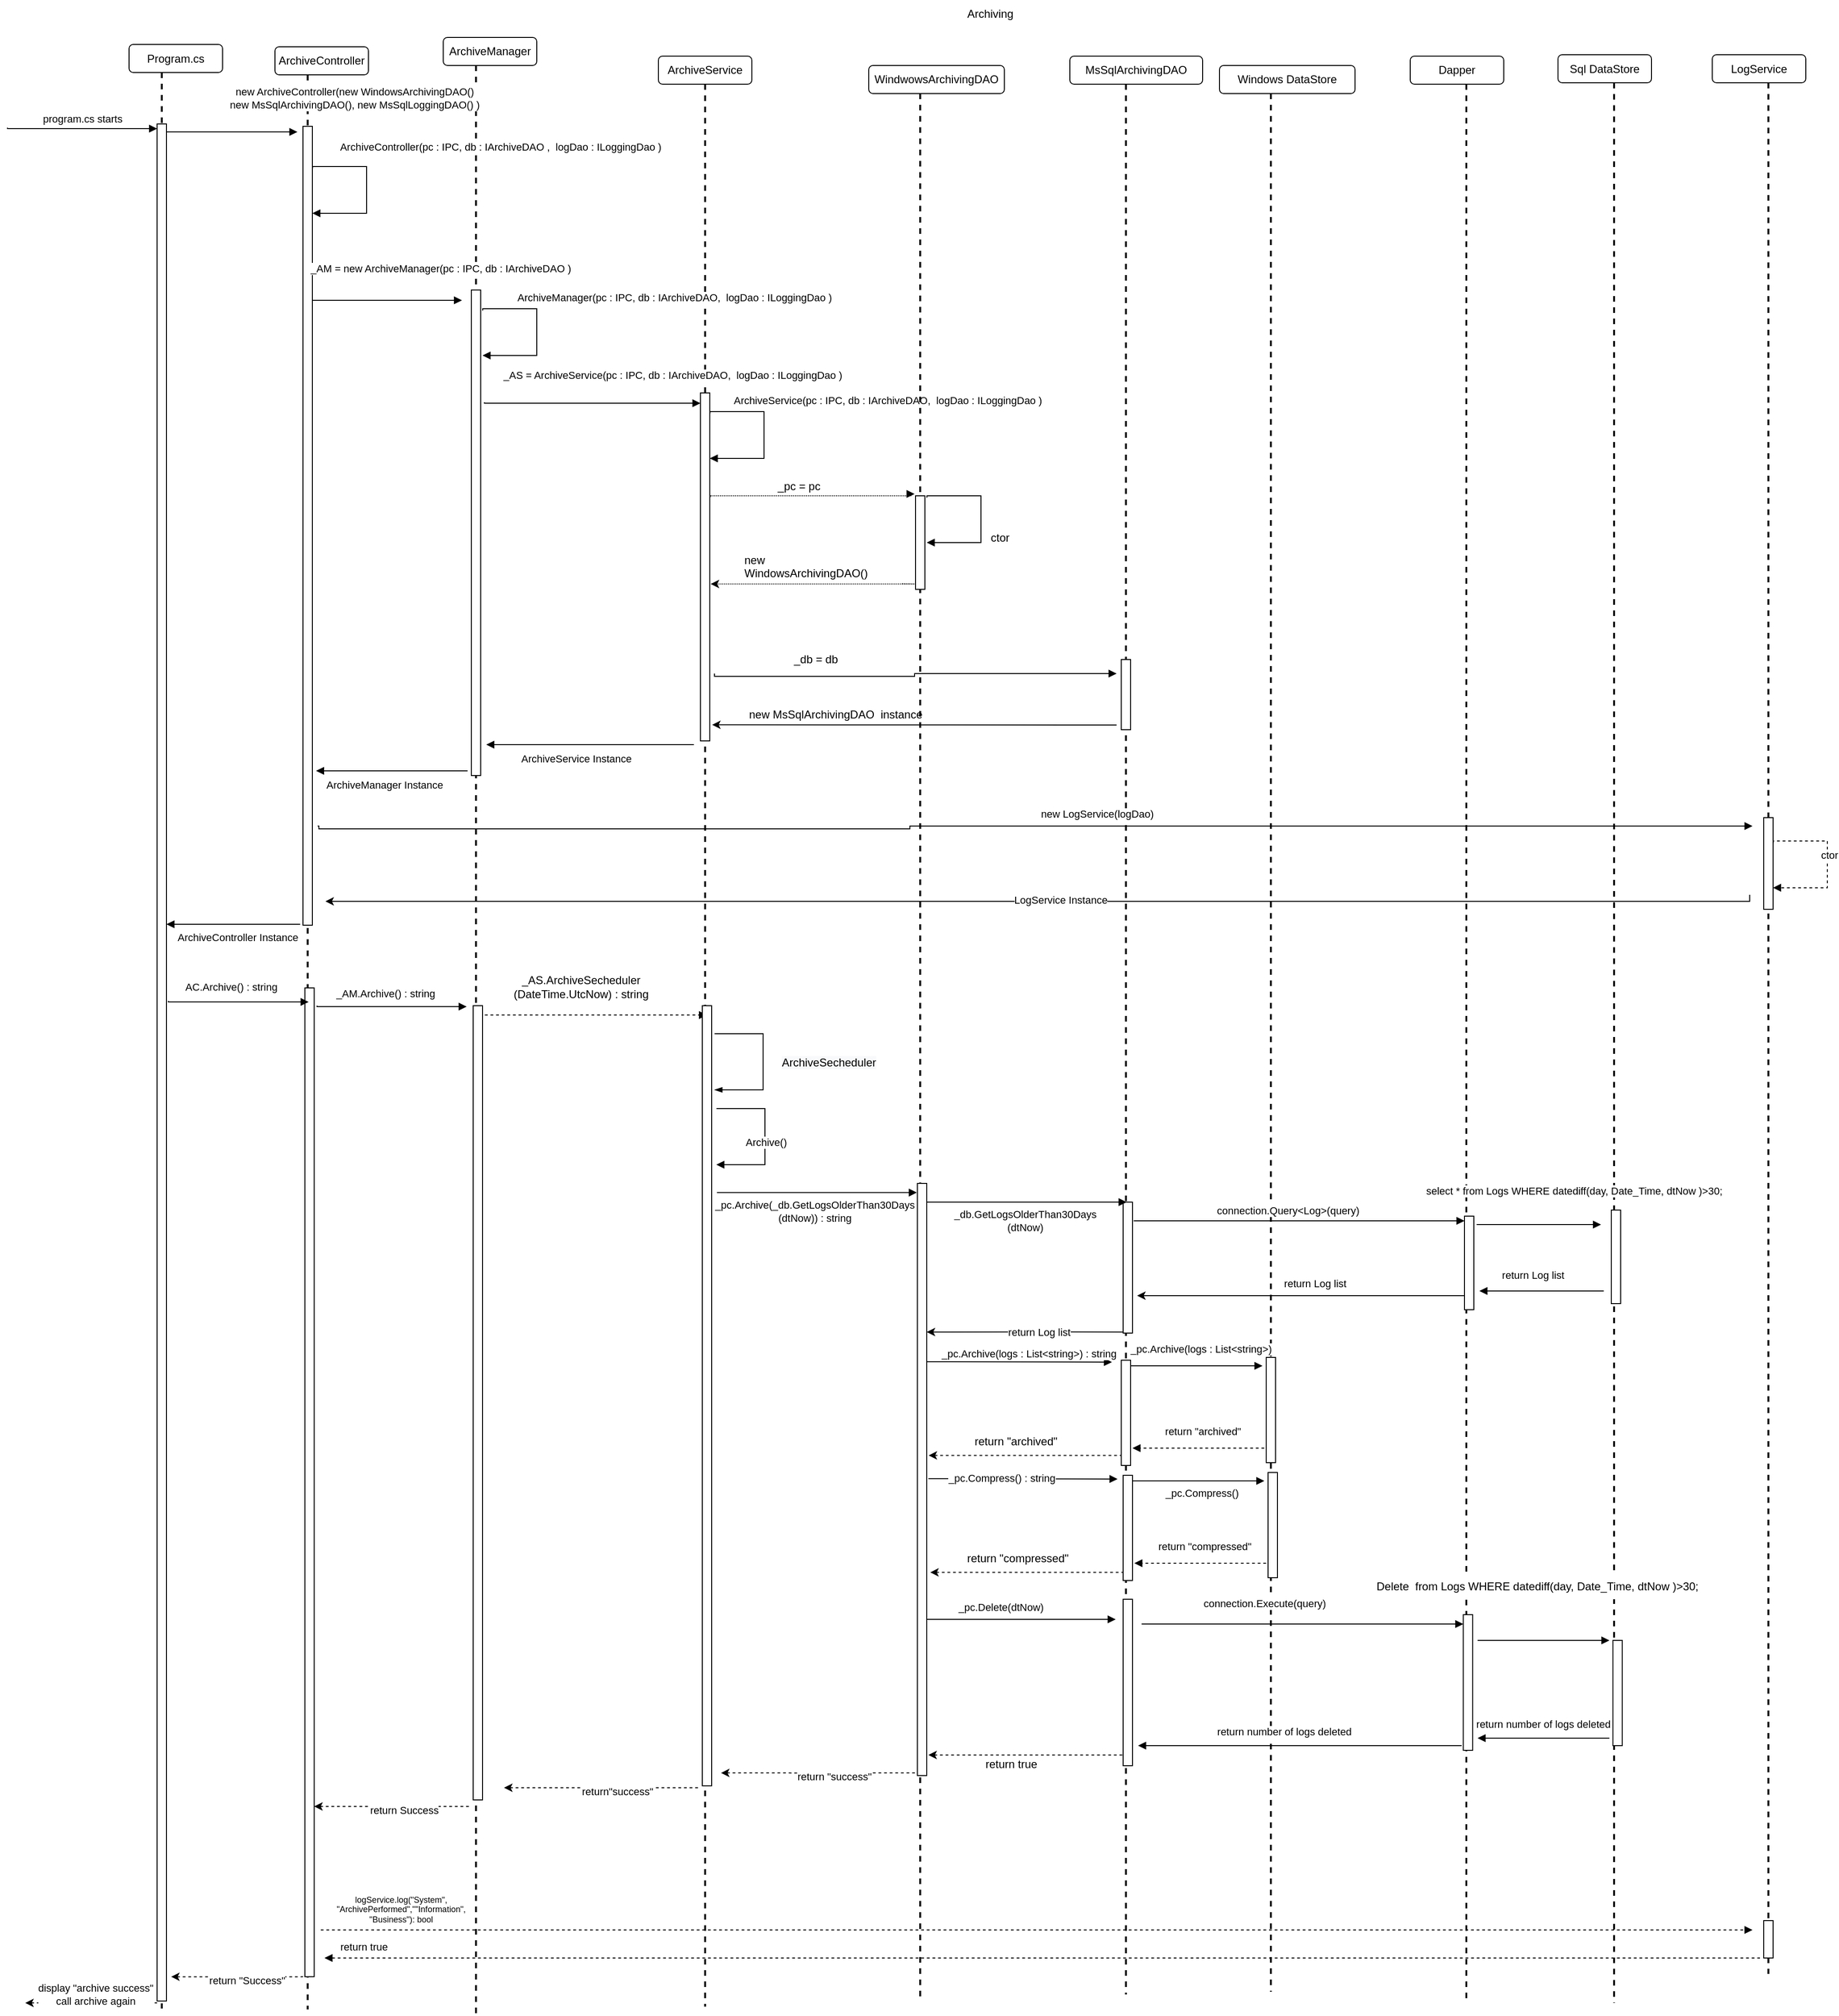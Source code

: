 <mxfile version="15.9.6" type="google" pages="4"><diagram id="wq81QOe_1mAffPwwwgYo" name="archive"><mxGraphModel dx="1751" dy="820" grid="0" gridSize="10" guides="1" tooltips="1" connect="1" arrows="1" fold="1" page="0" pageScale="1" pageWidth="850" pageHeight="1100" math="0" shadow="0"><root><mxCell id="0"/><mxCell id="1" parent="0"/><mxCell id="iDoOVxxnnS4WrL8MMUe9-1" value="" style="line;strokeWidth=2;direction=south;html=1;dashed=1;" parent="1" vertex="1"><mxGeometry x="865" y="100" width="10" height="2042" as="geometry"/></mxCell><mxCell id="iDoOVxxnnS4WrL8MMUe9-2" value="" style="line;strokeWidth=2;direction=south;html=1;dashed=1;" parent="1" vertex="1"><mxGeometry x="170" y="80" width="10" height="2083" as="geometry"/></mxCell><mxCell id="iDoOVxxnnS4WrL8MMUe9-3" value="ArchiveManager" style="rounded=1;whiteSpace=wrap;html=1;" parent="1" vertex="1"><mxGeometry x="140" y="50" width="100" height="30" as="geometry"/></mxCell><mxCell id="iDoOVxxnnS4WrL8MMUe9-5" value="" style="endArrow=block;endFill=1;html=1;edgeStyle=orthogonalEdgeStyle;align=left;verticalAlign=top;rounded=0;exitX=1.018;exitY=0.033;exitDx=0;exitDy=0;exitPerimeter=0;fontStyle=1" parent="1" edge="1"><mxGeometry x="-1" relative="1" as="geometry"><mxPoint x="0.18" y="189.98" as="sourcePoint"/><mxPoint y="238" as="targetPoint"/><Array as="points"><mxPoint y="188"/><mxPoint x="58" y="188"/><mxPoint x="58" y="238"/><mxPoint y="238"/></Array></mxGeometry></mxCell><mxCell id="iDoOVxxnnS4WrL8MMUe9-6" value="ArchiveController(pc : IPC, db : IArchiveDAO ,&amp;nbsp; logDao : ILoggingDao )" style="edgeLabel;html=1;align=center;verticalAlign=middle;resizable=0;points=[];" parent="iDoOVxxnnS4WrL8MMUe9-5" connectable="0" vertex="1"><mxGeometry x="-0.162" y="-2" relative="1" as="geometry"><mxPoint x="145" y="-32" as="offset"/></mxGeometry></mxCell><mxCell id="iDoOVxxnnS4WrL8MMUe9-9" value="ArchiveService" style="rounded=1;whiteSpace=wrap;html=1;" parent="1" vertex="1"><mxGeometry x="370" y="70" width="100" height="30" as="geometry"/></mxCell><mxCell id="iDoOVxxnnS4WrL8MMUe9-10" value="" style="endArrow=block;endFill=1;html=1;edgeStyle=orthogonalEdgeStyle;align=left;verticalAlign=top;rounded=0;exitX=1.018;exitY=0.033;exitDx=0;exitDy=0;exitPerimeter=0;" parent="1" edge="1"><mxGeometry x="-1" relative="1" as="geometry"><mxPoint x="425.18" y="451.98" as="sourcePoint"/><mxPoint x="425" y="500" as="targetPoint"/><Array as="points"><mxPoint x="425" y="450"/><mxPoint x="483" y="450"/><mxPoint x="483" y="500"/></Array></mxGeometry></mxCell><mxCell id="iDoOVxxnnS4WrL8MMUe9-11" value="ArchiveService(pc : IPC, db : IArchiveDAO,&amp;nbsp; logDao : ILoggingDao )" style="edgeLabel;html=1;align=center;verticalAlign=middle;resizable=0;points=[];" parent="iDoOVxxnnS4WrL8MMUe9-10" connectable="0" vertex="1"><mxGeometry x="-0.158" relative="1" as="geometry"><mxPoint x="132" y="-23" as="offset"/></mxGeometry></mxCell><mxCell id="iDoOVxxnnS4WrL8MMUe9-12" value="" style="endArrow=block;endFill=1;html=1;edgeStyle=orthogonalEdgeStyle;align=left;verticalAlign=top;rounded=0;dashed=1;dashPattern=1 1;startArrow=none;exitX=0.958;exitY=0.185;exitDx=0;exitDy=0;exitPerimeter=0;" parent="1" edge="1"><mxGeometry x="-1" relative="1" as="geometry"><mxPoint x="424.58" y="780.675" as="sourcePoint"/><mxPoint x="644.0" y="538" as="targetPoint"/><Array as="points"><mxPoint x="426" y="541"/><mxPoint x="426" y="540"/><mxPoint x="640" y="540"/><mxPoint x="640" y="538"/></Array></mxGeometry></mxCell><mxCell id="iDoOVxxnnS4WrL8MMUe9-13" value="WindwowsArchivingDAO" style="rounded=1;whiteSpace=wrap;html=1;" parent="1" vertex="1"><mxGeometry x="595" y="80" width="145" height="30" as="geometry"/></mxCell><mxCell id="iDoOVxxnnS4WrL8MMUe9-14" value="&lt;div style=&quot;text-align: left&quot;&gt;_pc = pc&lt;br&gt;&lt;/div&gt;" style="text;html=1;align=center;verticalAlign=middle;resizable=0;points=[];autosize=1;strokeColor=none;fillColor=none;" parent="1" vertex="1"><mxGeometry x="492" y="521" width="56" height="18" as="geometry"/></mxCell><mxCell id="iDoOVxxnnS4WrL8MMUe9-15" value="" style="endArrow=block;endFill=1;html=1;edgeStyle=orthogonalEdgeStyle;align=left;verticalAlign=top;rounded=0;exitX=1.018;exitY=0.033;exitDx=0;exitDy=0;exitPerimeter=0;" parent="1" edge="1"><mxGeometry x="-1" relative="1" as="geometry"><mxPoint x="657.18" y="541.98" as="sourcePoint"/><mxPoint x="657" y="590" as="targetPoint"/><Array as="points"><mxPoint x="657" y="540"/><mxPoint x="715" y="540"/><mxPoint x="715" y="590"/></Array></mxGeometry></mxCell><mxCell id="iDoOVxxnnS4WrL8MMUe9-16" value="ctor" style="text;html=1;align=center;verticalAlign=middle;resizable=0;points=[];autosize=1;strokeColor=none;fillColor=none;" parent="1" vertex="1"><mxGeometry x="715" y="575" width="40" height="20" as="geometry"/></mxCell><mxCell id="iDoOVxxnnS4WrL8MMUe9-17" value="" style="endArrow=none;endFill=0;html=1;edgeStyle=orthogonalEdgeStyle;align=left;verticalAlign=top;rounded=0;dashed=1;dashPattern=1 1;startArrow=classic;startFill=1;" parent="1" edge="1"><mxGeometry x="-1" relative="1" as="geometry"><mxPoint x="426" y="634.25" as="sourcePoint"/><mxPoint x="630" y="634" as="targetPoint"/><Array as="points"><mxPoint x="646" y="634"/></Array></mxGeometry></mxCell><mxCell id="iDoOVxxnnS4WrL8MMUe9-18" value="&lt;div style=&quot;text-align: left&quot;&gt;new&amp;nbsp; WindowsArchivingDAO()&lt;br&gt;&lt;/div&gt;" style="text;whiteSpace=wrap;html=1;" parent="1" vertex="1"><mxGeometry x="460" y="595" width="155" height="40" as="geometry"/></mxCell><mxCell id="iDoOVxxnnS4WrL8MMUe9-21" value="&lt;div&gt;_AS.ArchiveSecheduler&lt;/div&gt;&lt;div&gt;(DateTime.UtcNow) : string&lt;br&gt;&lt;/div&gt;" style="text;html=1;align=center;verticalAlign=middle;resizable=0;points=[];autosize=1;strokeColor=none;fillColor=none;" parent="1" vertex="1"><mxGeometry x="210" y="1049" width="154" height="32" as="geometry"/></mxCell><mxCell id="iDoOVxxnnS4WrL8MMUe9-22" value="" style="endArrow=block;endFill=1;html=1;edgeStyle=orthogonalEdgeStyle;align=left;verticalAlign=top;rounded=0;dashed=1;" parent="1" edge="1"><mxGeometry x="-1" relative="1" as="geometry"><mxPoint x="184.5" y="1095" as="sourcePoint"/><mxPoint x="422" y="1095.03" as="targetPoint"/><Array as="points"><mxPoint x="191.5" y="1095"/></Array></mxGeometry></mxCell><mxCell id="iDoOVxxnnS4WrL8MMUe9-23" value="MsSqlArchivingDAO" style="rounded=1;whiteSpace=wrap;html=1;" parent="1" vertex="1"><mxGeometry x="810" y="70" width="142" height="30" as="geometry"/></mxCell><mxCell id="iDoOVxxnnS4WrL8MMUe9-24" value="&lt;div style=&quot;text-align: left&quot;&gt;new MsSqlArchivingDAO&amp;nbsp; instance&lt;br&gt;&lt;/div&gt;" style="text;whiteSpace=wrap;html=1;" parent="1" vertex="1"><mxGeometry x="465" y="760" width="210" height="30" as="geometry"/></mxCell><mxCell id="iDoOVxxnnS4WrL8MMUe9-25" value="" style="endArrow=none;endFill=0;html=1;edgeStyle=orthogonalEdgeStyle;align=left;verticalAlign=top;rounded=0;startArrow=classic;startFill=1;" parent="1" edge="1"><mxGeometry x="-1" relative="1" as="geometry"><mxPoint x="427.5" y="784.79" as="sourcePoint"/><mxPoint x="860" y="785" as="targetPoint"/><Array as="points"><mxPoint x="452.5" y="784.79"/><mxPoint x="452.5" y="784.79"/></Array></mxGeometry></mxCell><mxCell id="iDoOVxxnnS4WrL8MMUe9-26" value="" style="endArrow=block;endFill=1;html=1;edgeStyle=orthogonalEdgeStyle;align=left;verticalAlign=top;rounded=0;" parent="1" edge="1"><mxGeometry x="-1" relative="1" as="geometry"><mxPoint x="432.63" y="1284.8" as="sourcePoint"/><mxPoint x="646.38" y="1284.8" as="targetPoint"/><Array as="points"><mxPoint x="439.63" y="1284.8"/></Array></mxGeometry></mxCell><mxCell id="iDoOVxxnnS4WrL8MMUe9-27" value="_pc.Archive(_db.GetLogsOlderThan30Days&lt;br&gt;(dtNow)) : string" style="edgeLabel;html=1;align=center;verticalAlign=middle;resizable=0;points=[];" parent="iDoOVxxnnS4WrL8MMUe9-26" connectable="0" vertex="1"><mxGeometry x="-0.151" y="1" relative="1" as="geometry"><mxPoint x="14" y="21" as="offset"/></mxGeometry></mxCell><mxCell id="iDoOVxxnnS4WrL8MMUe9-33" value="" style="line;strokeWidth=2;direction=south;html=1;dashed=1;" parent="1" vertex="1"><mxGeometry x="415" y="100" width="10" height="2055" as="geometry"/></mxCell><mxCell id="iDoOVxxnnS4WrL8MMUe9-34" value="" style="html=1;points=[];perimeter=orthogonalPerimeter;" parent="1" vertex="1"><mxGeometry x="415" y="430" width="10" height="372" as="geometry"/></mxCell><mxCell id="iDoOVxxnnS4WrL8MMUe9-35" value="" style="html=1;points=[];perimeter=orthogonalPerimeter;" parent="1" vertex="1"><mxGeometry x="417" y="1085" width="10" height="834" as="geometry"/></mxCell><mxCell id="iDoOVxxnnS4WrL8MMUe9-36" value="" style="line;strokeWidth=2;direction=south;html=1;dashed=1;" parent="1" vertex="1"><mxGeometry x="172" y="1755" width="10" height="30" as="geometry"/></mxCell><mxCell id="iDoOVxxnnS4WrL8MMUe9-37" value="" style="line;strokeWidth=2;direction=south;html=1;dashed=1;" parent="1" vertex="1"><mxGeometry x="645" y="110" width="10" height="2035" as="geometry"/></mxCell><mxCell id="iDoOVxxnnS4WrL8MMUe9-38" value="" style="html=1;points=[];perimeter=orthogonalPerimeter;" parent="1" vertex="1"><mxGeometry x="645" y="540" width="10" height="100" as="geometry"/></mxCell><mxCell id="iDoOVxxnnS4WrL8MMUe9-39" value="" style="html=1;points=[];perimeter=orthogonalPerimeter;" parent="1" vertex="1"><mxGeometry x="865" y="715" width="10" height="75" as="geometry"/></mxCell><mxCell id="iDoOVxxnnS4WrL8MMUe9-40" value="" style="html=1;points=[];perimeter=orthogonalPerimeter;" parent="1" vertex="1"><mxGeometry x="647" y="1275" width="10" height="633" as="geometry"/></mxCell><mxCell id="iDoOVxxnnS4WrL8MMUe9-41" value="" style="html=1;points=[];perimeter=orthogonalPerimeter;" parent="1" vertex="1"><mxGeometry x="867" y="1295" width="10" height="140" as="geometry"/></mxCell><mxCell id="iDoOVxxnnS4WrL8MMUe9-43" value="ArchiveController" style="rounded=1;whiteSpace=wrap;html=1;" parent="1" vertex="1"><mxGeometry x="-40" y="60" width="100" height="30" as="geometry"/></mxCell><mxCell id="iDoOVxxnnS4WrL8MMUe9-44" value="" style="line;strokeWidth=2;direction=south;html=1;dashed=1;" parent="1" vertex="1"><mxGeometry x="-10" y="90" width="10" height="2068" as="geometry"/></mxCell><mxCell id="iDoOVxxnnS4WrL8MMUe9-45" value="" style="html=1;points=[];perimeter=orthogonalPerimeter;" parent="1" vertex="1"><mxGeometry x="-10" y="145" width="10" height="854" as="geometry"/></mxCell><mxCell id="iDoOVxxnnS4WrL8MMUe9-53" value="" style="endArrow=block;endFill=1;html=1;edgeStyle=orthogonalEdgeStyle;align=left;verticalAlign=top;rounded=0;exitX=1.133;exitY=0.18;exitDx=0;exitDy=0;exitPerimeter=0;" parent="1" edge="1"><mxGeometry x="-1" relative="1" as="geometry"><mxPoint y="330" as="sourcePoint"/><mxPoint x="160" y="331" as="targetPoint"/><Array as="points"><mxPoint y="331"/><mxPoint x="150" y="331"/></Array></mxGeometry></mxCell><mxCell id="iDoOVxxnnS4WrL8MMUe9-54" value="_AM = new ArchiveManager(pc : IPC, db : IArchiveDAO )" style="edgeLabel;html=1;align=center;verticalAlign=middle;resizable=0;points=[];" parent="iDoOVxxnnS4WrL8MMUe9-53" connectable="0" vertex="1"><mxGeometry x="0.118" y="1" relative="1" as="geometry"><mxPoint x="48" y="-33" as="offset"/></mxGeometry></mxCell><mxCell id="iDoOVxxnnS4WrL8MMUe9-55" value="" style="html=1;points=[];perimeter=orthogonalPerimeter;" parent="1" vertex="1"><mxGeometry x="170" y="320" width="10" height="519" as="geometry"/></mxCell><mxCell id="iDoOVxxnnS4WrL8MMUe9-56" value="" style="endArrow=block;endFill=1;html=1;edgeStyle=orthogonalEdgeStyle;align=left;verticalAlign=top;rounded=0;exitX=1.018;exitY=0.033;exitDx=0;exitDy=0;exitPerimeter=0;fontStyle=1" parent="1" edge="1"><mxGeometry x="-1" relative="1" as="geometry"><mxPoint x="182.18" y="341.98" as="sourcePoint"/><mxPoint x="182" y="390" as="targetPoint"/><Array as="points"><mxPoint x="182" y="340"/><mxPoint x="240" y="340"/><mxPoint x="240" y="390"/><mxPoint x="182" y="390"/></Array></mxGeometry></mxCell><mxCell id="ZZ_2L3C6p_0Pj_pu_vz5-42" value="ArchiveManager(pc : IPC, db : IArchiveDAO,&amp;nbsp; logDao : ILoggingDao )" style="edgeLabel;html=1;align=center;verticalAlign=middle;resizable=0;points=[];" parent="iDoOVxxnnS4WrL8MMUe9-56" vertex="1" connectable="0"><mxGeometry x="-0.201" y="1" relative="1" as="geometry"><mxPoint x="146" y="-19" as="offset"/></mxGeometry></mxCell><mxCell id="iDoOVxxnnS4WrL8MMUe9-58" value="" style="endArrow=block;endFill=1;html=1;edgeStyle=orthogonalEdgeStyle;align=left;verticalAlign=top;rounded=0;exitX=1.133;exitY=0.18;exitDx=0;exitDy=0;exitPerimeter=0;" parent="1" edge="1"><mxGeometry x="-1" relative="1" as="geometry"><mxPoint x="183.97" y="440" as="sourcePoint"/><mxPoint x="414.97" y="441" as="targetPoint"/><Array as="points"><mxPoint x="183.97" y="441"/><mxPoint x="414.97" y="441"/></Array></mxGeometry></mxCell><mxCell id="iDoOVxxnnS4WrL8MMUe9-59" value="_AS = ArchiveService(pc : IPC, db : IArchiveDAO,&amp;nbsp; logDao : ILoggingDao )" style="edgeLabel;html=1;align=center;verticalAlign=middle;resizable=0;points=[];" parent="iDoOVxxnnS4WrL8MMUe9-58" connectable="0" vertex="1"><mxGeometry x="-0.066" y="1" relative="1" as="geometry"><mxPoint x="93" y="-29" as="offset"/></mxGeometry></mxCell><mxCell id="iDoOVxxnnS4WrL8MMUe9-60" value="Windows DataStore" style="rounded=1;whiteSpace=wrap;html=1;" parent="1" vertex="1"><mxGeometry x="970" y="80" width="145" height="30" as="geometry"/></mxCell><mxCell id="iDoOVxxnnS4WrL8MMUe9-61" value="Sql DataStore" style="rounded=1;whiteSpace=wrap;html=1;" parent="1" vertex="1"><mxGeometry x="1332" y="68.5" width="100" height="30" as="geometry"/></mxCell><mxCell id="iDoOVxxnnS4WrL8MMUe9-66" value="" style="line;strokeWidth=2;direction=south;html=1;dashed=1;" parent="1" vertex="1"><mxGeometry x="1020" y="110" width="10" height="2029" as="geometry"/></mxCell><mxCell id="iDoOVxxnnS4WrL8MMUe9-68" value="" style="line;strokeWidth=2;direction=south;html=1;dashed=1;" parent="1" vertex="1"><mxGeometry x="1387" y="98.5" width="10" height="2052.5" as="geometry"/></mxCell><mxCell id="iDoOVxxnnS4WrL8MMUe9-69" value="" style="html=1;points=[];perimeter=orthogonalPerimeter;" parent="1" vertex="1"><mxGeometry x="1389" y="1303.5" width="10" height="100" as="geometry"/></mxCell><mxCell id="iDoOVxxnnS4WrL8MMUe9-71" value="" style="endArrow=block;endFill=1;html=1;edgeStyle=orthogonalEdgeStyle;align=left;verticalAlign=top;rounded=0;startArrow=none;" parent="1" edge="1"><mxGeometry x="-1" relative="1" as="geometry"><mxPoint x="430" y="730" as="sourcePoint"/><mxPoint x="860" y="730" as="targetPoint"/><Array as="points"><mxPoint x="430" y="733"/><mxPoint x="644" y="733"/><mxPoint x="644" y="730"/></Array></mxGeometry></mxCell><mxCell id="iDoOVxxnnS4WrL8MMUe9-72" value="_db = db" style="text;html=1;align=center;verticalAlign=middle;resizable=0;points=[];autosize=1;strokeColor=none;fillColor=none;" parent="1" vertex="1"><mxGeometry x="509.5" y="706" width="57" height="18" as="geometry"/></mxCell><mxCell id="iDoOVxxnnS4WrL8MMUe9-73" value="" style="endArrow=blockThin;endFill=1;html=1;edgeStyle=orthogonalEdgeStyle;align=left;verticalAlign=top;rounded=0;" parent="1" edge="1"><mxGeometry x="-1" relative="1" as="geometry"><mxPoint x="430.12" y="1115" as="sourcePoint"/><mxPoint x="430" y="1175" as="targetPoint"/><Array as="points"><mxPoint x="482" y="1115"/><mxPoint x="482" y="1175"/></Array></mxGeometry></mxCell><mxCell id="iDoOVxxnnS4WrL8MMUe9-74" value="&lt;span style=&quot;font-size: 12px ; background-color: rgb(248 , 249 , 250)&quot;&gt;ArchiveSecheduler&lt;/span&gt;" style="edgeLabel;html=1;align=center;verticalAlign=middle;resizable=0;points=[];" parent="iDoOVxxnnS4WrL8MMUe9-73" connectable="0" vertex="1"><mxGeometry x="-0.142" y="-2" relative="1" as="geometry"><mxPoint x="72" y="12" as="offset"/></mxGeometry></mxCell><mxCell id="iDoOVxxnnS4WrL8MMUe9-75" value="" style="endArrow=block;endFill=1;html=1;edgeStyle=orthogonalEdgeStyle;align=left;verticalAlign=top;rounded=0;startArrow=none;" parent="1" edge="1"><mxGeometry x="-1" relative="1" as="geometry"><mxPoint x="5.667" y="893" as="sourcePoint"/><mxPoint x="1540" y="893" as="targetPoint"/><Array as="points"><mxPoint x="7" y="893"/><mxPoint x="7" y="896"/><mxPoint x="639" y="896"/><mxPoint x="639" y="893"/></Array></mxGeometry></mxCell><mxCell id="iDoOVxxnnS4WrL8MMUe9-76" value="new LogService(logDao)" style="edgeLabel;html=1;align=center;verticalAlign=middle;resizable=0;points=[];" parent="iDoOVxxnnS4WrL8MMUe9-75" connectable="0" vertex="1"><mxGeometry x="-0.405" y="4" relative="1" as="geometry"><mxPoint x="378" y="-12" as="offset"/></mxGeometry></mxCell><mxCell id="iDoOVxxnnS4WrL8MMUe9-77" value="LogService" style="rounded=1;whiteSpace=wrap;html=1;" parent="1" vertex="1"><mxGeometry x="1497" y="68.5" width="100" height="30" as="geometry"/></mxCell><mxCell id="iDoOVxxnnS4WrL8MMUe9-78" value="" style="line;strokeWidth=2;direction=south;html=1;dashed=1;" parent="1" vertex="1"><mxGeometry x="1552" y="98.5" width="10" height="2021.5" as="geometry"/></mxCell><mxCell id="iDoOVxxnnS4WrL8MMUe9-79" value="" style="html=1;points=[];perimeter=orthogonalPerimeter;" parent="1" vertex="1"><mxGeometry x="1552" y="884" width="10" height="98" as="geometry"/></mxCell><mxCell id="iDoOVxxnnS4WrL8MMUe9-81" value="" style="endArrow=block;endFill=1;html=1;edgeStyle=orthogonalEdgeStyle;align=left;verticalAlign=top;rounded=0;exitX=1.018;exitY=0.033;exitDx=0;exitDy=0;exitPerimeter=0;dashed=1;" parent="1" edge="1"><mxGeometry x="-1" relative="1" as="geometry"><mxPoint x="1562.18" y="910.95" as="sourcePoint"/><mxPoint x="1562" y="958.97" as="targetPoint"/><Array as="points"><mxPoint x="1562" y="908.97"/><mxPoint x="1620" y="908.97"/><mxPoint x="1620" y="958.97"/></Array></mxGeometry></mxCell><mxCell id="iDoOVxxnnS4WrL8MMUe9-82" value="ctor" style="edgeLabel;html=1;align=center;verticalAlign=middle;resizable=0;points=[];" parent="iDoOVxxnnS4WrL8MMUe9-81" connectable="0" vertex="1"><mxGeometry x="-0.113" y="2" relative="1" as="geometry"><mxPoint as="offset"/></mxGeometry></mxCell><mxCell id="iDoOVxxnnS4WrL8MMUe9-83" value="" style="endArrow=none;endFill=0;html=1;edgeStyle=orthogonalEdgeStyle;align=left;verticalAlign=top;rounded=0;startArrow=classic;startFill=1;" parent="1" edge="1"><mxGeometry x="-1" relative="1" as="geometry"><mxPoint x="14" y="973.46" as="sourcePoint"/><mxPoint x="1537" y="966.46" as="targetPoint"/><Array as="points"><mxPoint x="1537" y="973.46"/></Array></mxGeometry></mxCell><mxCell id="ZZ_2L3C6p_0Pj_pu_vz5-66" value="LogService Instance" style="edgeLabel;html=1;align=center;verticalAlign=middle;resizable=0;points=[];" parent="iDoOVxxnnS4WrL8MMUe9-83" vertex="1" connectable="0"><mxGeometry x="0.027" y="2" relative="1" as="geometry"><mxPoint as="offset"/></mxGeometry></mxCell><mxCell id="iDoOVxxnnS4WrL8MMUe9-84" value="" style="endArrow=block;endFill=1;html=1;edgeStyle=orthogonalEdgeStyle;align=left;verticalAlign=top;rounded=0;" parent="1" edge="1"><mxGeometry x="-1" relative="1" as="geometry"><mxPoint x="432.12" y="1195" as="sourcePoint"/><mxPoint x="432" y="1255" as="targetPoint"/><Array as="points"><mxPoint x="484" y="1195"/><mxPoint x="484" y="1255"/></Array></mxGeometry></mxCell><mxCell id="iDoOVxxnnS4WrL8MMUe9-85" value="Archive()" style="edgeLabel;html=1;align=center;verticalAlign=middle;resizable=0;points=[];" parent="iDoOVxxnnS4WrL8MMUe9-84" connectable="0" vertex="1"><mxGeometry x="0.074" y="1" relative="1" as="geometry"><mxPoint as="offset"/></mxGeometry></mxCell><mxCell id="iDoOVxxnnS4WrL8MMUe9-86" value="" style="endArrow=block;endFill=1;html=1;edgeStyle=orthogonalEdgeStyle;align=left;verticalAlign=top;rounded=0;" parent="1" edge="1"><mxGeometry x="-1" relative="1" as="geometry"><mxPoint x="657" y="1295" as="sourcePoint"/><mxPoint x="870.75" y="1295" as="targetPoint"/><Array as="points"><mxPoint x="664" y="1295"/></Array></mxGeometry></mxCell><mxCell id="iDoOVxxnnS4WrL8MMUe9-87" value="_db.GetLogsOlderThan30Days&lt;br&gt;(dtNow)" style="edgeLabel;html=1;align=center;verticalAlign=middle;resizable=0;points=[];" parent="iDoOVxxnnS4WrL8MMUe9-86" connectable="0" vertex="1"><mxGeometry x="-0.151" y="1" relative="1" as="geometry"><mxPoint x="14" y="21" as="offset"/></mxGeometry></mxCell><mxCell id="iDoOVxxnnS4WrL8MMUe9-88" value="" style="endArrow=block;endFill=1;html=1;edgeStyle=orthogonalEdgeStyle;align=left;verticalAlign=top;rounded=0;" parent="1" edge="1"><mxGeometry x="-1" relative="1" as="geometry"><mxPoint x="878.25" y="1315" as="sourcePoint"/><mxPoint x="1232" y="1315" as="targetPoint"/><Array as="points"><mxPoint x="885.25" y="1315"/></Array></mxGeometry></mxCell><mxCell id="ZZ_2L3C6p_0Pj_pu_vz5-69" value="connection.Query&amp;lt;Log&amp;gt;(query)" style="edgeLabel;html=1;align=center;verticalAlign=middle;resizable=0;points=[];" parent="iDoOVxxnnS4WrL8MMUe9-88" vertex="1" connectable="0"><mxGeometry x="-0.123" y="1" relative="1" as="geometry"><mxPoint x="9" y="-10" as="offset"/></mxGeometry></mxCell><mxCell id="iDoOVxxnnS4WrL8MMUe9-90" value="" style="endArrow=none;endFill=0;html=1;edgeStyle=orthogonalEdgeStyle;align=left;verticalAlign=top;rounded=0;startArrow=classic;startFill=1;" parent="1" edge="1"><mxGeometry x="-1" relative="1" as="geometry"><mxPoint x="882" y="1395" as="sourcePoint"/><mxPoint x="1242" y="1395.03" as="targetPoint"/><Array as="points"><mxPoint x="1212" y="1395"/><mxPoint x="1212" y="1395"/></Array></mxGeometry></mxCell><mxCell id="ZZ_2L3C6p_0Pj_pu_vz5-77" value="return Log list" style="edgeLabel;html=1;align=center;verticalAlign=middle;resizable=0;points=[];" parent="iDoOVxxnnS4WrL8MMUe9-90" vertex="1" connectable="0"><mxGeometry x="0.069" y="1" relative="1" as="geometry"><mxPoint x="-3" y="-12" as="offset"/></mxGeometry></mxCell><mxCell id="iDoOVxxnnS4WrL8MMUe9-92" value="" style="endArrow=none;endFill=0;html=1;edgeStyle=orthogonalEdgeStyle;align=left;verticalAlign=top;rounded=0;startArrow=classic;startFill=1;" parent="1" edge="1"><mxGeometry x="-1" relative="1" as="geometry"><mxPoint x="657" y="1433.82" as="sourcePoint"/><mxPoint x="867" y="1433.82" as="targetPoint"/><Array as="points"><mxPoint x="780" y="1433.82"/><mxPoint x="780" y="1433.82"/></Array></mxGeometry></mxCell><mxCell id="ZZ_2L3C6p_0Pj_pu_vz5-78" value="return Log list" style="edgeLabel;html=1;align=center;verticalAlign=middle;resizable=0;points=[];" parent="iDoOVxxnnS4WrL8MMUe9-92" vertex="1" connectable="0"><mxGeometry x="0.144" relative="1" as="geometry"><mxPoint as="offset"/></mxGeometry></mxCell><mxCell id="iDoOVxxnnS4WrL8MMUe9-105" value="Archiving" style="text;html=1;strokeColor=none;fillColor=none;align=center;verticalAlign=middle;whiteSpace=wrap;rounded=0;" parent="1" vertex="1"><mxGeometry x="695" y="10" width="60" height="30" as="geometry"/></mxCell><mxCell id="ZZ_2L3C6p_0Pj_pu_vz5-26" value="Program.cs" style="rounded=1;whiteSpace=wrap;html=1;" parent="1" vertex="1"><mxGeometry x="-196" y="57.5" width="100" height="30" as="geometry"/></mxCell><mxCell id="ZZ_2L3C6p_0Pj_pu_vz5-27" value="" style="line;strokeWidth=2;direction=south;html=1;dashed=1;" parent="1" vertex="1"><mxGeometry x="-166" y="87.5" width="10" height="2069.5" as="geometry"/></mxCell><mxCell id="ZZ_2L3C6p_0Pj_pu_vz5-28" value="" style="html=1;points=[];perimeter=orthogonalPerimeter;" parent="1" vertex="1"><mxGeometry x="-166" y="142.5" width="10" height="2006.5" as="geometry"/></mxCell><mxCell id="ZZ_2L3C6p_0Pj_pu_vz5-31" value="&lt;div style=&quot;text-align: left&quot;&gt;&lt;br&gt;&lt;/div&gt;&amp;nbsp;" style="edgeLabel;html=1;align=center;verticalAlign=middle;resizable=0;points=[];labelBackgroundColor=none;" parent="1" connectable="0" vertex="1"><mxGeometry x="-66.0" y="207.5" as="geometry"><mxPoint x="5" y="9" as="offset"/></mxGeometry></mxCell><mxCell id="ZZ_2L3C6p_0Pj_pu_vz5-35" value="" style="endArrow=block;endFill=1;html=1;edgeStyle=orthogonalEdgeStyle;align=left;verticalAlign=top;rounded=0;exitX=1.133;exitY=0.18;exitDx=0;exitDy=0;exitPerimeter=0;" parent="1" edge="1"><mxGeometry x="-1" relative="1" as="geometry"><mxPoint x="-326" y="146.5" as="sourcePoint"/><mxPoint x="-166" y="147.5" as="targetPoint"/><Array as="points"><mxPoint x="-326" y="147.5"/><mxPoint x="-176" y="147.5"/></Array></mxGeometry></mxCell><mxCell id="ZZ_2L3C6p_0Pj_pu_vz5-36" value="program.cs starts" style="edgeLabel;html=1;align=center;verticalAlign=middle;resizable=0;points=[];" parent="ZZ_2L3C6p_0Pj_pu_vz5-35" connectable="0" vertex="1"><mxGeometry x="0.118" y="1" relative="1" as="geometry"><mxPoint x="-9" y="-10" as="offset"/></mxGeometry></mxCell><mxCell id="ZZ_2L3C6p_0Pj_pu_vz5-37" value="" style="endArrow=block;endFill=1;html=1;edgeStyle=orthogonalEdgeStyle;align=left;verticalAlign=top;rounded=0;exitX=1.133;exitY=0.18;exitDx=0;exitDy=0;exitPerimeter=0;" parent="1" edge="1"><mxGeometry x="-1" relative="1" as="geometry"><mxPoint x="-156" y="150" as="sourcePoint"/><mxPoint x="-16" y="151" as="targetPoint"/><Array as="points"><mxPoint x="-156" y="151"/></Array></mxGeometry></mxCell><mxCell id="ZZ_2L3C6p_0Pj_pu_vz5-38" value="new ArchiveController(new WindowsArchivingDAO()&lt;br&gt;new MsSqlArchivingDAO(), &lt;span style=&quot;text-align: left&quot;&gt;new MsSqlLoggingDAO()&lt;/span&gt; )" style="edgeLabel;html=1;align=center;verticalAlign=middle;resizable=0;points=[];" parent="ZZ_2L3C6p_0Pj_pu_vz5-37" connectable="0" vertex="1"><mxGeometry x="0.118" y="1" relative="1" as="geometry"><mxPoint x="123" y="-35" as="offset"/></mxGeometry></mxCell><mxCell id="ZZ_2L3C6p_0Pj_pu_vz5-44" value="" style="endArrow=none;endFill=0;html=1;edgeStyle=orthogonalEdgeStyle;align=left;verticalAlign=top;rounded=0;startArrow=block;startFill=1;" parent="1" edge="1"><mxGeometry x="-0.838" y="7" relative="1" as="geometry"><mxPoint x="186" y="806" as="sourcePoint"/><mxPoint x="408" y="806" as="targetPoint"/><mxPoint as="offset"/></mxGeometry></mxCell><mxCell id="ZZ_2L3C6p_0Pj_pu_vz5-46" value="ArchiveService Instance" style="edgeLabel;html=1;align=center;verticalAlign=middle;resizable=0;points=[];" parent="ZZ_2L3C6p_0Pj_pu_vz5-44" vertex="1" connectable="0"><mxGeometry x="-0.236" y="-2" relative="1" as="geometry"><mxPoint x="11" y="13" as="offset"/></mxGeometry></mxCell><mxCell id="ZZ_2L3C6p_0Pj_pu_vz5-47" value="" style="endArrow=none;endFill=0;html=1;edgeStyle=orthogonalEdgeStyle;align=left;verticalAlign=top;rounded=0;startArrow=block;startFill=1;" parent="1" edge="1"><mxGeometry x="-0.838" y="7" relative="1" as="geometry"><mxPoint x="4" y="834.0" as="sourcePoint"/><mxPoint x="166" y="834" as="targetPoint"/><mxPoint as="offset"/></mxGeometry></mxCell><mxCell id="ZZ_2L3C6p_0Pj_pu_vz5-48" value="ArchiveManager Instance" style="edgeLabel;html=1;align=center;verticalAlign=middle;resizable=0;points=[];" parent="ZZ_2L3C6p_0Pj_pu_vz5-47" vertex="1" connectable="0"><mxGeometry x="-0.236" y="-2" relative="1" as="geometry"><mxPoint x="11" y="13" as="offset"/></mxGeometry></mxCell><mxCell id="ZZ_2L3C6p_0Pj_pu_vz5-49" value="" style="endArrow=none;endFill=0;html=1;edgeStyle=orthogonalEdgeStyle;align=left;verticalAlign=top;rounded=0;startArrow=block;startFill=1;" parent="1" edge="1"><mxGeometry x="-0.838" y="7" relative="1" as="geometry"><mxPoint x="-156" y="998" as="sourcePoint"/><mxPoint x="-13" y="998" as="targetPoint"/><mxPoint as="offset"/></mxGeometry></mxCell><mxCell id="ZZ_2L3C6p_0Pj_pu_vz5-50" value="ArchiveController Instance" style="edgeLabel;html=1;align=center;verticalAlign=middle;resizable=0;points=[];" parent="ZZ_2L3C6p_0Pj_pu_vz5-49" vertex="1" connectable="0"><mxGeometry x="-0.236" y="-2" relative="1" as="geometry"><mxPoint x="21" y="12" as="offset"/></mxGeometry></mxCell><mxCell id="ZZ_2L3C6p_0Pj_pu_vz5-51" value="" style="html=1;points=[];perimeter=orthogonalPerimeter;" parent="1" vertex="1"><mxGeometry x="-8" y="1066" width="10" height="1057" as="geometry"/></mxCell><mxCell id="ZZ_2L3C6p_0Pj_pu_vz5-52" value="" style="endArrow=block;endFill=1;html=1;edgeStyle=orthogonalEdgeStyle;align=left;verticalAlign=top;rounded=0;exitX=1.133;exitY=0.18;exitDx=0;exitDy=0;exitPerimeter=0;" parent="1" edge="1"><mxGeometry x="-1" relative="1" as="geometry"><mxPoint x="-154" y="1080" as="sourcePoint"/><mxPoint x="-4" y="1081" as="targetPoint"/><Array as="points"><mxPoint x="-154" y="1081"/><mxPoint x="-4" y="1081"/></Array></mxGeometry></mxCell><mxCell id="ZZ_2L3C6p_0Pj_pu_vz5-53" value="AC.Archive() : string" style="edgeLabel;html=1;align=center;verticalAlign=middle;resizable=0;points=[];" parent="ZZ_2L3C6p_0Pj_pu_vz5-52" connectable="0" vertex="1"><mxGeometry x="0.118" y="1" relative="1" as="geometry"><mxPoint x="-17" y="-15" as="offset"/></mxGeometry></mxCell><mxCell id="ZZ_2L3C6p_0Pj_pu_vz5-54" value="" style="endArrow=block;endFill=1;html=1;edgeStyle=orthogonalEdgeStyle;align=left;verticalAlign=top;rounded=0;exitX=1.133;exitY=0.18;exitDx=0;exitDy=0;exitPerimeter=0;" parent="1" edge="1"><mxGeometry x="-1" relative="1" as="geometry"><mxPoint x="5" y="1085" as="sourcePoint"/><mxPoint x="165" y="1086" as="targetPoint"/><Array as="points"><mxPoint x="5" y="1086"/><mxPoint x="155" y="1086"/></Array></mxGeometry></mxCell><mxCell id="ZZ_2L3C6p_0Pj_pu_vz5-55" value="_AM.Archive() : string" style="edgeLabel;html=1;align=center;verticalAlign=middle;resizable=0;points=[];" parent="ZZ_2L3C6p_0Pj_pu_vz5-54" connectable="0" vertex="1"><mxGeometry x="0.118" y="1" relative="1" as="geometry"><mxPoint x="-16" y="-13" as="offset"/></mxGeometry></mxCell><mxCell id="ZZ_2L3C6p_0Pj_pu_vz5-56" value="" style="html=1;points=[];perimeter=orthogonalPerimeter;" parent="1" vertex="1"><mxGeometry x="172" y="1085" width="10" height="849" as="geometry"/></mxCell><mxCell id="ZZ_2L3C6p_0Pj_pu_vz5-61" value="Dapper" style="rounded=1;whiteSpace=wrap;html=1;" parent="1" vertex="1"><mxGeometry x="1174" y="70" width="100" height="30" as="geometry"/></mxCell><mxCell id="ZZ_2L3C6p_0Pj_pu_vz5-62" value="" style="line;strokeWidth=2;direction=south;html=1;dashed=1;" parent="1" vertex="1"><mxGeometry x="1229" y="100" width="10" height="2047" as="geometry"/></mxCell><mxCell id="ZZ_2L3C6p_0Pj_pu_vz5-68" value="" style="html=1;points=[];perimeter=orthogonalPerimeter;" parent="1" vertex="1"><mxGeometry x="1232" y="1310" width="10" height="100" as="geometry"/></mxCell><mxCell id="ZZ_2L3C6p_0Pj_pu_vz5-70" value="" style="endArrow=block;endFill=1;html=1;edgeStyle=orthogonalEdgeStyle;align=left;verticalAlign=top;rounded=0;" parent="1" edge="1"><mxGeometry x="-1" relative="1" as="geometry"><mxPoint x="1245" y="1319" as="sourcePoint"/><mxPoint x="1378" y="1319" as="targetPoint"/><Array as="points"><mxPoint x="1252" y="1319"/></Array></mxGeometry></mxCell><mxCell id="ZZ_2L3C6p_0Pj_pu_vz5-72" value="select * from Logs WHERE datediff(day, Date_Time, dtNow )&amp;gt;30;" style="edgeLabel;html=1;align=center;verticalAlign=middle;resizable=0;points=[];" parent="ZZ_2L3C6p_0Pj_pu_vz5-70" vertex="1" connectable="0"><mxGeometry x="-0.123" y="1" relative="1" as="geometry"><mxPoint x="45" y="-35" as="offset"/></mxGeometry></mxCell><mxCell id="ZZ_2L3C6p_0Pj_pu_vz5-75" value="" style="endArrow=none;endFill=0;html=1;edgeStyle=orthogonalEdgeStyle;align=left;verticalAlign=top;rounded=0;startArrow=block;startFill=1;" parent="1" edge="1"><mxGeometry x="-1" relative="1" as="geometry"><mxPoint x="1248" y="1390" as="sourcePoint"/><mxPoint x="1381" y="1390" as="targetPoint"/><Array as="points"><mxPoint x="1255" y="1390"/></Array></mxGeometry></mxCell><mxCell id="ZZ_2L3C6p_0Pj_pu_vz5-76" value="return Log list" style="edgeLabel;html=1;align=center;verticalAlign=middle;resizable=0;points=[];" parent="ZZ_2L3C6p_0Pj_pu_vz5-75" vertex="1" connectable="0"><mxGeometry x="-0.123" y="1" relative="1" as="geometry"><mxPoint x="-2" y="-16" as="offset"/></mxGeometry></mxCell><mxCell id="ZZ_2L3C6p_0Pj_pu_vz5-79" value="" style="endArrow=none;endFill=0;html=1;edgeStyle=orthogonalEdgeStyle;align=left;verticalAlign=top;rounded=0;dashed=1;startArrow=classic;startFill=1;" parent="1" edge="1"><mxGeometry x="-1" relative="1" as="geometry"><mxPoint x="660.75" y="1690.8" as="sourcePoint"/><mxPoint x="870.75" y="1690.8" as="targetPoint"/><Array as="points"><mxPoint x="783.75" y="1690.8"/><mxPoint x="783.75" y="1690.8"/></Array></mxGeometry></mxCell><mxCell id="ZZ_2L3C6p_0Pj_pu_vz5-80" value="return &quot;compressed&quot;" style="text;html=1;align=center;verticalAlign=middle;resizable=0;points=[];autosize=1;strokeColor=none;fillColor=none;" parent="1" vertex="1"><mxGeometry x="694.75" y="1667" width="118" height="18" as="geometry"/></mxCell><mxCell id="ZZ_2L3C6p_0Pj_pu_vz5-82" value="" style="endArrow=block;endFill=1;html=1;edgeStyle=orthogonalEdgeStyle;align=left;verticalAlign=top;rounded=0;" parent="1" edge="1"><mxGeometry x="-1" relative="1" as="geometry"><mxPoint x="886.75" y="1746" as="sourcePoint"/><mxPoint x="1230.75" y="1746" as="targetPoint"/><Array as="points"><mxPoint x="1032.75" y="1746"/></Array></mxGeometry></mxCell><mxCell id="ZZ_2L3C6p_0Pj_pu_vz5-83" value="connection.Execute(query)" style="edgeLabel;html=1;align=center;verticalAlign=middle;resizable=0;points=[];" parent="ZZ_2L3C6p_0Pj_pu_vz5-82" vertex="1" connectable="0"><mxGeometry x="-0.129" y="-2" relative="1" as="geometry"><mxPoint x="-19" y="-24" as="offset"/></mxGeometry></mxCell><mxCell id="ZZ_2L3C6p_0Pj_pu_vz5-84" value="" style="html=1;points=[];perimeter=orthogonalPerimeter;" parent="1" vertex="1"><mxGeometry x="1390.75" y="1763.5" width="10" height="112.5" as="geometry"/></mxCell><mxCell id="ZZ_2L3C6p_0Pj_pu_vz5-85" value="" style="endArrow=block;endFill=1;html=1;edgeStyle=orthogonalEdgeStyle;align=left;verticalAlign=top;rounded=0;" parent="1" edge="1"><mxGeometry x="-1" relative="1" as="geometry"><mxPoint x="658.75" y="1590.58" as="sourcePoint"/><mxPoint x="861" y="1591" as="targetPoint"/><Array as="points"><mxPoint x="665.75" y="1590.58"/></Array></mxGeometry></mxCell><mxCell id="ZZ_2L3C6p_0Pj_pu_vz5-86" value="_pc.Compress() : string" style="edgeLabel;html=1;align=center;verticalAlign=middle;resizable=0;points=[];" parent="ZZ_2L3C6p_0Pj_pu_vz5-85" connectable="0" vertex="1"><mxGeometry x="-0.227" y="1" relative="1" as="geometry"><mxPoint as="offset"/></mxGeometry></mxCell><mxCell id="ZZ_2L3C6p_0Pj_pu_vz5-87" value="return true" style="text;html=1;align=center;verticalAlign=middle;resizable=0;points=[];autosize=1;strokeColor=none;fillColor=none;" parent="1" vertex="1"><mxGeometry x="711.75" y="1886" width="70" height="20" as="geometry"/></mxCell><mxCell id="ZZ_2L3C6p_0Pj_pu_vz5-88" value="" style="html=1;points=[];perimeter=orthogonalPerimeter;" parent="1" vertex="1"><mxGeometry x="867" y="1719.5" width="10" height="178" as="geometry"/></mxCell><mxCell id="ZZ_2L3C6p_0Pj_pu_vz5-89" value="" style="endArrow=block;endFill=1;html=1;edgeStyle=orthogonalEdgeStyle;align=left;verticalAlign=top;rounded=0;" parent="1" edge="1"><mxGeometry x="-1" relative="1" as="geometry"><mxPoint x="657" y="1741" as="sourcePoint"/><mxPoint x="859" y="1741" as="targetPoint"/><Array as="points"><mxPoint x="664" y="1741"/></Array></mxGeometry></mxCell><mxCell id="ZZ_2L3C6p_0Pj_pu_vz5-90" value="_pc.Delete(dtNow)" style="edgeLabel;html=1;align=center;verticalAlign=middle;resizable=0;points=[];" parent="ZZ_2L3C6p_0Pj_pu_vz5-89" connectable="0" vertex="1"><mxGeometry x="-0.227" y="1" relative="1" as="geometry"><mxPoint x="1" y="-12" as="offset"/></mxGeometry></mxCell><mxCell id="ZZ_2L3C6p_0Pj_pu_vz5-91" value="" style="endArrow=none;endFill=0;html=1;edgeStyle=orthogonalEdgeStyle;align=left;verticalAlign=top;rounded=0;dashed=1;startArrow=classic;startFill=1;" parent="1" edge="1"><mxGeometry x="-1" relative="1" as="geometry"><mxPoint x="658.75" y="1886" as="sourcePoint"/><mxPoint x="868.75" y="1886" as="targetPoint"/><Array as="points"><mxPoint x="781.75" y="1886"/><mxPoint x="781.75" y="1886"/></Array></mxGeometry></mxCell><mxCell id="ZZ_2L3C6p_0Pj_pu_vz5-92" value="" style="html=1;points=[];perimeter=orthogonalPerimeter;" parent="1" vertex="1"><mxGeometry x="1230.75" y="1736" width="10" height="145" as="geometry"/></mxCell><mxCell id="ZZ_2L3C6p_0Pj_pu_vz5-93" value="" style="endArrow=none;endFill=0;html=1;edgeStyle=orthogonalEdgeStyle;align=left;verticalAlign=top;rounded=0;dashed=1;startArrow=classic;startFill=1;" parent="1" edge="1"><mxGeometry x="-1" relative="1" as="geometry"><mxPoint x="659" y="1565.8" as="sourcePoint"/><mxPoint x="869" y="1565.8" as="targetPoint"/><Array as="points"><mxPoint x="782" y="1565.8"/><mxPoint x="782" y="1565.8"/></Array></mxGeometry></mxCell><mxCell id="ZZ_2L3C6p_0Pj_pu_vz5-94" value="return &quot;archived&quot;" style="text;html=1;align=center;verticalAlign=middle;resizable=0;points=[];autosize=1;strokeColor=none;fillColor=none;" parent="1" vertex="1"><mxGeometry x="703" y="1542" width="98" height="18" as="geometry"/></mxCell><mxCell id="ZZ_2L3C6p_0Pj_pu_vz5-95" value="" style="html=1;points=[];perimeter=orthogonalPerimeter;" parent="1" vertex="1"><mxGeometry x="1020" y="1461" width="10" height="112.5" as="geometry"/></mxCell><mxCell id="ZZ_2L3C6p_0Pj_pu_vz5-96" value="" style="endArrow=block;endFill=1;html=1;edgeStyle=orthogonalEdgeStyle;align=left;verticalAlign=top;rounded=0;" parent="1" edge="1"><mxGeometry x="-1" relative="1" as="geometry"><mxPoint x="657" y="1465.58" as="sourcePoint"/><mxPoint x="855" y="1466" as="targetPoint"/><Array as="points"><mxPoint x="664" y="1465.58"/></Array></mxGeometry></mxCell><mxCell id="ZZ_2L3C6p_0Pj_pu_vz5-97" value="_pc.Archive(logs : List&amp;lt;string&amp;gt;) : string" style="edgeLabel;html=1;align=center;verticalAlign=middle;resizable=0;points=[];" parent="ZZ_2L3C6p_0Pj_pu_vz5-96" connectable="0" vertex="1"><mxGeometry x="-0.227" y="1" relative="1" as="geometry"><mxPoint x="32" y="-8" as="offset"/></mxGeometry></mxCell><mxCell id="ZZ_2L3C6p_0Pj_pu_vz5-98" value="" style="endArrow=block;endFill=1;html=1;edgeStyle=orthogonalEdgeStyle;align=left;verticalAlign=top;rounded=0;" parent="1" edge="1"><mxGeometry x="-1" relative="1" as="geometry"><mxPoint x="875" y="1470" as="sourcePoint"/><mxPoint x="1016" y="1470" as="targetPoint"/><Array as="points"><mxPoint x="882" y="1470"/></Array></mxGeometry></mxCell><mxCell id="ZZ_2L3C6p_0Pj_pu_vz5-99" value="_pc.Archive(logs : List&amp;lt;string&amp;gt;)" style="edgeLabel;html=1;align=center;verticalAlign=middle;resizable=0;points=[];" parent="ZZ_2L3C6p_0Pj_pu_vz5-98" connectable="0" vertex="1"><mxGeometry x="-0.227" y="1" relative="1" as="geometry"><mxPoint x="20" y="-17" as="offset"/></mxGeometry></mxCell><mxCell id="ZZ_2L3C6p_0Pj_pu_vz5-100" value="" style="html=1;points=[];perimeter=orthogonalPerimeter;" parent="1" vertex="1"><mxGeometry x="865" y="1464" width="10" height="112.5" as="geometry"/></mxCell><mxCell id="ZZ_2L3C6p_0Pj_pu_vz5-101" value="" style="endArrow=none;endFill=0;html=1;edgeStyle=orthogonalEdgeStyle;align=left;verticalAlign=top;rounded=0;startArrow=block;startFill=1;dashed=1;" parent="1" edge="1"><mxGeometry x="-1" relative="1" as="geometry"><mxPoint x="877" y="1558" as="sourcePoint"/><mxPoint x="1018" y="1558" as="targetPoint"/><Array as="points"><mxPoint x="884" y="1558"/></Array></mxGeometry></mxCell><mxCell id="ZZ_2L3C6p_0Pj_pu_vz5-102" value="return &quot;archived&quot;" style="edgeLabel;html=1;align=center;verticalAlign=middle;resizable=0;points=[];" parent="ZZ_2L3C6p_0Pj_pu_vz5-101" connectable="0" vertex="1"><mxGeometry x="-0.227" y="1" relative="1" as="geometry"><mxPoint x="20" y="-17" as="offset"/></mxGeometry></mxCell><mxCell id="ZZ_2L3C6p_0Pj_pu_vz5-103" value="" style="html=1;points=[];perimeter=orthogonalPerimeter;" parent="1" vertex="1"><mxGeometry x="1022" y="1584" width="10" height="112.5" as="geometry"/></mxCell><mxCell id="ZZ_2L3C6p_0Pj_pu_vz5-104" value="" style="endArrow=block;endFill=1;html=1;edgeStyle=orthogonalEdgeStyle;align=left;verticalAlign=top;rounded=0;" parent="1" edge="1"><mxGeometry x="-1" relative="1" as="geometry"><mxPoint x="877" y="1593" as="sourcePoint"/><mxPoint x="1018" y="1593" as="targetPoint"/><Array as="points"><mxPoint x="884" y="1593"/></Array></mxGeometry></mxCell><mxCell id="ZZ_2L3C6p_0Pj_pu_vz5-105" value="_pc.Compress()" style="edgeLabel;html=1;align=center;verticalAlign=middle;resizable=0;points=[];" parent="ZZ_2L3C6p_0Pj_pu_vz5-104" connectable="0" vertex="1"><mxGeometry x="-0.227" y="1" relative="1" as="geometry"><mxPoint x="19" y="14" as="offset"/></mxGeometry></mxCell><mxCell id="ZZ_2L3C6p_0Pj_pu_vz5-106" value="" style="html=1;points=[];perimeter=orthogonalPerimeter;" parent="1" vertex="1"><mxGeometry x="867" y="1587" width="10" height="112.5" as="geometry"/></mxCell><mxCell id="ZZ_2L3C6p_0Pj_pu_vz5-107" value="" style="endArrow=none;endFill=0;html=1;edgeStyle=orthogonalEdgeStyle;align=left;verticalAlign=top;rounded=0;startArrow=block;startFill=1;dashed=1;" parent="1" edge="1"><mxGeometry x="-1" relative="1" as="geometry"><mxPoint x="879" y="1681" as="sourcePoint"/><mxPoint x="1020" y="1681" as="targetPoint"/><Array as="points"><mxPoint x="886" y="1681"/></Array></mxGeometry></mxCell><mxCell id="ZZ_2L3C6p_0Pj_pu_vz5-108" value="return &quot;compressed&quot;" style="edgeLabel;html=1;align=center;verticalAlign=middle;resizable=0;points=[];" parent="ZZ_2L3C6p_0Pj_pu_vz5-107" connectable="0" vertex="1"><mxGeometry x="-0.227" y="1" relative="1" as="geometry"><mxPoint x="20" y="-17" as="offset"/></mxGeometry></mxCell><mxCell id="ZZ_2L3C6p_0Pj_pu_vz5-109" value="Delete&amp;nbsp; from Logs WHERE datediff(day, Date_Time, dtNow )&amp;gt;30;" style="text;whiteSpace=wrap;html=1;fillColor=default;" parent="1" vertex="1"><mxGeometry x="1135.999" y="1691.501" width="364" height="28" as="geometry"/></mxCell><mxCell id="ZZ_2L3C6p_0Pj_pu_vz5-110" value="" style="endArrow=block;endFill=1;html=1;edgeStyle=orthogonalEdgeStyle;align=left;verticalAlign=top;rounded=0;" parent="1" edge="1"><mxGeometry x="-1" relative="1" as="geometry"><mxPoint x="1246" y="1763.5" as="sourcePoint"/><mxPoint x="1387" y="1763.5" as="targetPoint"/><Array as="points"><mxPoint x="1253" y="1763.5"/></Array></mxGeometry></mxCell><mxCell id="ZZ_2L3C6p_0Pj_pu_vz5-112" value="" style="endArrow=none;endFill=0;html=1;edgeStyle=orthogonalEdgeStyle;align=left;verticalAlign=top;rounded=0;startArrow=block;startFill=1;" parent="1" edge="1"><mxGeometry x="-1" relative="1" as="geometry"><mxPoint x="1246" y="1868" as="sourcePoint"/><mxPoint x="1387" y="1868" as="targetPoint"/><Array as="points"><mxPoint x="1253" y="1868"/></Array></mxGeometry></mxCell><mxCell id="ZZ_2L3C6p_0Pj_pu_vz5-113" value="return number of logs deleted" style="edgeLabel;html=1;align=center;verticalAlign=middle;resizable=0;points=[];" parent="ZZ_2L3C6p_0Pj_pu_vz5-112" vertex="1" connectable="0"><mxGeometry x="-0.159" y="1" relative="1" as="geometry"><mxPoint x="10" y="-14" as="offset"/></mxGeometry></mxCell><mxCell id="ZZ_2L3C6p_0Pj_pu_vz5-114" value="" style="endArrow=none;endFill=0;html=1;edgeStyle=orthogonalEdgeStyle;align=left;verticalAlign=top;rounded=0;startArrow=block;startFill=1;" parent="1" edge="1"><mxGeometry x="-1" relative="1" as="geometry"><mxPoint x="883" y="1876" as="sourcePoint"/><mxPoint x="1229" y="1876" as="targetPoint"/><Array as="points"><mxPoint x="1095" y="1876"/></Array></mxGeometry></mxCell><mxCell id="ZZ_2L3C6p_0Pj_pu_vz5-115" value="return number of logs deleted" style="edgeLabel;html=1;align=center;verticalAlign=middle;resizable=0;points=[];" parent="ZZ_2L3C6p_0Pj_pu_vz5-114" vertex="1" connectable="0"><mxGeometry x="-0.159" y="1" relative="1" as="geometry"><mxPoint x="10" y="-14" as="offset"/></mxGeometry></mxCell><mxCell id="ZZ_2L3C6p_0Pj_pu_vz5-116" value="" style="endArrow=none;endFill=0;html=1;edgeStyle=orthogonalEdgeStyle;align=left;verticalAlign=top;rounded=0;dashed=1;startArrow=classic;startFill=1;" parent="1" edge="1"><mxGeometry x="-1" relative="1" as="geometry"><mxPoint x="437" y="1905.17" as="sourcePoint"/><mxPoint x="647" y="1905.17" as="targetPoint"/><Array as="points"><mxPoint x="560" y="1905.17"/><mxPoint x="560" y="1905.17"/></Array></mxGeometry></mxCell><mxCell id="ZZ_2L3C6p_0Pj_pu_vz5-118" value="return &quot;success&quot;" style="edgeLabel;html=1;align=center;verticalAlign=middle;resizable=0;points=[];" parent="ZZ_2L3C6p_0Pj_pu_vz5-116" vertex="1" connectable="0"><mxGeometry x="0.16" y="-4" relative="1" as="geometry"><mxPoint x="-1" as="offset"/></mxGeometry></mxCell><mxCell id="ZZ_2L3C6p_0Pj_pu_vz5-119" value="" style="endArrow=none;endFill=0;html=1;edgeStyle=orthogonalEdgeStyle;align=left;verticalAlign=top;rounded=0;dashed=1;startArrow=classic;startFill=1;" parent="1" edge="1"><mxGeometry x="-1" relative="1" as="geometry"><mxPoint x="205" y="1921.0" as="sourcePoint"/><mxPoint x="415" y="1921.0" as="targetPoint"/><Array as="points"><mxPoint x="328" y="1921"/><mxPoint x="328" y="1921"/></Array></mxGeometry></mxCell><mxCell id="ZZ_2L3C6p_0Pj_pu_vz5-120" value="return&quot;success&quot;" style="edgeLabel;html=1;align=center;verticalAlign=middle;resizable=0;points=[];" parent="ZZ_2L3C6p_0Pj_pu_vz5-119" vertex="1" connectable="0"><mxGeometry x="0.16" y="-4" relative="1" as="geometry"><mxPoint x="-1" as="offset"/></mxGeometry></mxCell><mxCell id="ZZ_2L3C6p_0Pj_pu_vz5-121" value="" style="endArrow=none;endFill=0;html=1;edgeStyle=orthogonalEdgeStyle;align=left;verticalAlign=top;rounded=0;dashed=1;startArrow=classic;startFill=1;" parent="1" edge="1"><mxGeometry x="-1" relative="1" as="geometry"><mxPoint x="2" y="1941.0" as="sourcePoint"/><mxPoint x="168" y="1941" as="targetPoint"/><Array as="points"><mxPoint x="125" y="1941"/><mxPoint x="125" y="1941"/></Array></mxGeometry></mxCell><mxCell id="ZZ_2L3C6p_0Pj_pu_vz5-122" value="return Success" style="edgeLabel;html=1;align=center;verticalAlign=middle;resizable=0;points=[];" parent="ZZ_2L3C6p_0Pj_pu_vz5-121" vertex="1" connectable="0"><mxGeometry x="0.16" y="-4" relative="1" as="geometry"><mxPoint x="-1" as="offset"/></mxGeometry></mxCell><mxCell id="ZZ_2L3C6p_0Pj_pu_vz5-123" value="" style="endArrow=none;endFill=0;html=1;edgeStyle=orthogonalEdgeStyle;align=left;verticalAlign=top;rounded=0;dashed=1;startArrow=classic;startFill=1;" parent="1" edge="1"><mxGeometry x="-1" relative="1" as="geometry"><mxPoint x="-151" y="2123.06" as="sourcePoint"/><mxPoint x="-10" y="2123.06" as="targetPoint"/><Array as="points"><mxPoint x="-53" y="2123.06"/><mxPoint x="-53" y="2123.06"/></Array></mxGeometry></mxCell><mxCell id="ZZ_2L3C6p_0Pj_pu_vz5-124" value="return &quot;Success&quot;" style="edgeLabel;html=1;align=center;verticalAlign=middle;resizable=0;points=[];" parent="ZZ_2L3C6p_0Pj_pu_vz5-123" vertex="1" connectable="0"><mxGeometry x="0.16" y="-4" relative="1" as="geometry"><mxPoint x="-1" as="offset"/></mxGeometry></mxCell><mxCell id="ZZ_2L3C6p_0Pj_pu_vz5-125" value="" style="endArrow=none;endFill=0;html=1;edgeStyle=orthogonalEdgeStyle;align=left;verticalAlign=top;rounded=0;dashed=1;startArrow=classic;startFill=1;" parent="1" edge="1"><mxGeometry x="-1" relative="1" as="geometry"><mxPoint x="-307" y="2151.02" as="sourcePoint"/><mxPoint x="-166" y="2151.02" as="targetPoint"/><Array as="points"><mxPoint x="-209" y="2151.02"/><mxPoint x="-209" y="2151.02"/></Array></mxGeometry></mxCell><mxCell id="ZZ_2L3C6p_0Pj_pu_vz5-126" value="&lt;div&gt;display &quot;archive success&quot;&lt;/div&gt;&lt;div&gt;call archive again&lt;br&gt;&lt;/div&gt;" style="edgeLabel;html=1;align=center;verticalAlign=middle;resizable=0;points=[];" parent="ZZ_2L3C6p_0Pj_pu_vz5-125" vertex="1" connectable="0"><mxGeometry x="0.16" y="-4" relative="1" as="geometry"><mxPoint x="-7" y="-13" as="offset"/></mxGeometry></mxCell><mxCell id="ZZ_2L3C6p_0Pj_pu_vz5-129" value="" style="html=1;points=[];perimeter=orthogonalPerimeter;" parent="1" vertex="1"><mxGeometry x="1552" y="2063" width="10" height="40" as="geometry"/></mxCell><mxCell id="ZZ_2L3C6p_0Pj_pu_vz5-130" value="" style="endArrow=block;endFill=1;html=1;edgeStyle=orthogonalEdgeStyle;align=left;verticalAlign=top;rounded=0;startArrow=none;startFill=0;dashed=1;" parent="1" edge="1"><mxGeometry x="-1" relative="1" as="geometry"><mxPoint x="9" y="2073" as="sourcePoint"/><mxPoint x="1540" y="2073" as="targetPoint"/><Array as="points"><mxPoint x="1532" y="2073"/></Array></mxGeometry></mxCell><mxCell id="ZZ_2L3C6p_0Pj_pu_vz5-131" value="&lt;div style=&quot;font-size: 9px ; text-align: center&quot;&gt;logService.log(&quot;System&quot;,&lt;/div&gt;&lt;div style=&quot;font-size: 9px ; text-align: center&quot;&gt;&quot;ArchivePerformed&quot;,&quot;&quot;Information&quot;,&lt;/div&gt;&lt;div style=&quot;font-size: 9px ; text-align: center&quot;&gt;&quot;Business&quot;): bool&lt;br&gt;&lt;/div&gt;" style="edgeLabel;resizable=0;html=1;align=left;verticalAlign=bottom;" parent="ZZ_2L3C6p_0Pj_pu_vz5-130" connectable="0" vertex="1"><mxGeometry x="-1" relative="1" as="geometry"><mxPoint x="15" y="-4" as="offset"/></mxGeometry></mxCell><mxCell id="ZZ_2L3C6p_0Pj_pu_vz5-132" value="" style="endArrow=none;endFill=0;html=1;edgeStyle=orthogonalEdgeStyle;align=left;verticalAlign=top;rounded=0;startArrow=block;startFill=1;dashed=1;" parent="1" edge="1"><mxGeometry x="-1" relative="1" as="geometry"><mxPoint x="13" y="2103" as="sourcePoint"/><mxPoint x="1548" y="2103" as="targetPoint"/><Array as="points"><mxPoint x="1548" y="2103"/></Array></mxGeometry></mxCell><mxCell id="ZZ_2L3C6p_0Pj_pu_vz5-133" value="return true" style="edgeLabel;resizable=0;html=1;align=left;verticalAlign=bottom;" parent="ZZ_2L3C6p_0Pj_pu_vz5-132" connectable="0" vertex="1"><mxGeometry x="-1" relative="1" as="geometry"><mxPoint x="15" y="-4" as="offset"/></mxGeometry></mxCell></root></mxGraphModel></diagram><diagram id="9MM-SD-3t4dCts_QMEPr" name="Archive Fail - DB Offline"><mxGraphModel dx="1183" dy="718" grid="1" gridSize="10" guides="1" tooltips="1" connect="1" arrows="1" fold="1" page="1" pageScale="1" pageWidth="850" pageHeight="1100" math="0" shadow="0"><root><mxCell id="e2EyVSoVsNNYLoWq-PI0-0"/><mxCell id="e2EyVSoVsNNYLoWq-PI0-1" parent="e2EyVSoVsNNYLoWq-PI0-0"/><mxCell id="GuQTR2JUNo0mYmW1mNvK-0" value="" style="line;strokeWidth=2;direction=south;html=1;dashed=1;" vertex="1" parent="e2EyVSoVsNNYLoWq-PI0-1"><mxGeometry x="1301" y="420" width="10" height="2042" as="geometry"/></mxCell><mxCell id="GuQTR2JUNo0mYmW1mNvK-1" value="" style="line;strokeWidth=2;direction=south;html=1;dashed=1;" vertex="1" parent="e2EyVSoVsNNYLoWq-PI0-1"><mxGeometry x="606" y="400" width="10" height="2083" as="geometry"/></mxCell><mxCell id="GuQTR2JUNo0mYmW1mNvK-2" value="ArchiveManager" style="rounded=1;whiteSpace=wrap;html=1;" vertex="1" parent="e2EyVSoVsNNYLoWq-PI0-1"><mxGeometry x="576" y="370" width="100" height="30" as="geometry"/></mxCell><mxCell id="GuQTR2JUNo0mYmW1mNvK-3" value="" style="endArrow=block;endFill=1;html=1;edgeStyle=orthogonalEdgeStyle;align=left;verticalAlign=top;rounded=0;exitX=1.018;exitY=0.033;exitDx=0;exitDy=0;exitPerimeter=0;fontStyle=1" edge="1" parent="e2EyVSoVsNNYLoWq-PI0-1"><mxGeometry x="-1" relative="1" as="geometry"><mxPoint x="436.18" y="509.98" as="sourcePoint"/><mxPoint x="436" y="558" as="targetPoint"/><Array as="points"><mxPoint x="436" y="508"/><mxPoint x="494" y="508"/><mxPoint x="494" y="558"/><mxPoint x="436" y="558"/></Array></mxGeometry></mxCell><mxCell id="GuQTR2JUNo0mYmW1mNvK-4" value="ArchiveController(pc : IPC, db : IArchiveDAO ,&amp;nbsp; logDao : ILoggingDao )" style="edgeLabel;html=1;align=center;verticalAlign=middle;resizable=0;points=[];" connectable="0" vertex="1" parent="GuQTR2JUNo0mYmW1mNvK-3"><mxGeometry x="-0.162" y="-2" relative="1" as="geometry"><mxPoint x="145" y="-32" as="offset"/></mxGeometry></mxCell><mxCell id="GuQTR2JUNo0mYmW1mNvK-5" value="ArchiveService" style="rounded=1;whiteSpace=wrap;html=1;" vertex="1" parent="e2EyVSoVsNNYLoWq-PI0-1"><mxGeometry x="806" y="390" width="100" height="30" as="geometry"/></mxCell><mxCell id="GuQTR2JUNo0mYmW1mNvK-6" value="" style="endArrow=block;endFill=1;html=1;edgeStyle=orthogonalEdgeStyle;align=left;verticalAlign=top;rounded=0;exitX=1.018;exitY=0.033;exitDx=0;exitDy=0;exitPerimeter=0;" edge="1" parent="e2EyVSoVsNNYLoWq-PI0-1"><mxGeometry x="-1" relative="1" as="geometry"><mxPoint x="861.18" y="771.98" as="sourcePoint"/><mxPoint x="861" y="820" as="targetPoint"/><Array as="points"><mxPoint x="861" y="770"/><mxPoint x="919" y="770"/><mxPoint x="919" y="820"/></Array></mxGeometry></mxCell><mxCell id="GuQTR2JUNo0mYmW1mNvK-7" value="ArchiveService(pc : IPC, db : IArchiveDAO,&amp;nbsp; logDao : ILoggingDao )" style="edgeLabel;html=1;align=center;verticalAlign=middle;resizable=0;points=[];" connectable="0" vertex="1" parent="GuQTR2JUNo0mYmW1mNvK-6"><mxGeometry x="-0.158" relative="1" as="geometry"><mxPoint x="132" y="-23" as="offset"/></mxGeometry></mxCell><mxCell id="GuQTR2JUNo0mYmW1mNvK-8" value="" style="endArrow=block;endFill=1;html=1;edgeStyle=orthogonalEdgeStyle;align=left;verticalAlign=top;rounded=0;dashed=1;dashPattern=1 1;startArrow=none;exitX=0.958;exitY=0.185;exitDx=0;exitDy=0;exitPerimeter=0;" edge="1" parent="e2EyVSoVsNNYLoWq-PI0-1"><mxGeometry x="-1" relative="1" as="geometry"><mxPoint x="860.58" y="1100.675" as="sourcePoint"/><mxPoint x="1080.0" y="858" as="targetPoint"/><Array as="points"><mxPoint x="862" y="861"/><mxPoint x="862" y="860"/><mxPoint x="1076" y="860"/><mxPoint x="1076" y="858"/></Array></mxGeometry></mxCell><mxCell id="GuQTR2JUNo0mYmW1mNvK-9" value="WindwowsArchivingDAO" style="rounded=1;whiteSpace=wrap;html=1;" vertex="1" parent="e2EyVSoVsNNYLoWq-PI0-1"><mxGeometry x="1031" y="400" width="145" height="30" as="geometry"/></mxCell><mxCell id="GuQTR2JUNo0mYmW1mNvK-10" value="&lt;div style=&quot;text-align: left&quot;&gt;_pc = pc&lt;br&gt;&lt;/div&gt;" style="text;html=1;align=center;verticalAlign=middle;resizable=0;points=[];autosize=1;strokeColor=none;fillColor=none;" vertex="1" parent="e2EyVSoVsNNYLoWq-PI0-1"><mxGeometry x="928" y="841" width="56" height="18" as="geometry"/></mxCell><mxCell id="GuQTR2JUNo0mYmW1mNvK-11" value="" style="endArrow=block;endFill=1;html=1;edgeStyle=orthogonalEdgeStyle;align=left;verticalAlign=top;rounded=0;exitX=1.018;exitY=0.033;exitDx=0;exitDy=0;exitPerimeter=0;" edge="1" parent="e2EyVSoVsNNYLoWq-PI0-1"><mxGeometry x="-1" relative="1" as="geometry"><mxPoint x="1093.18" y="861.98" as="sourcePoint"/><mxPoint x="1093.0" y="910" as="targetPoint"/><Array as="points"><mxPoint x="1093" y="860"/><mxPoint x="1151" y="860"/><mxPoint x="1151" y="910"/></Array></mxGeometry></mxCell><mxCell id="GuQTR2JUNo0mYmW1mNvK-12" value="ctor" style="text;html=1;align=center;verticalAlign=middle;resizable=0;points=[];autosize=1;strokeColor=none;fillColor=none;" vertex="1" parent="e2EyVSoVsNNYLoWq-PI0-1"><mxGeometry x="1151" y="895" width="40" height="20" as="geometry"/></mxCell><mxCell id="GuQTR2JUNo0mYmW1mNvK-13" value="" style="endArrow=none;endFill=0;html=1;edgeStyle=orthogonalEdgeStyle;align=left;verticalAlign=top;rounded=0;dashed=1;dashPattern=1 1;startArrow=classic;startFill=1;" edge="1" parent="e2EyVSoVsNNYLoWq-PI0-1"><mxGeometry x="-1" relative="1" as="geometry"><mxPoint x="862" y="954.25" as="sourcePoint"/><mxPoint x="1066" y="954" as="targetPoint"/><Array as="points"><mxPoint x="1082" y="954"/></Array></mxGeometry></mxCell><mxCell id="GuQTR2JUNo0mYmW1mNvK-14" value="&lt;div style=&quot;text-align: left&quot;&gt;new&amp;nbsp; WindowsArchivingDAO()&lt;br&gt;&lt;/div&gt;" style="text;whiteSpace=wrap;html=1;" vertex="1" parent="e2EyVSoVsNNYLoWq-PI0-1"><mxGeometry x="896" y="915" width="155" height="40" as="geometry"/></mxCell><mxCell id="GuQTR2JUNo0mYmW1mNvK-15" value="&lt;div&gt;_AS.ArchiveSecheduler&lt;/div&gt;&lt;div&gt;(DateTime.UtcNow) : String&lt;br&gt;&lt;/div&gt;" style="text;html=1;align=center;verticalAlign=middle;resizable=0;points=[];autosize=1;strokeColor=none;fillColor=none;" vertex="1" parent="e2EyVSoVsNNYLoWq-PI0-1"><mxGeometry x="643" y="1370" width="160" height="30" as="geometry"/></mxCell><mxCell id="GuQTR2JUNo0mYmW1mNvK-16" value="" style="endArrow=block;endFill=1;html=1;edgeStyle=orthogonalEdgeStyle;align=left;verticalAlign=top;rounded=0;dashed=1;" edge="1" parent="e2EyVSoVsNNYLoWq-PI0-1"><mxGeometry x="-1" relative="1" as="geometry"><mxPoint x="620.5" y="1415" as="sourcePoint"/><mxPoint x="858.0" y="1415.03" as="targetPoint"/><Array as="points"><mxPoint x="627.5" y="1415"/></Array></mxGeometry></mxCell><mxCell id="GuQTR2JUNo0mYmW1mNvK-17" value="MsSqlArchivingDAO" style="rounded=1;whiteSpace=wrap;html=1;" vertex="1" parent="e2EyVSoVsNNYLoWq-PI0-1"><mxGeometry x="1246" y="390" width="142" height="30" as="geometry"/></mxCell><mxCell id="GuQTR2JUNo0mYmW1mNvK-18" value="&lt;div style=&quot;text-align: left&quot;&gt;new MsSqlArchivingDAO&amp;nbsp; instance&lt;br&gt;&lt;/div&gt;" style="text;whiteSpace=wrap;html=1;" vertex="1" parent="e2EyVSoVsNNYLoWq-PI0-1"><mxGeometry x="901" y="1080" width="210" height="30" as="geometry"/></mxCell><mxCell id="GuQTR2JUNo0mYmW1mNvK-19" value="" style="endArrow=none;endFill=0;html=1;edgeStyle=orthogonalEdgeStyle;align=left;verticalAlign=top;rounded=0;startArrow=classic;startFill=1;" edge="1" parent="e2EyVSoVsNNYLoWq-PI0-1"><mxGeometry x="-1" relative="1" as="geometry"><mxPoint x="863.5" y="1104.79" as="sourcePoint"/><mxPoint x="1296" y="1105" as="targetPoint"/><Array as="points"><mxPoint x="888.5" y="1104.79"/><mxPoint x="888.5" y="1104.79"/></Array></mxGeometry></mxCell><mxCell id="GuQTR2JUNo0mYmW1mNvK-20" value="" style="endArrow=block;endFill=1;html=1;edgeStyle=orthogonalEdgeStyle;align=left;verticalAlign=top;rounded=0;" edge="1" parent="e2EyVSoVsNNYLoWq-PI0-1"><mxGeometry x="-1" relative="1" as="geometry"><mxPoint x="868.63" y="1604.8" as="sourcePoint"/><mxPoint x="1082.38" y="1604.8" as="targetPoint"/><Array as="points"><mxPoint x="875.63" y="1604.8"/></Array></mxGeometry></mxCell><mxCell id="GuQTR2JUNo0mYmW1mNvK-21" value="_pc.Archive(_db.GetLogsOlderThan30Days&lt;br&gt;(dtNow)) : string" style="edgeLabel;html=1;align=center;verticalAlign=middle;resizable=0;points=[];" connectable="0" vertex="1" parent="GuQTR2JUNo0mYmW1mNvK-20"><mxGeometry x="-0.151" y="1" relative="1" as="geometry"><mxPoint x="14" y="21" as="offset"/></mxGeometry></mxCell><mxCell id="GuQTR2JUNo0mYmW1mNvK-22" value="" style="line;strokeWidth=2;direction=south;html=1;dashed=1;" vertex="1" parent="e2EyVSoVsNNYLoWq-PI0-1"><mxGeometry x="851" y="420" width="10" height="2055" as="geometry"/></mxCell><mxCell id="GuQTR2JUNo0mYmW1mNvK-23" value="" style="html=1;points=[];perimeter=orthogonalPerimeter;" vertex="1" parent="e2EyVSoVsNNYLoWq-PI0-1"><mxGeometry x="851" y="750" width="10" height="372" as="geometry"/></mxCell><mxCell id="GuQTR2JUNo0mYmW1mNvK-24" value="" style="html=1;points=[];perimeter=orthogonalPerimeter;" vertex="1" parent="e2EyVSoVsNNYLoWq-PI0-1"><mxGeometry x="853" y="1405" width="10" height="405" as="geometry"/></mxCell><mxCell id="GuQTR2JUNo0mYmW1mNvK-25" value="" style="line;strokeWidth=2;direction=south;html=1;dashed=1;" vertex="1" parent="e2EyVSoVsNNYLoWq-PI0-1"><mxGeometry x="608" y="2075" width="10" height="30" as="geometry"/></mxCell><mxCell id="GuQTR2JUNo0mYmW1mNvK-26" value="" style="line;strokeWidth=2;direction=south;html=1;dashed=1;" vertex="1" parent="e2EyVSoVsNNYLoWq-PI0-1"><mxGeometry x="1081" y="430" width="10" height="2035" as="geometry"/></mxCell><mxCell id="GuQTR2JUNo0mYmW1mNvK-27" value="" style="html=1;points=[];perimeter=orthogonalPerimeter;" vertex="1" parent="e2EyVSoVsNNYLoWq-PI0-1"><mxGeometry x="1081" y="860" width="10" height="100" as="geometry"/></mxCell><mxCell id="GuQTR2JUNo0mYmW1mNvK-28" value="" style="html=1;points=[];perimeter=orthogonalPerimeter;" vertex="1" parent="e2EyVSoVsNNYLoWq-PI0-1"><mxGeometry x="1301" y="1035" width="10" height="75" as="geometry"/></mxCell><mxCell id="GuQTR2JUNo0mYmW1mNvK-29" value="" style="html=1;points=[];perimeter=orthogonalPerimeter;" vertex="1" parent="e2EyVSoVsNNYLoWq-PI0-1"><mxGeometry x="1083" y="1595" width="10" height="195" as="geometry"/></mxCell><mxCell id="GuQTR2JUNo0mYmW1mNvK-30" value="" style="html=1;points=[];perimeter=orthogonalPerimeter;" vertex="1" parent="e2EyVSoVsNNYLoWq-PI0-1"><mxGeometry x="1303" y="1615" width="10" height="140" as="geometry"/></mxCell><mxCell id="GuQTR2JUNo0mYmW1mNvK-31" value="ArchiveController" style="rounded=1;whiteSpace=wrap;html=1;" vertex="1" parent="e2EyVSoVsNNYLoWq-PI0-1"><mxGeometry x="396" y="380" width="100" height="30" as="geometry"/></mxCell><mxCell id="GuQTR2JUNo0mYmW1mNvK-32" value="" style="line;strokeWidth=2;direction=south;html=1;dashed=1;" vertex="1" parent="e2EyVSoVsNNYLoWq-PI0-1"><mxGeometry x="426" y="410" width="10" height="2068" as="geometry"/></mxCell><mxCell id="GuQTR2JUNo0mYmW1mNvK-33" value="" style="html=1;points=[];perimeter=orthogonalPerimeter;" vertex="1" parent="e2EyVSoVsNNYLoWq-PI0-1"><mxGeometry x="426" y="465" width="10" height="854" as="geometry"/></mxCell><mxCell id="GuQTR2JUNo0mYmW1mNvK-34" value="" style="endArrow=block;endFill=1;html=1;edgeStyle=orthogonalEdgeStyle;align=left;verticalAlign=top;rounded=0;exitX=1.133;exitY=0.18;exitDx=0;exitDy=0;exitPerimeter=0;" edge="1" parent="e2EyVSoVsNNYLoWq-PI0-1"><mxGeometry x="-1" relative="1" as="geometry"><mxPoint x="436" y="650" as="sourcePoint"/><mxPoint x="596" y="651.0" as="targetPoint"/><Array as="points"><mxPoint x="436" y="651"/><mxPoint x="586" y="651"/></Array></mxGeometry></mxCell><mxCell id="GuQTR2JUNo0mYmW1mNvK-35" value="_AM = new ArchiveManager(pc : IPC, db : IArchiveDAO )" style="edgeLabel;html=1;align=center;verticalAlign=middle;resizable=0;points=[];" connectable="0" vertex="1" parent="GuQTR2JUNo0mYmW1mNvK-34"><mxGeometry x="0.118" y="1" relative="1" as="geometry"><mxPoint x="48" y="-33" as="offset"/></mxGeometry></mxCell><mxCell id="GuQTR2JUNo0mYmW1mNvK-36" value="" style="html=1;points=[];perimeter=orthogonalPerimeter;" vertex="1" parent="e2EyVSoVsNNYLoWq-PI0-1"><mxGeometry x="606" y="640" width="10" height="519" as="geometry"/></mxCell><mxCell id="GuQTR2JUNo0mYmW1mNvK-37" value="" style="endArrow=block;endFill=1;html=1;edgeStyle=orthogonalEdgeStyle;align=left;verticalAlign=top;rounded=0;exitX=1.018;exitY=0.033;exitDx=0;exitDy=0;exitPerimeter=0;fontStyle=1" edge="1" parent="e2EyVSoVsNNYLoWq-PI0-1"><mxGeometry x="-1" relative="1" as="geometry"><mxPoint x="618.18" y="661.98" as="sourcePoint"/><mxPoint x="618.0" y="710" as="targetPoint"/><Array as="points"><mxPoint x="618" y="660"/><mxPoint x="676" y="660"/><mxPoint x="676" y="710"/><mxPoint x="618" y="710"/></Array></mxGeometry></mxCell><mxCell id="GuQTR2JUNo0mYmW1mNvK-38" value="ArchiveManager(pc : IPC, db : IArchiveDAO,&amp;nbsp; logDao : ILoggingDao )" style="edgeLabel;html=1;align=center;verticalAlign=middle;resizable=0;points=[];" vertex="1" connectable="0" parent="GuQTR2JUNo0mYmW1mNvK-37"><mxGeometry x="-0.201" y="1" relative="1" as="geometry"><mxPoint x="146" y="-19" as="offset"/></mxGeometry></mxCell><mxCell id="GuQTR2JUNo0mYmW1mNvK-39" value="" style="endArrow=block;endFill=1;html=1;edgeStyle=orthogonalEdgeStyle;align=left;verticalAlign=top;rounded=0;exitX=1.133;exitY=0.18;exitDx=0;exitDy=0;exitPerimeter=0;" edge="1" parent="e2EyVSoVsNNYLoWq-PI0-1"><mxGeometry x="-1" relative="1" as="geometry"><mxPoint x="619.97" y="760" as="sourcePoint"/><mxPoint x="850.97" y="761.0" as="targetPoint"/><Array as="points"><mxPoint x="619.97" y="761"/><mxPoint x="850.97" y="761"/></Array></mxGeometry></mxCell><mxCell id="GuQTR2JUNo0mYmW1mNvK-40" value="_AS = ArchiveService(pc : IPC, db : IArchiveDAO,&amp;nbsp; logDao : ILoggingDao )" style="edgeLabel;html=1;align=center;verticalAlign=middle;resizable=0;points=[];" connectable="0" vertex="1" parent="GuQTR2JUNo0mYmW1mNvK-39"><mxGeometry x="-0.066" y="1" relative="1" as="geometry"><mxPoint x="93" y="-29" as="offset"/></mxGeometry></mxCell><mxCell id="GuQTR2JUNo0mYmW1mNvK-41" value="Windows DataStore" style="rounded=1;whiteSpace=wrap;html=1;" vertex="1" parent="e2EyVSoVsNNYLoWq-PI0-1"><mxGeometry x="1406" y="400" width="145" height="30" as="geometry"/></mxCell><mxCell id="GuQTR2JUNo0mYmW1mNvK-42" value="Sql DataStore" style="rounded=1;whiteSpace=wrap;html=1;" vertex="1" parent="e2EyVSoVsNNYLoWq-PI0-1"><mxGeometry x="1768" y="388.5" width="100" height="30" as="geometry"/></mxCell><mxCell id="GuQTR2JUNo0mYmW1mNvK-43" value="" style="line;strokeWidth=2;direction=south;html=1;dashed=1;" vertex="1" parent="e2EyVSoVsNNYLoWq-PI0-1"><mxGeometry x="1456" y="430" width="10" height="2029" as="geometry"/></mxCell><mxCell id="GuQTR2JUNo0mYmW1mNvK-44" value="" style="line;strokeWidth=2;direction=south;html=1;dashed=1;" vertex="1" parent="e2EyVSoVsNNYLoWq-PI0-1"><mxGeometry x="1823" y="418.5" width="10" height="2052.5" as="geometry"/></mxCell><mxCell id="GuQTR2JUNo0mYmW1mNvK-46" value="" style="endArrow=block;endFill=1;html=1;edgeStyle=orthogonalEdgeStyle;align=left;verticalAlign=top;rounded=0;startArrow=none;" edge="1" parent="e2EyVSoVsNNYLoWq-PI0-1"><mxGeometry x="-1" relative="1" as="geometry"><mxPoint x="866" y="1050" as="sourcePoint"/><mxPoint x="1296" y="1050" as="targetPoint"/><Array as="points"><mxPoint x="866" y="1053"/><mxPoint x="1080" y="1053"/><mxPoint x="1080" y="1050"/></Array></mxGeometry></mxCell><mxCell id="GuQTR2JUNo0mYmW1mNvK-47" value="_db = db" style="text;html=1;align=center;verticalAlign=middle;resizable=0;points=[];autosize=1;strokeColor=none;fillColor=none;" vertex="1" parent="e2EyVSoVsNNYLoWq-PI0-1"><mxGeometry x="945.5" y="1026" width="57" height="18" as="geometry"/></mxCell><mxCell id="GuQTR2JUNo0mYmW1mNvK-48" value="" style="endArrow=blockThin;endFill=1;html=1;edgeStyle=orthogonalEdgeStyle;align=left;verticalAlign=top;rounded=0;" edge="1" parent="e2EyVSoVsNNYLoWq-PI0-1"><mxGeometry x="-1" relative="1" as="geometry"><mxPoint x="866.12" y="1435" as="sourcePoint"/><mxPoint x="866" y="1495" as="targetPoint"/><Array as="points"><mxPoint x="918" y="1435"/><mxPoint x="918" y="1495"/></Array></mxGeometry></mxCell><mxCell id="GuQTR2JUNo0mYmW1mNvK-49" value="&lt;span style=&quot;font-size: 12px ; background-color: rgb(248 , 249 , 250)&quot;&gt;ArchiveSecheduler&lt;/span&gt;" style="edgeLabel;html=1;align=center;verticalAlign=middle;resizable=0;points=[];" connectable="0" vertex="1" parent="GuQTR2JUNo0mYmW1mNvK-48"><mxGeometry x="-0.142" y="-2" relative="1" as="geometry"><mxPoint x="72" y="12" as="offset"/></mxGeometry></mxCell><mxCell id="GuQTR2JUNo0mYmW1mNvK-50" value="" style="endArrow=block;endFill=1;html=1;edgeStyle=orthogonalEdgeStyle;align=left;verticalAlign=top;rounded=0;startArrow=none;" edge="1" parent="e2EyVSoVsNNYLoWq-PI0-1"><mxGeometry x="-1" relative="1" as="geometry"><mxPoint x="441.667" y="1213" as="sourcePoint"/><mxPoint x="1976" y="1213" as="targetPoint"/><Array as="points"><mxPoint x="443" y="1213"/><mxPoint x="443" y="1216"/><mxPoint x="1075" y="1216"/><mxPoint x="1075" y="1213"/></Array></mxGeometry></mxCell><mxCell id="GuQTR2JUNo0mYmW1mNvK-51" value="new LogService(logDao)" style="edgeLabel;html=1;align=center;verticalAlign=middle;resizable=0;points=[];" connectable="0" vertex="1" parent="GuQTR2JUNo0mYmW1mNvK-50"><mxGeometry x="-0.405" y="4" relative="1" as="geometry"><mxPoint x="378" y="-12" as="offset"/></mxGeometry></mxCell><mxCell id="GuQTR2JUNo0mYmW1mNvK-52" value="LogService" style="rounded=1;whiteSpace=wrap;html=1;" vertex="1" parent="e2EyVSoVsNNYLoWq-PI0-1"><mxGeometry x="1933" y="388.5" width="100" height="30" as="geometry"/></mxCell><mxCell id="GuQTR2JUNo0mYmW1mNvK-53" value="" style="line;strokeWidth=2;direction=south;html=1;dashed=1;" vertex="1" parent="e2EyVSoVsNNYLoWq-PI0-1"><mxGeometry x="1988" y="418.5" width="10" height="2021.5" as="geometry"/></mxCell><mxCell id="GuQTR2JUNo0mYmW1mNvK-54" value="" style="html=1;points=[];perimeter=orthogonalPerimeter;" vertex="1" parent="e2EyVSoVsNNYLoWq-PI0-1"><mxGeometry x="1988" y="1204" width="10" height="98" as="geometry"/></mxCell><mxCell id="GuQTR2JUNo0mYmW1mNvK-55" value="" style="endArrow=block;endFill=1;html=1;edgeStyle=orthogonalEdgeStyle;align=left;verticalAlign=top;rounded=0;exitX=1.018;exitY=0.033;exitDx=0;exitDy=0;exitPerimeter=0;dashed=1;" edge="1" parent="e2EyVSoVsNNYLoWq-PI0-1"><mxGeometry x="-1" relative="1" as="geometry"><mxPoint x="1998.18" y="1230.95" as="sourcePoint"/><mxPoint x="1998" y="1278.97" as="targetPoint"/><Array as="points"><mxPoint x="1998" y="1228.97"/><mxPoint x="2056" y="1228.97"/><mxPoint x="2056" y="1278.97"/></Array></mxGeometry></mxCell><mxCell id="GuQTR2JUNo0mYmW1mNvK-56" value="ctor" style="edgeLabel;html=1;align=center;verticalAlign=middle;resizable=0;points=[];" connectable="0" vertex="1" parent="GuQTR2JUNo0mYmW1mNvK-55"><mxGeometry x="-0.113" y="2" relative="1" as="geometry"><mxPoint as="offset"/></mxGeometry></mxCell><mxCell id="GuQTR2JUNo0mYmW1mNvK-57" value="" style="endArrow=none;endFill=0;html=1;edgeStyle=orthogonalEdgeStyle;align=left;verticalAlign=top;rounded=0;startArrow=classic;startFill=1;" edge="1" parent="e2EyVSoVsNNYLoWq-PI0-1"><mxGeometry x="-1" relative="1" as="geometry"><mxPoint x="450" y="1293.46" as="sourcePoint"/><mxPoint x="1973" y="1286.46" as="targetPoint"/><Array as="points"><mxPoint x="1973" y="1293.46"/></Array></mxGeometry></mxCell><mxCell id="GuQTR2JUNo0mYmW1mNvK-58" value="LogService Instance" style="edgeLabel;html=1;align=center;verticalAlign=middle;resizable=0;points=[];" vertex="1" connectable="0" parent="GuQTR2JUNo0mYmW1mNvK-57"><mxGeometry x="0.027" y="2" relative="1" as="geometry"><mxPoint as="offset"/></mxGeometry></mxCell><mxCell id="GuQTR2JUNo0mYmW1mNvK-59" value="" style="endArrow=block;endFill=1;html=1;edgeStyle=orthogonalEdgeStyle;align=left;verticalAlign=top;rounded=0;" edge="1" parent="e2EyVSoVsNNYLoWq-PI0-1"><mxGeometry x="-1" relative="1" as="geometry"><mxPoint x="868.12" y="1515" as="sourcePoint"/><mxPoint x="868.0" y="1575" as="targetPoint"/><Array as="points"><mxPoint x="920" y="1515"/><mxPoint x="920" y="1575"/></Array></mxGeometry></mxCell><mxCell id="GuQTR2JUNo0mYmW1mNvK-60" value="Archive()" style="edgeLabel;html=1;align=center;verticalAlign=middle;resizable=0;points=[];" connectable="0" vertex="1" parent="GuQTR2JUNo0mYmW1mNvK-59"><mxGeometry x="0.074" y="1" relative="1" as="geometry"><mxPoint as="offset"/></mxGeometry></mxCell><mxCell id="GuQTR2JUNo0mYmW1mNvK-61" value="" style="endArrow=block;endFill=1;html=1;edgeStyle=orthogonalEdgeStyle;align=left;verticalAlign=top;rounded=0;" edge="1" parent="e2EyVSoVsNNYLoWq-PI0-1"><mxGeometry x="-1" relative="1" as="geometry"><mxPoint x="1093.0" y="1615" as="sourcePoint"/><mxPoint x="1306.75" y="1615" as="targetPoint"/><Array as="points"><mxPoint x="1100" y="1615"/></Array></mxGeometry></mxCell><mxCell id="GuQTR2JUNo0mYmW1mNvK-62" value="_db.GetLogsOlderThan30Days&lt;br&gt;(dtNow)" style="edgeLabel;html=1;align=center;verticalAlign=middle;resizable=0;points=[];" connectable="0" vertex="1" parent="GuQTR2JUNo0mYmW1mNvK-61"><mxGeometry x="-0.151" y="1" relative="1" as="geometry"><mxPoint x="14" y="21" as="offset"/></mxGeometry></mxCell><mxCell id="GuQTR2JUNo0mYmW1mNvK-67" value="" style="endArrow=none;endFill=0;html=1;edgeStyle=orthogonalEdgeStyle;align=left;verticalAlign=top;rounded=0;startArrow=classic;startFill=1;" edge="1" parent="e2EyVSoVsNNYLoWq-PI0-1"><mxGeometry x="-1" relative="1" as="geometry"><mxPoint x="1093.0" y="1753.82" as="sourcePoint"/><mxPoint x="1303.0" y="1753.82" as="targetPoint"/><Array as="points"><mxPoint x="1216" y="1753.82"/><mxPoint x="1216" y="1753.82"/></Array></mxGeometry></mxCell><mxCell id="GuQTR2JUNo0mYmW1mNvK-68" value="return Empty Log List" style="edgeLabel;html=1;align=center;verticalAlign=middle;resizable=0;points=[];" vertex="1" connectable="0" parent="GuQTR2JUNo0mYmW1mNvK-67"><mxGeometry x="0.144" relative="1" as="geometry"><mxPoint as="offset"/></mxGeometry></mxCell><mxCell id="GuQTR2JUNo0mYmW1mNvK-69" value="Archiving - DB Offline" style="text;html=1;strokeColor=none;fillColor=none;align=center;verticalAlign=middle;whiteSpace=wrap;rounded=0;" vertex="1" parent="e2EyVSoVsNNYLoWq-PI0-1"><mxGeometry x="1131" y="330" width="60" height="30" as="geometry"/></mxCell><mxCell id="GuQTR2JUNo0mYmW1mNvK-70" value="Program.cs" style="rounded=1;whiteSpace=wrap;html=1;" vertex="1" parent="e2EyVSoVsNNYLoWq-PI0-1"><mxGeometry x="240" y="377.5" width="100" height="30" as="geometry"/></mxCell><mxCell id="GuQTR2JUNo0mYmW1mNvK-71" value="" style="line;strokeWidth=2;direction=south;html=1;dashed=1;" vertex="1" parent="e2EyVSoVsNNYLoWq-PI0-1"><mxGeometry x="270" y="407.5" width="10" height="2032.5" as="geometry"/></mxCell><mxCell id="GuQTR2JUNo0mYmW1mNvK-72" value="" style="html=1;points=[];perimeter=orthogonalPerimeter;" vertex="1" parent="e2EyVSoVsNNYLoWq-PI0-1"><mxGeometry x="270" y="462.5" width="10" height="1577.5" as="geometry"/></mxCell><mxCell id="GuQTR2JUNo0mYmW1mNvK-73" value="&lt;div style=&quot;text-align: left&quot;&gt;&lt;br&gt;&lt;/div&gt;&amp;nbsp;" style="edgeLabel;html=1;align=center;verticalAlign=middle;resizable=0;points=[];labelBackgroundColor=none;" connectable="0" vertex="1" parent="e2EyVSoVsNNYLoWq-PI0-1"><mxGeometry x="370.0" y="527.5" as="geometry"><mxPoint x="5" y="9" as="offset"/></mxGeometry></mxCell><mxCell id="GuQTR2JUNo0mYmW1mNvK-74" value="" style="endArrow=block;endFill=1;html=1;edgeStyle=orthogonalEdgeStyle;align=left;verticalAlign=top;rounded=0;exitX=1.133;exitY=0.18;exitDx=0;exitDy=0;exitPerimeter=0;" edge="1" parent="e2EyVSoVsNNYLoWq-PI0-1"><mxGeometry x="-1" relative="1" as="geometry"><mxPoint x="110" y="466.5" as="sourcePoint"/><mxPoint x="270" y="467.5" as="targetPoint"/><Array as="points"><mxPoint x="110" y="467.5"/><mxPoint x="260" y="467.5"/></Array></mxGeometry></mxCell><mxCell id="GuQTR2JUNo0mYmW1mNvK-75" value="program.cs starts" style="edgeLabel;html=1;align=center;verticalAlign=middle;resizable=0;points=[];" connectable="0" vertex="1" parent="GuQTR2JUNo0mYmW1mNvK-74"><mxGeometry x="0.118" y="1" relative="1" as="geometry"><mxPoint x="-9" y="-10" as="offset"/></mxGeometry></mxCell><mxCell id="GuQTR2JUNo0mYmW1mNvK-76" value="" style="endArrow=block;endFill=1;html=1;edgeStyle=orthogonalEdgeStyle;align=left;verticalAlign=top;rounded=0;exitX=1.133;exitY=0.18;exitDx=0;exitDy=0;exitPerimeter=0;" edge="1" parent="e2EyVSoVsNNYLoWq-PI0-1"><mxGeometry x="-1" relative="1" as="geometry"><mxPoint x="280" y="470" as="sourcePoint"/><mxPoint x="420" y="471.0" as="targetPoint"/><Array as="points"><mxPoint x="280" y="471"/></Array></mxGeometry></mxCell><mxCell id="GuQTR2JUNo0mYmW1mNvK-77" value="new ArchiveController(new WindowsArchivingDAO()&lt;br&gt;new MsSqlArchivingDAO(), &lt;span style=&quot;text-align: left&quot;&gt;new MsSqlLoggingDAO()&lt;/span&gt; )" style="edgeLabel;html=1;align=center;verticalAlign=middle;resizable=0;points=[];" connectable="0" vertex="1" parent="GuQTR2JUNo0mYmW1mNvK-76"><mxGeometry x="0.118" y="1" relative="1" as="geometry"><mxPoint x="123" y="-35" as="offset"/></mxGeometry></mxCell><mxCell id="GuQTR2JUNo0mYmW1mNvK-78" value="" style="endArrow=none;endFill=0;html=1;edgeStyle=orthogonalEdgeStyle;align=left;verticalAlign=top;rounded=0;startArrow=block;startFill=1;" edge="1" parent="e2EyVSoVsNNYLoWq-PI0-1"><mxGeometry x="-0.838" y="7" relative="1" as="geometry"><mxPoint x="622" y="1126" as="sourcePoint"/><mxPoint x="844" y="1126" as="targetPoint"/><mxPoint as="offset"/></mxGeometry></mxCell><mxCell id="GuQTR2JUNo0mYmW1mNvK-79" value="ArchiveService Instance" style="edgeLabel;html=1;align=center;verticalAlign=middle;resizable=0;points=[];" vertex="1" connectable="0" parent="GuQTR2JUNo0mYmW1mNvK-78"><mxGeometry x="-0.236" y="-2" relative="1" as="geometry"><mxPoint x="11" y="13" as="offset"/></mxGeometry></mxCell><mxCell id="GuQTR2JUNo0mYmW1mNvK-80" value="" style="endArrow=none;endFill=0;html=1;edgeStyle=orthogonalEdgeStyle;align=left;verticalAlign=top;rounded=0;startArrow=block;startFill=1;" edge="1" parent="e2EyVSoVsNNYLoWq-PI0-1"><mxGeometry x="-0.838" y="7" relative="1" as="geometry"><mxPoint x="440" y="1154" as="sourcePoint"/><mxPoint x="602" y="1154" as="targetPoint"/><mxPoint as="offset"/></mxGeometry></mxCell><mxCell id="GuQTR2JUNo0mYmW1mNvK-81" value="ArchiveManager Instance" style="edgeLabel;html=1;align=center;verticalAlign=middle;resizable=0;points=[];" vertex="1" connectable="0" parent="GuQTR2JUNo0mYmW1mNvK-80"><mxGeometry x="-0.236" y="-2" relative="1" as="geometry"><mxPoint x="11" y="13" as="offset"/></mxGeometry></mxCell><mxCell id="GuQTR2JUNo0mYmW1mNvK-82" value="" style="endArrow=none;endFill=0;html=1;edgeStyle=orthogonalEdgeStyle;align=left;verticalAlign=top;rounded=0;startArrow=block;startFill=1;" edge="1" parent="e2EyVSoVsNNYLoWq-PI0-1"><mxGeometry x="-0.838" y="7" relative="1" as="geometry"><mxPoint x="280" y="1318" as="sourcePoint"/><mxPoint x="423.0" y="1318" as="targetPoint"/><mxPoint as="offset"/></mxGeometry></mxCell><mxCell id="GuQTR2JUNo0mYmW1mNvK-83" value="ArchiveController Instance" style="edgeLabel;html=1;align=center;verticalAlign=middle;resizable=0;points=[];" vertex="1" connectable="0" parent="GuQTR2JUNo0mYmW1mNvK-82"><mxGeometry x="-0.236" y="-2" relative="1" as="geometry"><mxPoint x="21" y="12" as="offset"/></mxGeometry></mxCell><mxCell id="GuQTR2JUNo0mYmW1mNvK-84" value="" style="html=1;points=[];perimeter=orthogonalPerimeter;" vertex="1" parent="e2EyVSoVsNNYLoWq-PI0-1"><mxGeometry x="428" y="1386" width="10" height="634" as="geometry"/></mxCell><mxCell id="GuQTR2JUNo0mYmW1mNvK-85" value="" style="endArrow=block;endFill=1;html=1;edgeStyle=orthogonalEdgeStyle;align=left;verticalAlign=top;rounded=0;exitX=1.133;exitY=0.18;exitDx=0;exitDy=0;exitPerimeter=0;" edge="1" parent="e2EyVSoVsNNYLoWq-PI0-1"><mxGeometry x="-1" relative="1" as="geometry"><mxPoint x="282" y="1400" as="sourcePoint"/><mxPoint x="432" y="1401" as="targetPoint"/><Array as="points"><mxPoint x="282" y="1401"/><mxPoint x="432" y="1401"/></Array></mxGeometry></mxCell><mxCell id="GuQTR2JUNo0mYmW1mNvK-86" value="AC.Archive() : String" style="edgeLabel;html=1;align=center;verticalAlign=middle;resizable=0;points=[];" connectable="0" vertex="1" parent="GuQTR2JUNo0mYmW1mNvK-85"><mxGeometry x="0.118" y="1" relative="1" as="geometry"><mxPoint x="-17" y="-15" as="offset"/></mxGeometry></mxCell><mxCell id="GuQTR2JUNo0mYmW1mNvK-87" value="" style="endArrow=block;endFill=1;html=1;edgeStyle=orthogonalEdgeStyle;align=left;verticalAlign=top;rounded=0;exitX=1.133;exitY=0.18;exitDx=0;exitDy=0;exitPerimeter=0;" edge="1" parent="e2EyVSoVsNNYLoWq-PI0-1"><mxGeometry x="-1" relative="1" as="geometry"><mxPoint x="441" y="1405" as="sourcePoint"/><mxPoint x="601" y="1406" as="targetPoint"/><Array as="points"><mxPoint x="441" y="1406"/><mxPoint x="591" y="1406"/></Array></mxGeometry></mxCell><mxCell id="GuQTR2JUNo0mYmW1mNvK-88" value="_AM.Archive() : String" style="edgeLabel;html=1;align=center;verticalAlign=middle;resizable=0;points=[];" connectable="0" vertex="1" parent="GuQTR2JUNo0mYmW1mNvK-87"><mxGeometry x="0.118" y="1" relative="1" as="geometry"><mxPoint x="-16" y="-13" as="offset"/></mxGeometry></mxCell><mxCell id="GuQTR2JUNo0mYmW1mNvK-89" value="" style="html=1;points=[];perimeter=orthogonalPerimeter;" vertex="1" parent="e2EyVSoVsNNYLoWq-PI0-1"><mxGeometry x="608" y="1405" width="10" height="435" as="geometry"/></mxCell><mxCell id="GuQTR2JUNo0mYmW1mNvK-90" value="Dapper" style="rounded=1;whiteSpace=wrap;html=1;" vertex="1" parent="e2EyVSoVsNNYLoWq-PI0-1"><mxGeometry x="1610" y="390" width="100" height="30" as="geometry"/></mxCell><mxCell id="GuQTR2JUNo0mYmW1mNvK-91" value="" style="line;strokeWidth=2;direction=south;html=1;dashed=1;" vertex="1" parent="e2EyVSoVsNNYLoWq-PI0-1"><mxGeometry x="1665" y="420" width="10" height="2047" as="geometry"/></mxCell><mxCell id="GuQTR2JUNo0mYmW1mNvK-132" value="" style="endArrow=none;endFill=0;html=1;edgeStyle=orthogonalEdgeStyle;align=left;verticalAlign=top;rounded=0;dashed=1;startArrow=classic;startFill=1;" edge="1" parent="e2EyVSoVsNNYLoWq-PI0-1"><mxGeometry x="-1" relative="1" as="geometry"><mxPoint x="873.0" y="1791.63" as="sourcePoint"/><mxPoint x="1083.0" y="1791.63" as="targetPoint"/><Array as="points"><mxPoint x="996" y="1791.63"/><mxPoint x="996" y="1791.63"/></Array></mxGeometry></mxCell><mxCell id="GuQTR2JUNo0mYmW1mNvK-147" value="return &quot;DB Error&quot;" style="edgeLabel;html=1;align=center;verticalAlign=middle;resizable=0;points=[];" vertex="1" connectable="0" parent="GuQTR2JUNo0mYmW1mNvK-132"><mxGeometry x="-0.191" y="2" relative="1" as="geometry"><mxPoint as="offset"/></mxGeometry></mxCell><mxCell id="GuQTR2JUNo0mYmW1mNvK-134" value="" style="endArrow=none;endFill=0;html=1;edgeStyle=orthogonalEdgeStyle;align=left;verticalAlign=top;rounded=0;dashed=1;startArrow=classic;startFill=1;" edge="1" parent="e2EyVSoVsNNYLoWq-PI0-1"><mxGeometry x="-1" relative="1" as="geometry"><mxPoint x="641" y="1807.46" as="sourcePoint"/><mxPoint x="851" y="1807.46" as="targetPoint"/><Array as="points"><mxPoint x="764" y="1807.46"/><mxPoint x="764" y="1807.46"/></Array></mxGeometry></mxCell><mxCell id="GuQTR2JUNo0mYmW1mNvK-135" value="return &quot;DB Error&quot;" style="edgeLabel;html=1;align=center;verticalAlign=middle;resizable=0;points=[];" vertex="1" connectable="0" parent="GuQTR2JUNo0mYmW1mNvK-134"><mxGeometry x="0.16" y="-4" relative="1" as="geometry"><mxPoint x="-1" as="offset"/></mxGeometry></mxCell><mxCell id="GuQTR2JUNo0mYmW1mNvK-136" value="" style="endArrow=none;endFill=0;html=1;edgeStyle=orthogonalEdgeStyle;align=left;verticalAlign=top;rounded=0;dashed=1;startArrow=classic;startFill=1;" edge="1" parent="e2EyVSoVsNNYLoWq-PI0-1"><mxGeometry x="-1" relative="1" as="geometry"><mxPoint x="438.0" y="1827.46" as="sourcePoint"/><mxPoint x="604" y="1827.46" as="targetPoint"/><Array as="points"><mxPoint x="561" y="1827.46"/><mxPoint x="561" y="1827.46"/></Array></mxGeometry></mxCell><mxCell id="GuQTR2JUNo0mYmW1mNvK-137" value="return &quot;DB Error&quot;" style="edgeLabel;html=1;align=center;verticalAlign=middle;resizable=0;points=[];" vertex="1" connectable="0" parent="GuQTR2JUNo0mYmW1mNvK-136"><mxGeometry x="0.16" y="-4" relative="1" as="geometry"><mxPoint x="-1" as="offset"/></mxGeometry></mxCell><mxCell id="GuQTR2JUNo0mYmW1mNvK-138" value="" style="endArrow=none;endFill=0;html=1;edgeStyle=orthogonalEdgeStyle;align=left;verticalAlign=top;rounded=0;dashed=1;startArrow=classic;startFill=1;" edge="1" parent="e2EyVSoVsNNYLoWq-PI0-1"><mxGeometry x="-1" relative="1" as="geometry"><mxPoint x="285" y="2009.52" as="sourcePoint"/><mxPoint x="426" y="2009.52" as="targetPoint"/><Array as="points"><mxPoint x="383" y="2009.52"/><mxPoint x="383" y="2009.52"/></Array></mxGeometry></mxCell><mxCell id="GuQTR2JUNo0mYmW1mNvK-139" value="return &quot;DB Error&quot;" style="edgeLabel;html=1;align=center;verticalAlign=middle;resizable=0;points=[];" vertex="1" connectable="0" parent="GuQTR2JUNo0mYmW1mNvK-138"><mxGeometry x="0.16" y="-4" relative="1" as="geometry"><mxPoint x="-1" as="offset"/></mxGeometry></mxCell><mxCell id="GuQTR2JUNo0mYmW1mNvK-140" value="" style="endArrow=none;endFill=0;html=1;edgeStyle=orthogonalEdgeStyle;align=left;verticalAlign=top;rounded=0;dashed=1;startArrow=classic;startFill=1;" edge="1" parent="e2EyVSoVsNNYLoWq-PI0-1"><mxGeometry x="-1" relative="1" as="geometry"><mxPoint x="129" y="2037.48" as="sourcePoint"/><mxPoint x="270" y="2037.48" as="targetPoint"/><Array as="points"><mxPoint x="227" y="2037.48"/><mxPoint x="227" y="2037.48"/></Array></mxGeometry></mxCell><mxCell id="GuQTR2JUNo0mYmW1mNvK-141" value="&lt;div&gt;display &quot;archive fail&quot;&lt;/div&gt;&lt;div&gt;call archive again&lt;br&gt;&lt;/div&gt;" style="edgeLabel;html=1;align=center;verticalAlign=middle;resizable=0;points=[];" vertex="1" connectable="0" parent="GuQTR2JUNo0mYmW1mNvK-140"><mxGeometry x="0.16" y="-4" relative="1" as="geometry"><mxPoint x="-7" y="-22" as="offset"/></mxGeometry></mxCell><mxCell id="GuQTR2JUNo0mYmW1mNvK-142" value="" style="html=1;points=[];perimeter=orthogonalPerimeter;" vertex="1" parent="e2EyVSoVsNNYLoWq-PI0-1"><mxGeometry x="1988" y="1949.46" width="10" height="40" as="geometry"/></mxCell><mxCell id="GuQTR2JUNo0mYmW1mNvK-143" value="" style="endArrow=block;endFill=1;html=1;edgeStyle=orthogonalEdgeStyle;align=left;verticalAlign=top;rounded=0;startArrow=none;startFill=0;dashed=1;" edge="1" parent="e2EyVSoVsNNYLoWq-PI0-1"><mxGeometry x="-1" relative="1" as="geometry"><mxPoint x="445" y="1959.46" as="sourcePoint"/><mxPoint x="1976" y="1959.46" as="targetPoint"/><Array as="points"><mxPoint x="1968" y="1959.46"/></Array></mxGeometry></mxCell><mxCell id="GuQTR2JUNo0mYmW1mNvK-144" value="&lt;div style=&quot;font-size: 9px ; text-align: center&quot;&gt;logService.log(&quot;System&quot;,&lt;/div&gt;&lt;div style=&quot;font-size: 9px ; text-align: center&quot;&gt;&quot;DataBase Error&quot;,&quot;&quot;Error&quot;,&lt;/div&gt;&lt;div style=&quot;font-size: 9px ; text-align: center&quot;&gt;&quot;Date Store&quot;): bool&lt;br&gt;&lt;/div&gt;" style="edgeLabel;resizable=0;html=1;align=left;verticalAlign=bottom;" connectable="0" vertex="1" parent="GuQTR2JUNo0mYmW1mNvK-143"><mxGeometry x="-1" relative="1" as="geometry"><mxPoint x="15" y="-4" as="offset"/></mxGeometry></mxCell><mxCell id="GuQTR2JUNo0mYmW1mNvK-145" value="" style="endArrow=none;endFill=0;html=1;edgeStyle=orthogonalEdgeStyle;align=left;verticalAlign=top;rounded=0;startArrow=block;startFill=1;dashed=1;" edge="1" parent="e2EyVSoVsNNYLoWq-PI0-1"><mxGeometry x="-1" relative="1" as="geometry"><mxPoint x="449" y="1989.46" as="sourcePoint"/><mxPoint x="1984" y="1989.46" as="targetPoint"/><Array as="points"><mxPoint x="1984" y="1989.46"/></Array></mxGeometry></mxCell><mxCell id="GuQTR2JUNo0mYmW1mNvK-146" value="return true" style="edgeLabel;resizable=0;html=1;align=left;verticalAlign=bottom;" connectable="0" vertex="1" parent="GuQTR2JUNo0mYmW1mNvK-145"><mxGeometry x="-1" relative="1" as="geometry"><mxPoint x="15" y="-4" as="offset"/></mxGeometry></mxCell></root></mxGraphModel></diagram><diagram id="EafypvJNjwrvOkm6elWM" name="Archive Fail - DB Error"><mxGraphModel dx="1638" dy="478" grid="1" gridSize="10" guides="1" tooltips="1" connect="1" arrows="1" fold="1" page="1" pageScale="1" pageWidth="850" pageHeight="1100" math="0" shadow="0"><root><mxCell id="Hj4mDFzOHGYZQ0kGBfBJ-0"/><mxCell id="Hj4mDFzOHGYZQ0kGBfBJ-1" parent="Hj4mDFzOHGYZQ0kGBfBJ-0"/><mxCell id="zGoq6ac2XhCFNtDO3vMn-0" value="" style="line;strokeWidth=2;direction=south;html=1;dashed=1;" vertex="1" parent="Hj4mDFzOHGYZQ0kGBfBJ-1"><mxGeometry x="865" y="100" width="10" height="2042" as="geometry"/></mxCell><mxCell id="zGoq6ac2XhCFNtDO3vMn-1" value="" style="line;strokeWidth=2;direction=south;html=1;dashed=1;" vertex="1" parent="Hj4mDFzOHGYZQ0kGBfBJ-1"><mxGeometry x="170" y="80" width="10" height="2083" as="geometry"/></mxCell><mxCell id="zGoq6ac2XhCFNtDO3vMn-2" value="ArchiveManager" style="rounded=1;whiteSpace=wrap;html=1;" vertex="1" parent="Hj4mDFzOHGYZQ0kGBfBJ-1"><mxGeometry x="140" y="50" width="100" height="30" as="geometry"/></mxCell><mxCell id="zGoq6ac2XhCFNtDO3vMn-3" value="" style="endArrow=block;endFill=1;html=1;edgeStyle=orthogonalEdgeStyle;align=left;verticalAlign=top;rounded=0;exitX=1.018;exitY=0.033;exitDx=0;exitDy=0;exitPerimeter=0;fontStyle=1" edge="1" parent="Hj4mDFzOHGYZQ0kGBfBJ-1"><mxGeometry x="-1" relative="1" as="geometry"><mxPoint x="0.18" y="189.98" as="sourcePoint"/><mxPoint x="-2.274e-13" y="238" as="targetPoint"/><Array as="points"><mxPoint y="188"/><mxPoint x="58" y="188"/><mxPoint x="58" y="238"/><mxPoint y="238"/></Array></mxGeometry></mxCell><mxCell id="zGoq6ac2XhCFNtDO3vMn-4" value="ArchiveController(pc : IPC, db : IArchiveDAO ,&amp;nbsp; logDao : ILoggingDao )" style="edgeLabel;html=1;align=center;verticalAlign=middle;resizable=0;points=[];" connectable="0" vertex="1" parent="zGoq6ac2XhCFNtDO3vMn-3"><mxGeometry x="-0.162" y="-2" relative="1" as="geometry"><mxPoint x="145" y="-32" as="offset"/></mxGeometry></mxCell><mxCell id="zGoq6ac2XhCFNtDO3vMn-5" value="ArchiveService" style="rounded=1;whiteSpace=wrap;html=1;" vertex="1" parent="Hj4mDFzOHGYZQ0kGBfBJ-1"><mxGeometry x="370" y="70" width="100" height="30" as="geometry"/></mxCell><mxCell id="zGoq6ac2XhCFNtDO3vMn-6" value="" style="endArrow=block;endFill=1;html=1;edgeStyle=orthogonalEdgeStyle;align=left;verticalAlign=top;rounded=0;exitX=1.018;exitY=0.033;exitDx=0;exitDy=0;exitPerimeter=0;" edge="1" parent="Hj4mDFzOHGYZQ0kGBfBJ-1"><mxGeometry x="-1" relative="1" as="geometry"><mxPoint x="425.18" y="451.98" as="sourcePoint"/><mxPoint x="425" y="500" as="targetPoint"/><Array as="points"><mxPoint x="425" y="450"/><mxPoint x="483" y="450"/><mxPoint x="483" y="500"/></Array></mxGeometry></mxCell><mxCell id="zGoq6ac2XhCFNtDO3vMn-7" value="ArchiveService(pc : IPC, db : IArchiveDAO,&amp;nbsp; logDao : ILoggingDao )" style="edgeLabel;html=1;align=center;verticalAlign=middle;resizable=0;points=[];" connectable="0" vertex="1" parent="zGoq6ac2XhCFNtDO3vMn-6"><mxGeometry x="-0.158" relative="1" as="geometry"><mxPoint x="132" y="-23" as="offset"/></mxGeometry></mxCell><mxCell id="zGoq6ac2XhCFNtDO3vMn-8" value="" style="endArrow=block;endFill=1;html=1;edgeStyle=orthogonalEdgeStyle;align=left;verticalAlign=top;rounded=0;dashed=1;dashPattern=1 1;startArrow=none;exitX=0.958;exitY=0.185;exitDx=0;exitDy=0;exitPerimeter=0;" edge="1" parent="Hj4mDFzOHGYZQ0kGBfBJ-1"><mxGeometry x="-1" relative="1" as="geometry"><mxPoint x="424.58" y="780.675" as="sourcePoint"/><mxPoint x="644.0" y="538" as="targetPoint"/><Array as="points"><mxPoint x="426" y="541"/><mxPoint x="426" y="540"/><mxPoint x="640" y="540"/><mxPoint x="640" y="538"/></Array></mxGeometry></mxCell><mxCell id="zGoq6ac2XhCFNtDO3vMn-9" value="WindwowsArchivingDAO" style="rounded=1;whiteSpace=wrap;html=1;" vertex="1" parent="Hj4mDFzOHGYZQ0kGBfBJ-1"><mxGeometry x="595" y="80" width="145" height="30" as="geometry"/></mxCell><mxCell id="zGoq6ac2XhCFNtDO3vMn-10" value="&lt;div style=&quot;text-align: left&quot;&gt;_pc = pc&lt;br&gt;&lt;/div&gt;" style="text;html=1;align=center;verticalAlign=middle;resizable=0;points=[];autosize=1;strokeColor=none;fillColor=none;" vertex="1" parent="Hj4mDFzOHGYZQ0kGBfBJ-1"><mxGeometry x="492" y="521" width="56" height="18" as="geometry"/></mxCell><mxCell id="zGoq6ac2XhCFNtDO3vMn-11" value="" style="endArrow=block;endFill=1;html=1;edgeStyle=orthogonalEdgeStyle;align=left;verticalAlign=top;rounded=0;exitX=1.018;exitY=0.033;exitDx=0;exitDy=0;exitPerimeter=0;" edge="1" parent="Hj4mDFzOHGYZQ0kGBfBJ-1"><mxGeometry x="-1" relative="1" as="geometry"><mxPoint x="657.18" y="541.98" as="sourcePoint"/><mxPoint x="657" y="590" as="targetPoint"/><Array as="points"><mxPoint x="657" y="540"/><mxPoint x="715" y="540"/><mxPoint x="715" y="590"/></Array></mxGeometry></mxCell><mxCell id="zGoq6ac2XhCFNtDO3vMn-12" value="ctor" style="text;html=1;align=center;verticalAlign=middle;resizable=0;points=[];autosize=1;strokeColor=none;fillColor=none;" vertex="1" parent="Hj4mDFzOHGYZQ0kGBfBJ-1"><mxGeometry x="715" y="575" width="40" height="20" as="geometry"/></mxCell><mxCell id="zGoq6ac2XhCFNtDO3vMn-13" value="" style="endArrow=none;endFill=0;html=1;edgeStyle=orthogonalEdgeStyle;align=left;verticalAlign=top;rounded=0;dashed=1;dashPattern=1 1;startArrow=classic;startFill=1;" edge="1" parent="Hj4mDFzOHGYZQ0kGBfBJ-1"><mxGeometry x="-1" relative="1" as="geometry"><mxPoint x="426" y="634.25" as="sourcePoint"/><mxPoint x="630" y="634" as="targetPoint"/><Array as="points"><mxPoint x="646" y="634"/></Array></mxGeometry></mxCell><mxCell id="zGoq6ac2XhCFNtDO3vMn-14" value="&lt;div style=&quot;text-align: left&quot;&gt;new&amp;nbsp; WindowsArchivingDAO()&lt;br&gt;&lt;/div&gt;" style="text;whiteSpace=wrap;html=1;" vertex="1" parent="Hj4mDFzOHGYZQ0kGBfBJ-1"><mxGeometry x="460" y="595" width="155" height="40" as="geometry"/></mxCell><mxCell id="zGoq6ac2XhCFNtDO3vMn-15" value="&lt;div&gt;_AS.ArchiveSecheduler&lt;/div&gt;&lt;div&gt;(DateTime.UtcNow) : string&lt;br&gt;&lt;/div&gt;" style="text;html=1;align=center;verticalAlign=middle;resizable=0;points=[];autosize=1;strokeColor=none;fillColor=none;" vertex="1" parent="Hj4mDFzOHGYZQ0kGBfBJ-1"><mxGeometry x="210" y="1049" width="154" height="32" as="geometry"/></mxCell><mxCell id="zGoq6ac2XhCFNtDO3vMn-16" value="" style="endArrow=block;endFill=1;html=1;edgeStyle=orthogonalEdgeStyle;align=left;verticalAlign=top;rounded=0;dashed=1;" edge="1" parent="Hj4mDFzOHGYZQ0kGBfBJ-1"><mxGeometry x="-1" relative="1" as="geometry"><mxPoint x="184.5" y="1095.0" as="sourcePoint"/><mxPoint x="422" y="1095.03" as="targetPoint"/><Array as="points"><mxPoint x="191.5" y="1095"/></Array></mxGeometry></mxCell><mxCell id="zGoq6ac2XhCFNtDO3vMn-17" value="MsSqlArchivingDAO" style="rounded=1;whiteSpace=wrap;html=1;" vertex="1" parent="Hj4mDFzOHGYZQ0kGBfBJ-1"><mxGeometry x="810" y="70" width="142" height="30" as="geometry"/></mxCell><mxCell id="zGoq6ac2XhCFNtDO3vMn-18" value="&lt;div style=&quot;text-align: left&quot;&gt;new MsSqlArchivingDAO&amp;nbsp; instance&lt;br&gt;&lt;/div&gt;" style="text;whiteSpace=wrap;html=1;" vertex="1" parent="Hj4mDFzOHGYZQ0kGBfBJ-1"><mxGeometry x="465" y="760" width="210" height="30" as="geometry"/></mxCell><mxCell id="zGoq6ac2XhCFNtDO3vMn-19" value="" style="endArrow=none;endFill=0;html=1;edgeStyle=orthogonalEdgeStyle;align=left;verticalAlign=top;rounded=0;startArrow=classic;startFill=1;" edge="1" parent="Hj4mDFzOHGYZQ0kGBfBJ-1"><mxGeometry x="-1" relative="1" as="geometry"><mxPoint x="427.5" y="784.79" as="sourcePoint"/><mxPoint x="860" y="785" as="targetPoint"/><Array as="points"><mxPoint x="452.5" y="784.79"/><mxPoint x="452.5" y="784.79"/></Array></mxGeometry></mxCell><mxCell id="zGoq6ac2XhCFNtDO3vMn-20" value="" style="endArrow=block;endFill=1;html=1;edgeStyle=orthogonalEdgeStyle;align=left;verticalAlign=top;rounded=0;" edge="1" parent="Hj4mDFzOHGYZQ0kGBfBJ-1"><mxGeometry x="-1" relative="1" as="geometry"><mxPoint x="432.63" y="1284.8" as="sourcePoint"/><mxPoint x="646.38" y="1284.8" as="targetPoint"/><Array as="points"><mxPoint x="439.63" y="1284.8"/></Array></mxGeometry></mxCell><mxCell id="zGoq6ac2XhCFNtDO3vMn-21" value="_pc.Archive(_db.GetLogsOlderThan30Days&lt;br&gt;(dtNow)) : string" style="edgeLabel;html=1;align=center;verticalAlign=middle;resizable=0;points=[];" connectable="0" vertex="1" parent="zGoq6ac2XhCFNtDO3vMn-20"><mxGeometry x="-0.151" y="1" relative="1" as="geometry"><mxPoint x="14" y="21" as="offset"/></mxGeometry></mxCell><mxCell id="zGoq6ac2XhCFNtDO3vMn-22" value="" style="line;strokeWidth=2;direction=south;html=1;dashed=1;" vertex="1" parent="Hj4mDFzOHGYZQ0kGBfBJ-1"><mxGeometry x="415" y="100" width="10" height="2055" as="geometry"/></mxCell><mxCell id="zGoq6ac2XhCFNtDO3vMn-23" value="" style="html=1;points=[];perimeter=orthogonalPerimeter;" vertex="1" parent="Hj4mDFzOHGYZQ0kGBfBJ-1"><mxGeometry x="415" y="430" width="10" height="372" as="geometry"/></mxCell><mxCell id="zGoq6ac2XhCFNtDO3vMn-24" value="" style="html=1;points=[];perimeter=orthogonalPerimeter;" vertex="1" parent="Hj4mDFzOHGYZQ0kGBfBJ-1"><mxGeometry x="417" y="1085" width="10" height="834" as="geometry"/></mxCell><mxCell id="zGoq6ac2XhCFNtDO3vMn-25" value="" style="line;strokeWidth=2;direction=south;html=1;dashed=1;" vertex="1" parent="Hj4mDFzOHGYZQ0kGBfBJ-1"><mxGeometry x="172" y="1755" width="10" height="30" as="geometry"/></mxCell><mxCell id="zGoq6ac2XhCFNtDO3vMn-26" value="" style="line;strokeWidth=2;direction=south;html=1;dashed=1;" vertex="1" parent="Hj4mDFzOHGYZQ0kGBfBJ-1"><mxGeometry x="645" y="110" width="10" height="2035" as="geometry"/></mxCell><mxCell id="zGoq6ac2XhCFNtDO3vMn-27" value="" style="html=1;points=[];perimeter=orthogonalPerimeter;" vertex="1" parent="Hj4mDFzOHGYZQ0kGBfBJ-1"><mxGeometry x="645" y="540" width="10" height="100" as="geometry"/></mxCell><mxCell id="zGoq6ac2XhCFNtDO3vMn-28" value="" style="html=1;points=[];perimeter=orthogonalPerimeter;" vertex="1" parent="Hj4mDFzOHGYZQ0kGBfBJ-1"><mxGeometry x="865" y="715" width="10" height="75" as="geometry"/></mxCell><mxCell id="zGoq6ac2XhCFNtDO3vMn-29" value="" style="html=1;points=[];perimeter=orthogonalPerimeter;" vertex="1" parent="Hj4mDFzOHGYZQ0kGBfBJ-1"><mxGeometry x="647" y="1275" width="10" height="633" as="geometry"/></mxCell><mxCell id="zGoq6ac2XhCFNtDO3vMn-30" value="" style="html=1;points=[];perimeter=orthogonalPerimeter;" vertex="1" parent="Hj4mDFzOHGYZQ0kGBfBJ-1"><mxGeometry x="867" y="1295" width="10" height="140" as="geometry"/></mxCell><mxCell id="zGoq6ac2XhCFNtDO3vMn-31" value="ArchiveController" style="rounded=1;whiteSpace=wrap;html=1;" vertex="1" parent="Hj4mDFzOHGYZQ0kGBfBJ-1"><mxGeometry x="-40" y="60" width="100" height="30" as="geometry"/></mxCell><mxCell id="zGoq6ac2XhCFNtDO3vMn-32" value="" style="line;strokeWidth=2;direction=south;html=1;dashed=1;" vertex="1" parent="Hj4mDFzOHGYZQ0kGBfBJ-1"><mxGeometry x="-10" y="90" width="10" height="2068" as="geometry"/></mxCell><mxCell id="zGoq6ac2XhCFNtDO3vMn-33" value="" style="html=1;points=[];perimeter=orthogonalPerimeter;" vertex="1" parent="Hj4mDFzOHGYZQ0kGBfBJ-1"><mxGeometry x="-10" y="145" width="10" height="854" as="geometry"/></mxCell><mxCell id="zGoq6ac2XhCFNtDO3vMn-34" value="" style="endArrow=block;endFill=1;html=1;edgeStyle=orthogonalEdgeStyle;align=left;verticalAlign=top;rounded=0;exitX=1.133;exitY=0.18;exitDx=0;exitDy=0;exitPerimeter=0;" edge="1" parent="Hj4mDFzOHGYZQ0kGBfBJ-1"><mxGeometry x="-1" relative="1" as="geometry"><mxPoint x="-2.274e-13" y="330" as="sourcePoint"/><mxPoint x="160.0" y="331" as="targetPoint"/><Array as="points"><mxPoint y="331"/><mxPoint x="150" y="331"/></Array></mxGeometry></mxCell><mxCell id="zGoq6ac2XhCFNtDO3vMn-35" value="_AM = new ArchiveManager(pc : IPC, db : IArchiveDAO )" style="edgeLabel;html=1;align=center;verticalAlign=middle;resizable=0;points=[];" connectable="0" vertex="1" parent="zGoq6ac2XhCFNtDO3vMn-34"><mxGeometry x="0.118" y="1" relative="1" as="geometry"><mxPoint x="48" y="-33" as="offset"/></mxGeometry></mxCell><mxCell id="zGoq6ac2XhCFNtDO3vMn-36" value="" style="html=1;points=[];perimeter=orthogonalPerimeter;" vertex="1" parent="Hj4mDFzOHGYZQ0kGBfBJ-1"><mxGeometry x="170" y="320" width="10" height="519" as="geometry"/></mxCell><mxCell id="zGoq6ac2XhCFNtDO3vMn-37" value="" style="endArrow=block;endFill=1;html=1;edgeStyle=orthogonalEdgeStyle;align=left;verticalAlign=top;rounded=0;exitX=1.018;exitY=0.033;exitDx=0;exitDy=0;exitPerimeter=0;fontStyle=1" edge="1" parent="Hj4mDFzOHGYZQ0kGBfBJ-1"><mxGeometry x="-1" relative="1" as="geometry"><mxPoint x="182.18" y="341.98" as="sourcePoint"/><mxPoint x="182" y="390" as="targetPoint"/><Array as="points"><mxPoint x="182" y="340"/><mxPoint x="240" y="340"/><mxPoint x="240" y="390"/><mxPoint x="182" y="390"/></Array></mxGeometry></mxCell><mxCell id="zGoq6ac2XhCFNtDO3vMn-38" value="ArchiveManager(pc : IPC, db : IArchiveDAO,&amp;nbsp; logDao : ILoggingDao )" style="edgeLabel;html=1;align=center;verticalAlign=middle;resizable=0;points=[];" vertex="1" connectable="0" parent="zGoq6ac2XhCFNtDO3vMn-37"><mxGeometry x="-0.201" y="1" relative="1" as="geometry"><mxPoint x="146" y="-19" as="offset"/></mxGeometry></mxCell><mxCell id="zGoq6ac2XhCFNtDO3vMn-39" value="" style="endArrow=block;endFill=1;html=1;edgeStyle=orthogonalEdgeStyle;align=left;verticalAlign=top;rounded=0;exitX=1.133;exitY=0.18;exitDx=0;exitDy=0;exitPerimeter=0;" edge="1" parent="Hj4mDFzOHGYZQ0kGBfBJ-1"><mxGeometry x="-1" relative="1" as="geometry"><mxPoint x="183.97" y="440" as="sourcePoint"/><mxPoint x="414.97" y="441" as="targetPoint"/><Array as="points"><mxPoint x="183.97" y="441"/><mxPoint x="414.97" y="441"/></Array></mxGeometry></mxCell><mxCell id="zGoq6ac2XhCFNtDO3vMn-40" value="_AS = ArchiveService(pc : IPC, db : IArchiveDAO,&amp;nbsp; logDao : ILoggingDao )" style="edgeLabel;html=1;align=center;verticalAlign=middle;resizable=0;points=[];" connectable="0" vertex="1" parent="zGoq6ac2XhCFNtDO3vMn-39"><mxGeometry x="-0.066" y="1" relative="1" as="geometry"><mxPoint x="93" y="-29" as="offset"/></mxGeometry></mxCell><mxCell id="zGoq6ac2XhCFNtDO3vMn-41" value="Windows DataStore" style="rounded=1;whiteSpace=wrap;html=1;" vertex="1" parent="Hj4mDFzOHGYZQ0kGBfBJ-1"><mxGeometry x="970" y="80" width="145" height="30" as="geometry"/></mxCell><mxCell id="zGoq6ac2XhCFNtDO3vMn-42" value="Sql DataStore" style="rounded=1;whiteSpace=wrap;html=1;" vertex="1" parent="Hj4mDFzOHGYZQ0kGBfBJ-1"><mxGeometry x="1332" y="68.5" width="100" height="30" as="geometry"/></mxCell><mxCell id="zGoq6ac2XhCFNtDO3vMn-43" value="" style="line;strokeWidth=2;direction=south;html=1;dashed=1;" vertex="1" parent="Hj4mDFzOHGYZQ0kGBfBJ-1"><mxGeometry x="1020" y="110" width="10" height="2029" as="geometry"/></mxCell><mxCell id="zGoq6ac2XhCFNtDO3vMn-44" value="" style="line;strokeWidth=2;direction=south;html=1;dashed=1;" vertex="1" parent="Hj4mDFzOHGYZQ0kGBfBJ-1"><mxGeometry x="1387" y="98.5" width="10" height="2052.5" as="geometry"/></mxCell><mxCell id="zGoq6ac2XhCFNtDO3vMn-45" value="" style="html=1;points=[];perimeter=orthogonalPerimeter;" vertex="1" parent="Hj4mDFzOHGYZQ0kGBfBJ-1"><mxGeometry x="1389" y="1303.5" width="10" height="100" as="geometry"/></mxCell><mxCell id="zGoq6ac2XhCFNtDO3vMn-46" value="" style="endArrow=block;endFill=1;html=1;edgeStyle=orthogonalEdgeStyle;align=left;verticalAlign=top;rounded=0;startArrow=none;" edge="1" parent="Hj4mDFzOHGYZQ0kGBfBJ-1"><mxGeometry x="-1" relative="1" as="geometry"><mxPoint x="430" y="730" as="sourcePoint"/><mxPoint x="860" y="730" as="targetPoint"/><Array as="points"><mxPoint x="430" y="733"/><mxPoint x="644" y="733"/><mxPoint x="644" y="730"/></Array></mxGeometry></mxCell><mxCell id="zGoq6ac2XhCFNtDO3vMn-47" value="_db = db" style="text;html=1;align=center;verticalAlign=middle;resizable=0;points=[];autosize=1;strokeColor=none;fillColor=none;" vertex="1" parent="Hj4mDFzOHGYZQ0kGBfBJ-1"><mxGeometry x="509.5" y="706" width="57" height="18" as="geometry"/></mxCell><mxCell id="zGoq6ac2XhCFNtDO3vMn-48" value="" style="endArrow=blockThin;endFill=1;html=1;edgeStyle=orthogonalEdgeStyle;align=left;verticalAlign=top;rounded=0;" edge="1" parent="Hj4mDFzOHGYZQ0kGBfBJ-1"><mxGeometry x="-1" relative="1" as="geometry"><mxPoint x="430.12" y="1115.0" as="sourcePoint"/><mxPoint x="430" y="1175.0" as="targetPoint"/><Array as="points"><mxPoint x="482" y="1115"/><mxPoint x="482" y="1175"/></Array></mxGeometry></mxCell><mxCell id="zGoq6ac2XhCFNtDO3vMn-49" value="&lt;span style=&quot;font-size: 12px ; background-color: rgb(248 , 249 , 250)&quot;&gt;ArchiveSecheduler&lt;/span&gt;" style="edgeLabel;html=1;align=center;verticalAlign=middle;resizable=0;points=[];" connectable="0" vertex="1" parent="zGoq6ac2XhCFNtDO3vMn-48"><mxGeometry x="-0.142" y="-2" relative="1" as="geometry"><mxPoint x="72" y="12" as="offset"/></mxGeometry></mxCell><mxCell id="zGoq6ac2XhCFNtDO3vMn-50" value="" style="endArrow=block;endFill=1;html=1;edgeStyle=orthogonalEdgeStyle;align=left;verticalAlign=top;rounded=0;startArrow=none;" edge="1" parent="Hj4mDFzOHGYZQ0kGBfBJ-1"><mxGeometry x="-1" relative="1" as="geometry"><mxPoint x="5.667" y="893" as="sourcePoint"/><mxPoint x="1540" y="893" as="targetPoint"/><Array as="points"><mxPoint x="7" y="893"/><mxPoint x="7" y="896"/><mxPoint x="639" y="896"/><mxPoint x="639" y="893"/></Array></mxGeometry></mxCell><mxCell id="zGoq6ac2XhCFNtDO3vMn-51" value="new LogService(logDao)" style="edgeLabel;html=1;align=center;verticalAlign=middle;resizable=0;points=[];" connectable="0" vertex="1" parent="zGoq6ac2XhCFNtDO3vMn-50"><mxGeometry x="-0.405" y="4" relative="1" as="geometry"><mxPoint x="378" y="-12" as="offset"/></mxGeometry></mxCell><mxCell id="zGoq6ac2XhCFNtDO3vMn-52" value="LogService" style="rounded=1;whiteSpace=wrap;html=1;" vertex="1" parent="Hj4mDFzOHGYZQ0kGBfBJ-1"><mxGeometry x="1497" y="68.5" width="100" height="30" as="geometry"/></mxCell><mxCell id="zGoq6ac2XhCFNtDO3vMn-53" value="" style="line;strokeWidth=2;direction=south;html=1;dashed=1;" vertex="1" parent="Hj4mDFzOHGYZQ0kGBfBJ-1"><mxGeometry x="1552" y="98.5" width="10" height="2021.5" as="geometry"/></mxCell><mxCell id="zGoq6ac2XhCFNtDO3vMn-54" value="" style="html=1;points=[];perimeter=orthogonalPerimeter;" vertex="1" parent="Hj4mDFzOHGYZQ0kGBfBJ-1"><mxGeometry x="1552" y="884" width="10" height="98" as="geometry"/></mxCell><mxCell id="zGoq6ac2XhCFNtDO3vMn-55" value="" style="endArrow=block;endFill=1;html=1;edgeStyle=orthogonalEdgeStyle;align=left;verticalAlign=top;rounded=0;exitX=1.018;exitY=0.033;exitDx=0;exitDy=0;exitPerimeter=0;dashed=1;" edge="1" parent="Hj4mDFzOHGYZQ0kGBfBJ-1"><mxGeometry x="-1" relative="1" as="geometry"><mxPoint x="1562.18" y="910.95" as="sourcePoint"/><mxPoint x="1562" y="958.97" as="targetPoint"/><Array as="points"><mxPoint x="1562" y="908.97"/><mxPoint x="1620" y="908.97"/><mxPoint x="1620" y="958.97"/></Array></mxGeometry></mxCell><mxCell id="zGoq6ac2XhCFNtDO3vMn-56" value="ctor" style="edgeLabel;html=1;align=center;verticalAlign=middle;resizable=0;points=[];" connectable="0" vertex="1" parent="zGoq6ac2XhCFNtDO3vMn-55"><mxGeometry x="-0.113" y="2" relative="1" as="geometry"><mxPoint as="offset"/></mxGeometry></mxCell><mxCell id="zGoq6ac2XhCFNtDO3vMn-57" value="" style="endArrow=none;endFill=0;html=1;edgeStyle=orthogonalEdgeStyle;align=left;verticalAlign=top;rounded=0;startArrow=classic;startFill=1;" edge="1" parent="Hj4mDFzOHGYZQ0kGBfBJ-1"><mxGeometry x="-1" relative="1" as="geometry"><mxPoint x="14" y="973.46" as="sourcePoint"/><mxPoint x="1537" y="966.46" as="targetPoint"/><Array as="points"><mxPoint x="1537" y="973.46"/></Array></mxGeometry></mxCell><mxCell id="zGoq6ac2XhCFNtDO3vMn-58" value="LogService Instance" style="edgeLabel;html=1;align=center;verticalAlign=middle;resizable=0;points=[];" vertex="1" connectable="0" parent="zGoq6ac2XhCFNtDO3vMn-57"><mxGeometry x="0.027" y="2" relative="1" as="geometry"><mxPoint as="offset"/></mxGeometry></mxCell><mxCell id="zGoq6ac2XhCFNtDO3vMn-59" value="" style="endArrow=block;endFill=1;html=1;edgeStyle=orthogonalEdgeStyle;align=left;verticalAlign=top;rounded=0;" edge="1" parent="Hj4mDFzOHGYZQ0kGBfBJ-1"><mxGeometry x="-1" relative="1" as="geometry"><mxPoint x="432.12" y="1195.0" as="sourcePoint"/><mxPoint x="432" y="1255" as="targetPoint"/><Array as="points"><mxPoint x="484" y="1195"/><mxPoint x="484" y="1255"/></Array></mxGeometry></mxCell><mxCell id="zGoq6ac2XhCFNtDO3vMn-60" value="Archive()" style="edgeLabel;html=1;align=center;verticalAlign=middle;resizable=0;points=[];" connectable="0" vertex="1" parent="zGoq6ac2XhCFNtDO3vMn-59"><mxGeometry x="0.074" y="1" relative="1" as="geometry"><mxPoint as="offset"/></mxGeometry></mxCell><mxCell id="zGoq6ac2XhCFNtDO3vMn-61" value="" style="endArrow=block;endFill=1;html=1;edgeStyle=orthogonalEdgeStyle;align=left;verticalAlign=top;rounded=0;" edge="1" parent="Hj4mDFzOHGYZQ0kGBfBJ-1"><mxGeometry x="-1" relative="1" as="geometry"><mxPoint x="657" y="1295" as="sourcePoint"/><mxPoint x="870.75" y="1295" as="targetPoint"/><Array as="points"><mxPoint x="664" y="1295"/></Array></mxGeometry></mxCell><mxCell id="zGoq6ac2XhCFNtDO3vMn-62" value="_db.GetLogsOlderThan30Days&lt;br&gt;(dtNow)" style="edgeLabel;html=1;align=center;verticalAlign=middle;resizable=0;points=[];" connectable="0" vertex="1" parent="zGoq6ac2XhCFNtDO3vMn-61"><mxGeometry x="-0.151" y="1" relative="1" as="geometry"><mxPoint x="14" y="21" as="offset"/></mxGeometry></mxCell><mxCell id="zGoq6ac2XhCFNtDO3vMn-63" value="" style="endArrow=block;endFill=1;html=1;edgeStyle=orthogonalEdgeStyle;align=left;verticalAlign=top;rounded=0;" edge="1" parent="Hj4mDFzOHGYZQ0kGBfBJ-1"><mxGeometry x="-1" relative="1" as="geometry"><mxPoint x="878.25" y="1315" as="sourcePoint"/><mxPoint x="1232" y="1315" as="targetPoint"/><Array as="points"><mxPoint x="885.25" y="1315"/></Array></mxGeometry></mxCell><mxCell id="zGoq6ac2XhCFNtDO3vMn-64" value="connection.Query&amp;lt;Log&amp;gt;(query)" style="edgeLabel;html=1;align=center;verticalAlign=middle;resizable=0;points=[];" vertex="1" connectable="0" parent="zGoq6ac2XhCFNtDO3vMn-63"><mxGeometry x="-0.123" y="1" relative="1" as="geometry"><mxPoint x="9" y="-10" as="offset"/></mxGeometry></mxCell><mxCell id="zGoq6ac2XhCFNtDO3vMn-65" value="" style="endArrow=none;endFill=0;html=1;edgeStyle=orthogonalEdgeStyle;align=left;verticalAlign=top;rounded=0;startArrow=classic;startFill=1;" edge="1" parent="Hj4mDFzOHGYZQ0kGBfBJ-1"><mxGeometry x="-1" relative="1" as="geometry"><mxPoint x="882" y="1395" as="sourcePoint"/><mxPoint x="1242" y="1395.03" as="targetPoint"/><Array as="points"><mxPoint x="1212" y="1395"/><mxPoint x="1212" y="1395"/></Array></mxGeometry></mxCell><mxCell id="zGoq6ac2XhCFNtDO3vMn-66" value="return Log list" style="edgeLabel;html=1;align=center;verticalAlign=middle;resizable=0;points=[];" vertex="1" connectable="0" parent="zGoq6ac2XhCFNtDO3vMn-65"><mxGeometry x="0.069" y="1" relative="1" as="geometry"><mxPoint x="-3" y="-12" as="offset"/></mxGeometry></mxCell><mxCell id="zGoq6ac2XhCFNtDO3vMn-67" value="" style="endArrow=none;endFill=0;html=1;edgeStyle=orthogonalEdgeStyle;align=left;verticalAlign=top;rounded=0;startArrow=classic;startFill=1;" edge="1" parent="Hj4mDFzOHGYZQ0kGBfBJ-1"><mxGeometry x="-1" relative="1" as="geometry"><mxPoint x="657" y="1433.82" as="sourcePoint"/><mxPoint x="867" y="1433.82" as="targetPoint"/><Array as="points"><mxPoint x="780" y="1433.82"/><mxPoint x="780" y="1433.82"/></Array></mxGeometry></mxCell><mxCell id="zGoq6ac2XhCFNtDO3vMn-68" value="return Log list" style="edgeLabel;html=1;align=center;verticalAlign=middle;resizable=0;points=[];" vertex="1" connectable="0" parent="zGoq6ac2XhCFNtDO3vMn-67"><mxGeometry x="0.144" relative="1" as="geometry"><mxPoint as="offset"/></mxGeometry></mxCell><mxCell id="zGoq6ac2XhCFNtDO3vMn-69" value="Archiving - &amp;nbsp;DB Error" style="text;html=1;strokeColor=none;fillColor=none;align=center;verticalAlign=middle;whiteSpace=wrap;rounded=0;" vertex="1" parent="Hj4mDFzOHGYZQ0kGBfBJ-1"><mxGeometry x="695" y="10" width="60" height="30" as="geometry"/></mxCell><mxCell id="zGoq6ac2XhCFNtDO3vMn-70" value="Program.cs" style="rounded=1;whiteSpace=wrap;html=1;" vertex="1" parent="Hj4mDFzOHGYZQ0kGBfBJ-1"><mxGeometry x="-196" y="57.5" width="100" height="30" as="geometry"/></mxCell><mxCell id="zGoq6ac2XhCFNtDO3vMn-71" value="" style="line;strokeWidth=2;direction=south;html=1;dashed=1;" vertex="1" parent="Hj4mDFzOHGYZQ0kGBfBJ-1"><mxGeometry x="-166" y="87.5" width="10" height="2069.5" as="geometry"/></mxCell><mxCell id="zGoq6ac2XhCFNtDO3vMn-72" value="" style="html=1;points=[];perimeter=orthogonalPerimeter;" vertex="1" parent="Hj4mDFzOHGYZQ0kGBfBJ-1"><mxGeometry x="-166" y="142.5" width="10" height="2006.5" as="geometry"/></mxCell><mxCell id="zGoq6ac2XhCFNtDO3vMn-73" value="&lt;div style=&quot;text-align: left&quot;&gt;&lt;br&gt;&lt;/div&gt;&amp;nbsp;" style="edgeLabel;html=1;align=center;verticalAlign=middle;resizable=0;points=[];labelBackgroundColor=none;" connectable="0" vertex="1" parent="Hj4mDFzOHGYZQ0kGBfBJ-1"><mxGeometry x="-66.0" y="207.5" as="geometry"><mxPoint x="5" y="9" as="offset"/></mxGeometry></mxCell><mxCell id="zGoq6ac2XhCFNtDO3vMn-74" value="" style="endArrow=block;endFill=1;html=1;edgeStyle=orthogonalEdgeStyle;align=left;verticalAlign=top;rounded=0;exitX=1.133;exitY=0.18;exitDx=0;exitDy=0;exitPerimeter=0;" edge="1" parent="Hj4mDFzOHGYZQ0kGBfBJ-1"><mxGeometry x="-1" relative="1" as="geometry"><mxPoint x="-326" y="146.5" as="sourcePoint"/><mxPoint x="-166" y="147.5" as="targetPoint"/><Array as="points"><mxPoint x="-326" y="147.5"/><mxPoint x="-176" y="147.5"/></Array></mxGeometry></mxCell><mxCell id="zGoq6ac2XhCFNtDO3vMn-75" value="program.cs starts" style="edgeLabel;html=1;align=center;verticalAlign=middle;resizable=0;points=[];" connectable="0" vertex="1" parent="zGoq6ac2XhCFNtDO3vMn-74"><mxGeometry x="0.118" y="1" relative="1" as="geometry"><mxPoint x="-9" y="-10" as="offset"/></mxGeometry></mxCell><mxCell id="zGoq6ac2XhCFNtDO3vMn-76" value="" style="endArrow=block;endFill=1;html=1;edgeStyle=orthogonalEdgeStyle;align=left;verticalAlign=top;rounded=0;exitX=1.133;exitY=0.18;exitDx=0;exitDy=0;exitPerimeter=0;" edge="1" parent="Hj4mDFzOHGYZQ0kGBfBJ-1"><mxGeometry x="-1" relative="1" as="geometry"><mxPoint x="-156" y="150.0" as="sourcePoint"/><mxPoint x="-16" y="151" as="targetPoint"/><Array as="points"><mxPoint x="-156" y="151"/></Array></mxGeometry></mxCell><mxCell id="zGoq6ac2XhCFNtDO3vMn-77" value="new ArchiveController(new WindowsArchivingDAO()&lt;br&gt;new MsSqlArchivingDAO(), &lt;span style=&quot;text-align: left&quot;&gt;new MsSqlLoggingDAO()&lt;/span&gt; )" style="edgeLabel;html=1;align=center;verticalAlign=middle;resizable=0;points=[];" connectable="0" vertex="1" parent="zGoq6ac2XhCFNtDO3vMn-76"><mxGeometry x="0.118" y="1" relative="1" as="geometry"><mxPoint x="123" y="-35" as="offset"/></mxGeometry></mxCell><mxCell id="zGoq6ac2XhCFNtDO3vMn-78" value="" style="endArrow=none;endFill=0;html=1;edgeStyle=orthogonalEdgeStyle;align=left;verticalAlign=top;rounded=0;startArrow=block;startFill=1;" edge="1" parent="Hj4mDFzOHGYZQ0kGBfBJ-1"><mxGeometry x="-0.838" y="7" relative="1" as="geometry"><mxPoint x="186" y="806.0" as="sourcePoint"/><mxPoint x="408" y="806.0" as="targetPoint"/><mxPoint as="offset"/></mxGeometry></mxCell><mxCell id="zGoq6ac2XhCFNtDO3vMn-79" value="ArchiveService Instance" style="edgeLabel;html=1;align=center;verticalAlign=middle;resizable=0;points=[];" vertex="1" connectable="0" parent="zGoq6ac2XhCFNtDO3vMn-78"><mxGeometry x="-0.236" y="-2" relative="1" as="geometry"><mxPoint x="11" y="13" as="offset"/></mxGeometry></mxCell><mxCell id="zGoq6ac2XhCFNtDO3vMn-80" value="" style="endArrow=none;endFill=0;html=1;edgeStyle=orthogonalEdgeStyle;align=left;verticalAlign=top;rounded=0;startArrow=block;startFill=1;" edge="1" parent="Hj4mDFzOHGYZQ0kGBfBJ-1"><mxGeometry x="-0.838" y="7" relative="1" as="geometry"><mxPoint x="4" y="834" as="sourcePoint"/><mxPoint x="166" y="834" as="targetPoint"/><mxPoint as="offset"/></mxGeometry></mxCell><mxCell id="zGoq6ac2XhCFNtDO3vMn-81" value="ArchiveManager Instance" style="edgeLabel;html=1;align=center;verticalAlign=middle;resizable=0;points=[];" vertex="1" connectable="0" parent="zGoq6ac2XhCFNtDO3vMn-80"><mxGeometry x="-0.236" y="-2" relative="1" as="geometry"><mxPoint x="11" y="13" as="offset"/></mxGeometry></mxCell><mxCell id="zGoq6ac2XhCFNtDO3vMn-82" value="" style="endArrow=none;endFill=0;html=1;edgeStyle=orthogonalEdgeStyle;align=left;verticalAlign=top;rounded=0;startArrow=block;startFill=1;" edge="1" parent="Hj4mDFzOHGYZQ0kGBfBJ-1"><mxGeometry x="-0.838" y="7" relative="1" as="geometry"><mxPoint x="-156" y="998" as="sourcePoint"/><mxPoint x="-13" y="998" as="targetPoint"/><mxPoint as="offset"/></mxGeometry></mxCell><mxCell id="zGoq6ac2XhCFNtDO3vMn-83" value="ArchiveController Instance" style="edgeLabel;html=1;align=center;verticalAlign=middle;resizable=0;points=[];" vertex="1" connectable="0" parent="zGoq6ac2XhCFNtDO3vMn-82"><mxGeometry x="-0.236" y="-2" relative="1" as="geometry"><mxPoint x="21" y="12" as="offset"/></mxGeometry></mxCell><mxCell id="zGoq6ac2XhCFNtDO3vMn-84" value="" style="html=1;points=[];perimeter=orthogonalPerimeter;" vertex="1" parent="Hj4mDFzOHGYZQ0kGBfBJ-1"><mxGeometry x="-8" y="1066" width="10" height="1057" as="geometry"/></mxCell><mxCell id="zGoq6ac2XhCFNtDO3vMn-85" value="" style="endArrow=block;endFill=1;html=1;edgeStyle=orthogonalEdgeStyle;align=left;verticalAlign=top;rounded=0;exitX=1.133;exitY=0.18;exitDx=0;exitDy=0;exitPerimeter=0;" edge="1" parent="Hj4mDFzOHGYZQ0kGBfBJ-1"><mxGeometry x="-1" relative="1" as="geometry"><mxPoint x="-154" y="1080.0" as="sourcePoint"/><mxPoint x="-4" y="1081.0" as="targetPoint"/><Array as="points"><mxPoint x="-154" y="1081"/><mxPoint x="-4" y="1081"/></Array></mxGeometry></mxCell><mxCell id="zGoq6ac2XhCFNtDO3vMn-86" value="AC.Archive() : string" style="edgeLabel;html=1;align=center;verticalAlign=middle;resizable=0;points=[];" connectable="0" vertex="1" parent="zGoq6ac2XhCFNtDO3vMn-85"><mxGeometry x="0.118" y="1" relative="1" as="geometry"><mxPoint x="-17" y="-15" as="offset"/></mxGeometry></mxCell><mxCell id="zGoq6ac2XhCFNtDO3vMn-87" value="" style="endArrow=block;endFill=1;html=1;edgeStyle=orthogonalEdgeStyle;align=left;verticalAlign=top;rounded=0;exitX=1.133;exitY=0.18;exitDx=0;exitDy=0;exitPerimeter=0;" edge="1" parent="Hj4mDFzOHGYZQ0kGBfBJ-1"><mxGeometry x="-1" relative="1" as="geometry"><mxPoint x="5.0" y="1085.0" as="sourcePoint"/><mxPoint x="165.0" y="1086.0" as="targetPoint"/><Array as="points"><mxPoint x="5" y="1086"/><mxPoint x="155" y="1086"/></Array></mxGeometry></mxCell><mxCell id="zGoq6ac2XhCFNtDO3vMn-88" value="_AM.Archive() : string" style="edgeLabel;html=1;align=center;verticalAlign=middle;resizable=0;points=[];" connectable="0" vertex="1" parent="zGoq6ac2XhCFNtDO3vMn-87"><mxGeometry x="0.118" y="1" relative="1" as="geometry"><mxPoint x="-16" y="-13" as="offset"/></mxGeometry></mxCell><mxCell id="zGoq6ac2XhCFNtDO3vMn-89" value="" style="html=1;points=[];perimeter=orthogonalPerimeter;" vertex="1" parent="Hj4mDFzOHGYZQ0kGBfBJ-1"><mxGeometry x="172" y="1085" width="10" height="849" as="geometry"/></mxCell><mxCell id="zGoq6ac2XhCFNtDO3vMn-90" value="Dapper" style="rounded=1;whiteSpace=wrap;html=1;" vertex="1" parent="Hj4mDFzOHGYZQ0kGBfBJ-1"><mxGeometry x="1174" y="70" width="100" height="30" as="geometry"/></mxCell><mxCell id="zGoq6ac2XhCFNtDO3vMn-91" value="" style="line;strokeWidth=2;direction=south;html=1;dashed=1;" vertex="1" parent="Hj4mDFzOHGYZQ0kGBfBJ-1"><mxGeometry x="1229" y="100" width="10" height="2047" as="geometry"/></mxCell><mxCell id="zGoq6ac2XhCFNtDO3vMn-92" value="" style="html=1;points=[];perimeter=orthogonalPerimeter;" vertex="1" parent="Hj4mDFzOHGYZQ0kGBfBJ-1"><mxGeometry x="1232" y="1310" width="10" height="100" as="geometry"/></mxCell><mxCell id="zGoq6ac2XhCFNtDO3vMn-93" value="" style="endArrow=block;endFill=1;html=1;edgeStyle=orthogonalEdgeStyle;align=left;verticalAlign=top;rounded=0;" edge="1" parent="Hj4mDFzOHGYZQ0kGBfBJ-1"><mxGeometry x="-1" relative="1" as="geometry"><mxPoint x="1245" y="1319" as="sourcePoint"/><mxPoint x="1378" y="1319" as="targetPoint"/><Array as="points"><mxPoint x="1252" y="1319"/></Array></mxGeometry></mxCell><mxCell id="zGoq6ac2XhCFNtDO3vMn-94" value="select * from Logs WHERE datediff(day, Date_Time, dtNow )&amp;gt;30;" style="edgeLabel;html=1;align=center;verticalAlign=middle;resizable=0;points=[];" vertex="1" connectable="0" parent="zGoq6ac2XhCFNtDO3vMn-93"><mxGeometry x="-0.123" y="1" relative="1" as="geometry"><mxPoint x="45" y="-35" as="offset"/></mxGeometry></mxCell><mxCell id="zGoq6ac2XhCFNtDO3vMn-95" value="" style="endArrow=none;endFill=0;html=1;edgeStyle=orthogonalEdgeStyle;align=left;verticalAlign=top;rounded=0;startArrow=block;startFill=1;" edge="1" parent="Hj4mDFzOHGYZQ0kGBfBJ-1"><mxGeometry x="-1" relative="1" as="geometry"><mxPoint x="1248" y="1390" as="sourcePoint"/><mxPoint x="1381.0" y="1390" as="targetPoint"/><Array as="points"><mxPoint x="1255" y="1390"/></Array></mxGeometry></mxCell><mxCell id="zGoq6ac2XhCFNtDO3vMn-96" value="return Log list" style="edgeLabel;html=1;align=center;verticalAlign=middle;resizable=0;points=[];" vertex="1" connectable="0" parent="zGoq6ac2XhCFNtDO3vMn-95"><mxGeometry x="-0.123" y="1" relative="1" as="geometry"><mxPoint x="-2" y="-16" as="offset"/></mxGeometry></mxCell><mxCell id="zGoq6ac2XhCFNtDO3vMn-97" value="" style="endArrow=none;endFill=0;html=1;edgeStyle=orthogonalEdgeStyle;align=left;verticalAlign=top;rounded=0;dashed=1;startArrow=classic;startFill=1;" edge="1" parent="Hj4mDFzOHGYZQ0kGBfBJ-1"><mxGeometry x="-1" relative="1" as="geometry"><mxPoint x="660.75" y="1690.8" as="sourcePoint"/><mxPoint x="870.75" y="1690.8" as="targetPoint"/><Array as="points"><mxPoint x="783.75" y="1690.8"/><mxPoint x="783.75" y="1690.8"/></Array></mxGeometry></mxCell><mxCell id="zGoq6ac2XhCFNtDO3vMn-98" value="return &quot;compressed&quot;" style="text;html=1;align=center;verticalAlign=middle;resizable=0;points=[];autosize=1;strokeColor=none;fillColor=none;" vertex="1" parent="Hj4mDFzOHGYZQ0kGBfBJ-1"><mxGeometry x="694.75" y="1667" width="118" height="18" as="geometry"/></mxCell><mxCell id="zGoq6ac2XhCFNtDO3vMn-99" value="" style="endArrow=block;endFill=1;html=1;edgeStyle=orthogonalEdgeStyle;align=left;verticalAlign=top;rounded=0;" edge="1" parent="Hj4mDFzOHGYZQ0kGBfBJ-1"><mxGeometry x="-1" relative="1" as="geometry"><mxPoint x="886.75" y="1746" as="sourcePoint"/><mxPoint x="1230.75" y="1746" as="targetPoint"/><Array as="points"><mxPoint x="1032.75" y="1746"/></Array></mxGeometry></mxCell><mxCell id="zGoq6ac2XhCFNtDO3vMn-100" value="connection.Execute(query)" style="edgeLabel;html=1;align=center;verticalAlign=middle;resizable=0;points=[];" vertex="1" connectable="0" parent="zGoq6ac2XhCFNtDO3vMn-99"><mxGeometry x="-0.129" y="-2" relative="1" as="geometry"><mxPoint x="-19" y="-24" as="offset"/></mxGeometry></mxCell><mxCell id="zGoq6ac2XhCFNtDO3vMn-101" value="" style="html=1;points=[];perimeter=orthogonalPerimeter;" vertex="1" parent="Hj4mDFzOHGYZQ0kGBfBJ-1"><mxGeometry x="1390.75" y="1763.5" width="10" height="112.5" as="geometry"/></mxCell><mxCell id="zGoq6ac2XhCFNtDO3vMn-102" value="" style="endArrow=block;endFill=1;html=1;edgeStyle=orthogonalEdgeStyle;align=left;verticalAlign=top;rounded=0;" edge="1" parent="Hj4mDFzOHGYZQ0kGBfBJ-1"><mxGeometry x="-1" relative="1" as="geometry"><mxPoint x="658.75" y="1590.58" as="sourcePoint"/><mxPoint x="861" y="1591" as="targetPoint"/><Array as="points"><mxPoint x="665.75" y="1590.58"/></Array></mxGeometry></mxCell><mxCell id="zGoq6ac2XhCFNtDO3vMn-103" value="_pc.Compress() : string" style="edgeLabel;html=1;align=center;verticalAlign=middle;resizable=0;points=[];" connectable="0" vertex="1" parent="zGoq6ac2XhCFNtDO3vMn-102"><mxGeometry x="-0.227" y="1" relative="1" as="geometry"><mxPoint as="offset"/></mxGeometry></mxCell><mxCell id="zGoq6ac2XhCFNtDO3vMn-104" value="return false" style="text;html=1;align=center;verticalAlign=middle;resizable=0;points=[];autosize=1;strokeColor=none;fillColor=none;" vertex="1" parent="Hj4mDFzOHGYZQ0kGBfBJ-1"><mxGeometry x="706.75" y="1886" width="80" height="20" as="geometry"/></mxCell><mxCell id="zGoq6ac2XhCFNtDO3vMn-105" value="" style="html=1;points=[];perimeter=orthogonalPerimeter;" vertex="1" parent="Hj4mDFzOHGYZQ0kGBfBJ-1"><mxGeometry x="867" y="1719.5" width="10" height="178" as="geometry"/></mxCell><mxCell id="zGoq6ac2XhCFNtDO3vMn-106" value="" style="endArrow=block;endFill=1;html=1;edgeStyle=orthogonalEdgeStyle;align=left;verticalAlign=top;rounded=0;" edge="1" parent="Hj4mDFzOHGYZQ0kGBfBJ-1"><mxGeometry x="-1" relative="1" as="geometry"><mxPoint x="657" y="1741" as="sourcePoint"/><mxPoint x="859" y="1741" as="targetPoint"/><Array as="points"><mxPoint x="664" y="1741"/></Array></mxGeometry></mxCell><mxCell id="zGoq6ac2XhCFNtDO3vMn-107" value="_pc.Delete(dtNow)" style="edgeLabel;html=1;align=center;verticalAlign=middle;resizable=0;points=[];" connectable="0" vertex="1" parent="zGoq6ac2XhCFNtDO3vMn-106"><mxGeometry x="-0.227" y="1" relative="1" as="geometry"><mxPoint x="1" y="-12" as="offset"/></mxGeometry></mxCell><mxCell id="zGoq6ac2XhCFNtDO3vMn-108" value="" style="endArrow=none;endFill=0;html=1;edgeStyle=orthogonalEdgeStyle;align=left;verticalAlign=top;rounded=0;dashed=1;startArrow=classic;startFill=1;" edge="1" parent="Hj4mDFzOHGYZQ0kGBfBJ-1"><mxGeometry x="-1" relative="1" as="geometry"><mxPoint x="658.75" y="1886" as="sourcePoint"/><mxPoint x="868.75" y="1886" as="targetPoint"/><Array as="points"><mxPoint x="781.75" y="1886"/><mxPoint x="781.75" y="1886"/></Array></mxGeometry></mxCell><mxCell id="zGoq6ac2XhCFNtDO3vMn-109" value="" style="html=1;points=[];perimeter=orthogonalPerimeter;" vertex="1" parent="Hj4mDFzOHGYZQ0kGBfBJ-1"><mxGeometry x="1230.75" y="1736" width="10" height="145" as="geometry"/></mxCell><mxCell id="zGoq6ac2XhCFNtDO3vMn-110" value="" style="endArrow=none;endFill=0;html=1;edgeStyle=orthogonalEdgeStyle;align=left;verticalAlign=top;rounded=0;dashed=1;startArrow=classic;startFill=1;" edge="1" parent="Hj4mDFzOHGYZQ0kGBfBJ-1"><mxGeometry x="-1" relative="1" as="geometry"><mxPoint x="659" y="1565.8" as="sourcePoint"/><mxPoint x="869" y="1565.8" as="targetPoint"/><Array as="points"><mxPoint x="782" y="1565.8"/><mxPoint x="782" y="1565.8"/></Array></mxGeometry></mxCell><mxCell id="zGoq6ac2XhCFNtDO3vMn-111" value="return &quot;archived&quot;" style="text;html=1;align=center;verticalAlign=middle;resizable=0;points=[];autosize=1;strokeColor=none;fillColor=none;" vertex="1" parent="Hj4mDFzOHGYZQ0kGBfBJ-1"><mxGeometry x="703" y="1542" width="98" height="18" as="geometry"/></mxCell><mxCell id="zGoq6ac2XhCFNtDO3vMn-112" value="" style="html=1;points=[];perimeter=orthogonalPerimeter;" vertex="1" parent="Hj4mDFzOHGYZQ0kGBfBJ-1"><mxGeometry x="1020" y="1461" width="10" height="112.5" as="geometry"/></mxCell><mxCell id="zGoq6ac2XhCFNtDO3vMn-113" value="" style="endArrow=block;endFill=1;html=1;edgeStyle=orthogonalEdgeStyle;align=left;verticalAlign=top;rounded=0;" edge="1" parent="Hj4mDFzOHGYZQ0kGBfBJ-1"><mxGeometry x="-1" relative="1" as="geometry"><mxPoint x="657" y="1465.58" as="sourcePoint"/><mxPoint x="855" y="1466" as="targetPoint"/><Array as="points"><mxPoint x="664" y="1465.58"/></Array></mxGeometry></mxCell><mxCell id="zGoq6ac2XhCFNtDO3vMn-114" value="_pc.Archive(logs : List&amp;lt;string&amp;gt;) : string" style="edgeLabel;html=1;align=center;verticalAlign=middle;resizable=0;points=[];" connectable="0" vertex="1" parent="zGoq6ac2XhCFNtDO3vMn-113"><mxGeometry x="-0.227" y="1" relative="1" as="geometry"><mxPoint x="32" y="-8" as="offset"/></mxGeometry></mxCell><mxCell id="zGoq6ac2XhCFNtDO3vMn-115" value="" style="endArrow=block;endFill=1;html=1;edgeStyle=orthogonalEdgeStyle;align=left;verticalAlign=top;rounded=0;" edge="1" parent="Hj4mDFzOHGYZQ0kGBfBJ-1"><mxGeometry x="-1" relative="1" as="geometry"><mxPoint x="875" y="1470" as="sourcePoint"/><mxPoint x="1016" y="1470" as="targetPoint"/><Array as="points"><mxPoint x="882" y="1470"/></Array></mxGeometry></mxCell><mxCell id="zGoq6ac2XhCFNtDO3vMn-116" value="_pc.Archive(logs : List&amp;lt;string&amp;gt;)" style="edgeLabel;html=1;align=center;verticalAlign=middle;resizable=0;points=[];" connectable="0" vertex="1" parent="zGoq6ac2XhCFNtDO3vMn-115"><mxGeometry x="-0.227" y="1" relative="1" as="geometry"><mxPoint x="20" y="-17" as="offset"/></mxGeometry></mxCell><mxCell id="zGoq6ac2XhCFNtDO3vMn-117" value="" style="html=1;points=[];perimeter=orthogonalPerimeter;" vertex="1" parent="Hj4mDFzOHGYZQ0kGBfBJ-1"><mxGeometry x="865" y="1464" width="10" height="112.5" as="geometry"/></mxCell><mxCell id="zGoq6ac2XhCFNtDO3vMn-118" value="" style="endArrow=none;endFill=0;html=1;edgeStyle=orthogonalEdgeStyle;align=left;verticalAlign=top;rounded=0;startArrow=block;startFill=1;dashed=1;" edge="1" parent="Hj4mDFzOHGYZQ0kGBfBJ-1"><mxGeometry x="-1" relative="1" as="geometry"><mxPoint x="877" y="1558" as="sourcePoint"/><mxPoint x="1018" y="1558" as="targetPoint"/><Array as="points"><mxPoint x="884" y="1558"/></Array></mxGeometry></mxCell><mxCell id="zGoq6ac2XhCFNtDO3vMn-119" value="return &quot;archived&quot;" style="edgeLabel;html=1;align=center;verticalAlign=middle;resizable=0;points=[];" connectable="0" vertex="1" parent="zGoq6ac2XhCFNtDO3vMn-118"><mxGeometry x="-0.227" y="1" relative="1" as="geometry"><mxPoint x="20" y="-17" as="offset"/></mxGeometry></mxCell><mxCell id="zGoq6ac2XhCFNtDO3vMn-120" value="" style="html=1;points=[];perimeter=orthogonalPerimeter;" vertex="1" parent="Hj4mDFzOHGYZQ0kGBfBJ-1"><mxGeometry x="1022" y="1584" width="10" height="112.5" as="geometry"/></mxCell><mxCell id="zGoq6ac2XhCFNtDO3vMn-121" value="" style="endArrow=block;endFill=1;html=1;edgeStyle=orthogonalEdgeStyle;align=left;verticalAlign=top;rounded=0;" edge="1" parent="Hj4mDFzOHGYZQ0kGBfBJ-1"><mxGeometry x="-1" relative="1" as="geometry"><mxPoint x="877" y="1593" as="sourcePoint"/><mxPoint x="1018" y="1593" as="targetPoint"/><Array as="points"><mxPoint x="884" y="1593"/></Array></mxGeometry></mxCell><mxCell id="zGoq6ac2XhCFNtDO3vMn-122" value="_pc.Compress()" style="edgeLabel;html=1;align=center;verticalAlign=middle;resizable=0;points=[];" connectable="0" vertex="1" parent="zGoq6ac2XhCFNtDO3vMn-121"><mxGeometry x="-0.227" y="1" relative="1" as="geometry"><mxPoint x="19" y="14" as="offset"/></mxGeometry></mxCell><mxCell id="zGoq6ac2XhCFNtDO3vMn-123" value="" style="html=1;points=[];perimeter=orthogonalPerimeter;" vertex="1" parent="Hj4mDFzOHGYZQ0kGBfBJ-1"><mxGeometry x="867" y="1587" width="10" height="112.5" as="geometry"/></mxCell><mxCell id="zGoq6ac2XhCFNtDO3vMn-124" value="" style="endArrow=none;endFill=0;html=1;edgeStyle=orthogonalEdgeStyle;align=left;verticalAlign=top;rounded=0;startArrow=block;startFill=1;dashed=1;" edge="1" parent="Hj4mDFzOHGYZQ0kGBfBJ-1"><mxGeometry x="-1" relative="1" as="geometry"><mxPoint x="879" y="1681" as="sourcePoint"/><mxPoint x="1020" y="1681" as="targetPoint"/><Array as="points"><mxPoint x="886" y="1681"/></Array></mxGeometry></mxCell><mxCell id="zGoq6ac2XhCFNtDO3vMn-125" value="return &quot;compressed&quot;" style="edgeLabel;html=1;align=center;verticalAlign=middle;resizable=0;points=[];" connectable="0" vertex="1" parent="zGoq6ac2XhCFNtDO3vMn-124"><mxGeometry x="-0.227" y="1" relative="1" as="geometry"><mxPoint x="20" y="-17" as="offset"/></mxGeometry></mxCell><mxCell id="zGoq6ac2XhCFNtDO3vMn-126" value="Delete&amp;nbsp; from Logs WHERE datediff(day, Date_Time, dtNow )&amp;gt;30;" style="text;whiteSpace=wrap;html=1;fillColor=default;" vertex="1" parent="Hj4mDFzOHGYZQ0kGBfBJ-1"><mxGeometry x="1135.999" y="1691.501" width="364" height="28" as="geometry"/></mxCell><mxCell id="zGoq6ac2XhCFNtDO3vMn-127" value="" style="endArrow=block;endFill=1;html=1;edgeStyle=orthogonalEdgeStyle;align=left;verticalAlign=top;rounded=0;" edge="1" parent="Hj4mDFzOHGYZQ0kGBfBJ-1"><mxGeometry x="-1" relative="1" as="geometry"><mxPoint x="1246.0" y="1763.5" as="sourcePoint"/><mxPoint x="1387" y="1763.5" as="targetPoint"/><Array as="points"><mxPoint x="1253" y="1763.5"/></Array></mxGeometry></mxCell><mxCell id="zGoq6ac2XhCFNtDO3vMn-128" value="" style="endArrow=none;endFill=0;html=1;edgeStyle=orthogonalEdgeStyle;align=left;verticalAlign=top;rounded=0;startArrow=block;startFill=1;" edge="1" parent="Hj4mDFzOHGYZQ0kGBfBJ-1"><mxGeometry x="-1" relative="1" as="geometry"><mxPoint x="1246.0" y="1868" as="sourcePoint"/><mxPoint x="1387" y="1868" as="targetPoint"/><Array as="points"><mxPoint x="1253" y="1868"/></Array></mxGeometry></mxCell><mxCell id="zGoq6ac2XhCFNtDO3vMn-129" value="return -2" style="edgeLabel;html=1;align=center;verticalAlign=middle;resizable=0;points=[];" vertex="1" connectable="0" parent="zGoq6ac2XhCFNtDO3vMn-128"><mxGeometry x="-0.159" y="1" relative="1" as="geometry"><mxPoint x="10" y="-14" as="offset"/></mxGeometry></mxCell><mxCell id="zGoq6ac2XhCFNtDO3vMn-130" value="" style="endArrow=none;endFill=0;html=1;edgeStyle=orthogonalEdgeStyle;align=left;verticalAlign=top;rounded=0;startArrow=block;startFill=1;" edge="1" parent="Hj4mDFzOHGYZQ0kGBfBJ-1"><mxGeometry x="-1" relative="1" as="geometry"><mxPoint x="883" y="1876" as="sourcePoint"/><mxPoint x="1229" y="1876" as="targetPoint"/><Array as="points"><mxPoint x="1095" y="1876"/></Array></mxGeometry></mxCell><mxCell id="zGoq6ac2XhCFNtDO3vMn-131" value="return -2" style="edgeLabel;html=1;align=center;verticalAlign=middle;resizable=0;points=[];" vertex="1" connectable="0" parent="zGoq6ac2XhCFNtDO3vMn-130"><mxGeometry x="-0.159" y="1" relative="1" as="geometry"><mxPoint x="10" y="-14" as="offset"/></mxGeometry></mxCell><mxCell id="zGoq6ac2XhCFNtDO3vMn-132" value="" style="endArrow=none;endFill=0;html=1;edgeStyle=orthogonalEdgeStyle;align=left;verticalAlign=top;rounded=0;dashed=1;startArrow=classic;startFill=1;" edge="1" parent="Hj4mDFzOHGYZQ0kGBfBJ-1"><mxGeometry x="-1" relative="1" as="geometry"><mxPoint x="437" y="1905.17" as="sourcePoint"/><mxPoint x="647" y="1905.17" as="targetPoint"/><Array as="points"><mxPoint x="560" y="1905.17"/><mxPoint x="560" y="1905.17"/></Array></mxGeometry></mxCell><mxCell id="zGoq6ac2XhCFNtDO3vMn-133" value="return &quot;Delete Fail&quot;" style="edgeLabel;html=1;align=center;verticalAlign=middle;resizable=0;points=[];" vertex="1" connectable="0" parent="zGoq6ac2XhCFNtDO3vMn-132"><mxGeometry x="0.16" y="-4" relative="1" as="geometry"><mxPoint x="-1" as="offset"/></mxGeometry></mxCell><mxCell id="zGoq6ac2XhCFNtDO3vMn-134" value="" style="endArrow=none;endFill=0;html=1;edgeStyle=orthogonalEdgeStyle;align=left;verticalAlign=top;rounded=0;dashed=1;startArrow=classic;startFill=1;" edge="1" parent="Hj4mDFzOHGYZQ0kGBfBJ-1"><mxGeometry x="-1" relative="1" as="geometry"><mxPoint x="205.0" y="1921.0" as="sourcePoint"/><mxPoint x="415" y="1921.0" as="targetPoint"/><Array as="points"><mxPoint x="328" y="1921"/><mxPoint x="328" y="1921"/></Array></mxGeometry></mxCell><mxCell id="zGoq6ac2XhCFNtDO3vMn-135" value="return &quot;Delete Fail&quot;" style="edgeLabel;html=1;align=center;verticalAlign=middle;resizable=0;points=[];" vertex="1" connectable="0" parent="zGoq6ac2XhCFNtDO3vMn-134"><mxGeometry x="0.16" y="-4" relative="1" as="geometry"><mxPoint x="-1" as="offset"/></mxGeometry></mxCell><mxCell id="zGoq6ac2XhCFNtDO3vMn-136" value="" style="endArrow=none;endFill=0;html=1;edgeStyle=orthogonalEdgeStyle;align=left;verticalAlign=top;rounded=0;dashed=1;startArrow=classic;startFill=1;" edge="1" parent="Hj4mDFzOHGYZQ0kGBfBJ-1"><mxGeometry x="-1" relative="1" as="geometry"><mxPoint x="2" y="1941.0" as="sourcePoint"/><mxPoint x="168" y="1941" as="targetPoint"/><Array as="points"><mxPoint x="125" y="1941"/><mxPoint x="125" y="1941"/></Array></mxGeometry></mxCell><mxCell id="zGoq6ac2XhCFNtDO3vMn-137" value="return &quot;Delete Fail&quot;" style="edgeLabel;html=1;align=center;verticalAlign=middle;resizable=0;points=[];" vertex="1" connectable="0" parent="zGoq6ac2XhCFNtDO3vMn-136"><mxGeometry x="0.16" y="-4" relative="1" as="geometry"><mxPoint x="-1" as="offset"/></mxGeometry></mxCell><mxCell id="zGoq6ac2XhCFNtDO3vMn-138" value="" style="endArrow=none;endFill=0;html=1;edgeStyle=orthogonalEdgeStyle;align=left;verticalAlign=top;rounded=0;dashed=1;startArrow=classic;startFill=1;" edge="1" parent="Hj4mDFzOHGYZQ0kGBfBJ-1"><mxGeometry x="-1" relative="1" as="geometry"><mxPoint x="-151" y="2123.06" as="sourcePoint"/><mxPoint x="-10.0" y="2123.06" as="targetPoint"/><Array as="points"><mxPoint x="-53" y="2123.06"/><mxPoint x="-53" y="2123.06"/></Array></mxGeometry></mxCell><mxCell id="zGoq6ac2XhCFNtDO3vMn-139" value="return &quot;Fail&quot;" style="edgeLabel;html=1;align=center;verticalAlign=middle;resizable=0;points=[];" vertex="1" connectable="0" parent="zGoq6ac2XhCFNtDO3vMn-138"><mxGeometry x="0.16" y="-4" relative="1" as="geometry"><mxPoint x="-1" as="offset"/></mxGeometry></mxCell><mxCell id="zGoq6ac2XhCFNtDO3vMn-140" value="" style="endArrow=none;endFill=0;html=1;edgeStyle=orthogonalEdgeStyle;align=left;verticalAlign=top;rounded=0;dashed=1;startArrow=classic;startFill=1;" edge="1" parent="Hj4mDFzOHGYZQ0kGBfBJ-1"><mxGeometry x="-1" relative="1" as="geometry"><mxPoint x="-307" y="2151.02" as="sourcePoint"/><mxPoint x="-166" y="2151.02" as="targetPoint"/><Array as="points"><mxPoint x="-209" y="2151.02"/><mxPoint x="-209" y="2151.02"/></Array></mxGeometry></mxCell><mxCell id="zGoq6ac2XhCFNtDO3vMn-141" value="&lt;div&gt;&lt;div&gt;display &quot;archive fail&quot;&lt;/div&gt;&lt;div&gt;call archive again&lt;/div&gt;&lt;/div&gt;" style="edgeLabel;html=1;align=center;verticalAlign=middle;resizable=0;points=[];" vertex="1" connectable="0" parent="zGoq6ac2XhCFNtDO3vMn-140"><mxGeometry x="0.16" y="-4" relative="1" as="geometry"><mxPoint x="-7" y="-25" as="offset"/></mxGeometry></mxCell><mxCell id="zGoq6ac2XhCFNtDO3vMn-142" value="" style="html=1;points=[];perimeter=orthogonalPerimeter;" vertex="1" parent="Hj4mDFzOHGYZQ0kGBfBJ-1"><mxGeometry x="1552" y="2063" width="10" height="40" as="geometry"/></mxCell><mxCell id="zGoq6ac2XhCFNtDO3vMn-143" value="" style="endArrow=block;endFill=1;html=1;edgeStyle=orthogonalEdgeStyle;align=left;verticalAlign=top;rounded=0;startArrow=none;startFill=0;dashed=1;" edge="1" parent="Hj4mDFzOHGYZQ0kGBfBJ-1"><mxGeometry x="-1" relative="1" as="geometry"><mxPoint x="9" y="2073" as="sourcePoint"/><mxPoint x="1540" y="2073" as="targetPoint"/><Array as="points"><mxPoint x="1532" y="2073"/></Array></mxGeometry></mxCell><mxCell id="zGoq6ac2XhCFNtDO3vMn-144" value="&lt;div style=&quot;font-size: 9px ; text-align: center&quot;&gt;logService.log(&quot;System&quot;,&lt;/div&gt;&lt;div style=&quot;font-size: 9px ; text-align: center&quot;&gt;&quot;Archive Delete Fail&quot;,&quot;&quot;Error&quot;,&lt;/div&gt;&lt;div style=&quot;font-size: 9px ; text-align: center&quot;&gt;&quot;Data Store&quot;): bool&lt;br&gt;&lt;/div&gt;" style="edgeLabel;resizable=0;html=1;align=left;verticalAlign=bottom;" connectable="0" vertex="1" parent="zGoq6ac2XhCFNtDO3vMn-143"><mxGeometry x="-1" relative="1" as="geometry"><mxPoint x="15" y="-4" as="offset"/></mxGeometry></mxCell><mxCell id="zGoq6ac2XhCFNtDO3vMn-145" value="" style="endArrow=none;endFill=0;html=1;edgeStyle=orthogonalEdgeStyle;align=left;verticalAlign=top;rounded=0;startArrow=block;startFill=1;dashed=1;" edge="1" parent="Hj4mDFzOHGYZQ0kGBfBJ-1"><mxGeometry x="-1" relative="1" as="geometry"><mxPoint x="13" y="2103" as="sourcePoint"/><mxPoint x="1548" y="2103" as="targetPoint"/><Array as="points"><mxPoint x="1548" y="2103"/></Array></mxGeometry></mxCell><mxCell id="zGoq6ac2XhCFNtDO3vMn-146" value="return true" style="edgeLabel;resizable=0;html=1;align=left;verticalAlign=bottom;" connectable="0" vertex="1" parent="zGoq6ac2XhCFNtDO3vMn-145"><mxGeometry x="-1" relative="1" as="geometry"><mxPoint x="15" y="-4" as="offset"/></mxGeometry></mxCell></root></mxGraphModel></diagram><diagram id="_z69bnyplXsy_mLJOXDj" name="Archive Fail - PC Error"><mxGraphModel dx="2305" dy="883" grid="1" gridSize="10" guides="1" tooltips="1" connect="1" arrows="1" fold="1" page="1" pageScale="1" pageWidth="850" pageHeight="1100" math="0" shadow="0"><root><mxCell id="I_L9Ba_bjkAIT_Ik8hRS-0"/><mxCell id="I_L9Ba_bjkAIT_Ik8hRS-1" parent="I_L9Ba_bjkAIT_Ik8hRS-0"/><mxCell id="XnUsCpWfF2G5R01JSRV7-0" value="" style="line;strokeWidth=2;direction=south;html=1;dashed=1;" vertex="1" parent="I_L9Ba_bjkAIT_Ik8hRS-1"><mxGeometry x="865" y="100" width="10" height="2042" as="geometry"/></mxCell><mxCell id="XnUsCpWfF2G5R01JSRV7-1" value="" style="line;strokeWidth=2;direction=south;html=1;dashed=1;" vertex="1" parent="I_L9Ba_bjkAIT_Ik8hRS-1"><mxGeometry x="170" y="80" width="10" height="2083" as="geometry"/></mxCell><mxCell id="XnUsCpWfF2G5R01JSRV7-2" value="ArchiveManager" style="rounded=1;whiteSpace=wrap;html=1;" vertex="1" parent="I_L9Ba_bjkAIT_Ik8hRS-1"><mxGeometry x="140" y="50" width="100" height="30" as="geometry"/></mxCell><mxCell id="XnUsCpWfF2G5R01JSRV7-3" value="" style="endArrow=block;endFill=1;html=1;edgeStyle=orthogonalEdgeStyle;align=left;verticalAlign=top;rounded=0;exitX=1.018;exitY=0.033;exitDx=0;exitDy=0;exitPerimeter=0;fontStyle=1" edge="1" parent="I_L9Ba_bjkAIT_Ik8hRS-1"><mxGeometry x="-1" relative="1" as="geometry"><mxPoint x="0.18" y="189.98" as="sourcePoint"/><mxPoint x="-2.274e-13" y="238" as="targetPoint"/><Array as="points"><mxPoint y="188"/><mxPoint x="58" y="188"/><mxPoint x="58" y="238"/><mxPoint y="238"/></Array></mxGeometry></mxCell><mxCell id="XnUsCpWfF2G5R01JSRV7-4" value="ArchiveController(pc : IPC, db : IArchiveDAO ,&amp;nbsp; logDao : ILoggingDao )" style="edgeLabel;html=1;align=center;verticalAlign=middle;resizable=0;points=[];" connectable="0" vertex="1" parent="XnUsCpWfF2G5R01JSRV7-3"><mxGeometry x="-0.162" y="-2" relative="1" as="geometry"><mxPoint x="145" y="-32" as="offset"/></mxGeometry></mxCell><mxCell id="XnUsCpWfF2G5R01JSRV7-5" value="ArchiveService" style="rounded=1;whiteSpace=wrap;html=1;" vertex="1" parent="I_L9Ba_bjkAIT_Ik8hRS-1"><mxGeometry x="370" y="70" width="100" height="30" as="geometry"/></mxCell><mxCell id="XnUsCpWfF2G5R01JSRV7-6" value="" style="endArrow=block;endFill=1;html=1;edgeStyle=orthogonalEdgeStyle;align=left;verticalAlign=top;rounded=0;exitX=1.018;exitY=0.033;exitDx=0;exitDy=0;exitPerimeter=0;" edge="1" parent="I_L9Ba_bjkAIT_Ik8hRS-1"><mxGeometry x="-1" relative="1" as="geometry"><mxPoint x="425.18" y="451.98" as="sourcePoint"/><mxPoint x="425" y="500" as="targetPoint"/><Array as="points"><mxPoint x="425" y="450"/><mxPoint x="483" y="450"/><mxPoint x="483" y="500"/></Array></mxGeometry></mxCell><mxCell id="XnUsCpWfF2G5R01JSRV7-7" value="ArchiveService(pc : IPC, db : IArchiveDAO,&amp;nbsp; logDao : ILoggingDao )" style="edgeLabel;html=1;align=center;verticalAlign=middle;resizable=0;points=[];" connectable="0" vertex="1" parent="XnUsCpWfF2G5R01JSRV7-6"><mxGeometry x="-0.158" relative="1" as="geometry"><mxPoint x="132" y="-23" as="offset"/></mxGeometry></mxCell><mxCell id="XnUsCpWfF2G5R01JSRV7-8" value="" style="endArrow=block;endFill=1;html=1;edgeStyle=orthogonalEdgeStyle;align=left;verticalAlign=top;rounded=0;dashed=1;dashPattern=1 1;startArrow=none;exitX=0.958;exitY=0.185;exitDx=0;exitDy=0;exitPerimeter=0;" edge="1" parent="I_L9Ba_bjkAIT_Ik8hRS-1"><mxGeometry x="-1" relative="1" as="geometry"><mxPoint x="424.58" y="780.675" as="sourcePoint"/><mxPoint x="644.0" y="538" as="targetPoint"/><Array as="points"><mxPoint x="426" y="541"/><mxPoint x="426" y="540"/><mxPoint x="640" y="540"/><mxPoint x="640" y="538"/></Array></mxGeometry></mxCell><mxCell id="XnUsCpWfF2G5R01JSRV7-9" value="WindwowsArchivingDAO" style="rounded=1;whiteSpace=wrap;html=1;" vertex="1" parent="I_L9Ba_bjkAIT_Ik8hRS-1"><mxGeometry x="595" y="80" width="145" height="30" as="geometry"/></mxCell><mxCell id="XnUsCpWfF2G5R01JSRV7-10" value="&lt;div style=&quot;text-align: left&quot;&gt;_pc = pc&lt;br&gt;&lt;/div&gt;" style="text;html=1;align=center;verticalAlign=middle;resizable=0;points=[];autosize=1;strokeColor=none;fillColor=none;" vertex="1" parent="I_L9Ba_bjkAIT_Ik8hRS-1"><mxGeometry x="492" y="521" width="56" height="18" as="geometry"/></mxCell><mxCell id="XnUsCpWfF2G5R01JSRV7-11" value="" style="endArrow=block;endFill=1;html=1;edgeStyle=orthogonalEdgeStyle;align=left;verticalAlign=top;rounded=0;exitX=1.018;exitY=0.033;exitDx=0;exitDy=0;exitPerimeter=0;" edge="1" parent="I_L9Ba_bjkAIT_Ik8hRS-1"><mxGeometry x="-1" relative="1" as="geometry"><mxPoint x="657.18" y="541.98" as="sourcePoint"/><mxPoint x="657" y="590" as="targetPoint"/><Array as="points"><mxPoint x="657" y="540"/><mxPoint x="715" y="540"/><mxPoint x="715" y="590"/></Array></mxGeometry></mxCell><mxCell id="XnUsCpWfF2G5R01JSRV7-12" value="ctor" style="text;html=1;align=center;verticalAlign=middle;resizable=0;points=[];autosize=1;strokeColor=none;fillColor=none;" vertex="1" parent="I_L9Ba_bjkAIT_Ik8hRS-1"><mxGeometry x="715" y="575" width="40" height="20" as="geometry"/></mxCell><mxCell id="XnUsCpWfF2G5R01JSRV7-13" value="" style="endArrow=none;endFill=0;html=1;edgeStyle=orthogonalEdgeStyle;align=left;verticalAlign=top;rounded=0;dashed=1;dashPattern=1 1;startArrow=classic;startFill=1;" edge="1" parent="I_L9Ba_bjkAIT_Ik8hRS-1"><mxGeometry x="-1" relative="1" as="geometry"><mxPoint x="426" y="634.25" as="sourcePoint"/><mxPoint x="630" y="634" as="targetPoint"/><Array as="points"><mxPoint x="646" y="634"/></Array></mxGeometry></mxCell><mxCell id="XnUsCpWfF2G5R01JSRV7-14" value="&lt;div style=&quot;text-align: left&quot;&gt;new&amp;nbsp; WindowsArchivingDAO()&lt;br&gt;&lt;/div&gt;" style="text;whiteSpace=wrap;html=1;" vertex="1" parent="I_L9Ba_bjkAIT_Ik8hRS-1"><mxGeometry x="460" y="595" width="155" height="40" as="geometry"/></mxCell><mxCell id="XnUsCpWfF2G5R01JSRV7-15" value="&lt;div&gt;_AS.ArchiveSecheduler&lt;/div&gt;&lt;div&gt;(DateTime.UtcNow) : string&lt;br&gt;&lt;/div&gt;" style="text;html=1;align=center;verticalAlign=middle;resizable=0;points=[];autosize=1;strokeColor=none;fillColor=none;" vertex="1" parent="I_L9Ba_bjkAIT_Ik8hRS-1"><mxGeometry x="210" y="1049" width="154" height="32" as="geometry"/></mxCell><mxCell id="XnUsCpWfF2G5R01JSRV7-16" value="" style="endArrow=block;endFill=1;html=1;edgeStyle=orthogonalEdgeStyle;align=left;verticalAlign=top;rounded=0;dashed=1;" edge="1" parent="I_L9Ba_bjkAIT_Ik8hRS-1"><mxGeometry x="-1" relative="1" as="geometry"><mxPoint x="184.5" y="1095.0" as="sourcePoint"/><mxPoint x="422" y="1095.03" as="targetPoint"/><Array as="points"><mxPoint x="191.5" y="1095"/></Array></mxGeometry></mxCell><mxCell id="XnUsCpWfF2G5R01JSRV7-17" value="MsSqlArchivingDAO" style="rounded=1;whiteSpace=wrap;html=1;" vertex="1" parent="I_L9Ba_bjkAIT_Ik8hRS-1"><mxGeometry x="810" y="70" width="142" height="30" as="geometry"/></mxCell><mxCell id="XnUsCpWfF2G5R01JSRV7-18" value="&lt;div style=&quot;text-align: left&quot;&gt;new MsSqlArchivingDAO&amp;nbsp; instance&lt;br&gt;&lt;/div&gt;" style="text;whiteSpace=wrap;html=1;" vertex="1" parent="I_L9Ba_bjkAIT_Ik8hRS-1"><mxGeometry x="465" y="760" width="210" height="30" as="geometry"/></mxCell><mxCell id="XnUsCpWfF2G5R01JSRV7-19" value="" style="endArrow=none;endFill=0;html=1;edgeStyle=orthogonalEdgeStyle;align=left;verticalAlign=top;rounded=0;startArrow=classic;startFill=1;" edge="1" parent="I_L9Ba_bjkAIT_Ik8hRS-1"><mxGeometry x="-1" relative="1" as="geometry"><mxPoint x="427.5" y="784.79" as="sourcePoint"/><mxPoint x="860" y="785" as="targetPoint"/><Array as="points"><mxPoint x="452.5" y="784.79"/><mxPoint x="452.5" y="784.79"/></Array></mxGeometry></mxCell><mxCell id="XnUsCpWfF2G5R01JSRV7-20" value="" style="endArrow=block;endFill=1;html=1;edgeStyle=orthogonalEdgeStyle;align=left;verticalAlign=top;rounded=0;" edge="1" parent="I_L9Ba_bjkAIT_Ik8hRS-1"><mxGeometry x="-1" relative="1" as="geometry"><mxPoint x="432.63" y="1284.8" as="sourcePoint"/><mxPoint x="646.38" y="1284.8" as="targetPoint"/><Array as="points"><mxPoint x="439.63" y="1284.8"/></Array></mxGeometry></mxCell><mxCell id="XnUsCpWfF2G5R01JSRV7-21" value="_pc.Archive(_db.GetLogsOlderThan30Days&lt;br&gt;(dtNow)) : string" style="edgeLabel;html=1;align=center;verticalAlign=middle;resizable=0;points=[];" connectable="0" vertex="1" parent="XnUsCpWfF2G5R01JSRV7-20"><mxGeometry x="-0.151" y="1" relative="1" as="geometry"><mxPoint x="14" y="21" as="offset"/></mxGeometry></mxCell><mxCell id="XnUsCpWfF2G5R01JSRV7-22" value="" style="line;strokeWidth=2;direction=south;html=1;dashed=1;" vertex="1" parent="I_L9Ba_bjkAIT_Ik8hRS-1"><mxGeometry x="415" y="100" width="10" height="2055" as="geometry"/></mxCell><mxCell id="XnUsCpWfF2G5R01JSRV7-23" value="" style="html=1;points=[];perimeter=orthogonalPerimeter;" vertex="1" parent="I_L9Ba_bjkAIT_Ik8hRS-1"><mxGeometry x="415" y="430" width="10" height="372" as="geometry"/></mxCell><mxCell id="XnUsCpWfF2G5R01JSRV7-24" value="" style="html=1;points=[];perimeter=orthogonalPerimeter;" vertex="1" parent="I_L9Ba_bjkAIT_Ik8hRS-1"><mxGeometry x="417" y="1085" width="10" height="535" as="geometry"/></mxCell><mxCell id="XnUsCpWfF2G5R01JSRV7-25" value="" style="line;strokeWidth=2;direction=south;html=1;dashed=1;" vertex="1" parent="I_L9Ba_bjkAIT_Ik8hRS-1"><mxGeometry x="172" y="1755" width="10" height="30" as="geometry"/></mxCell><mxCell id="XnUsCpWfF2G5R01JSRV7-26" value="" style="line;strokeWidth=2;direction=south;html=1;dashed=1;" vertex="1" parent="I_L9Ba_bjkAIT_Ik8hRS-1"><mxGeometry x="645" y="110" width="10" height="2035" as="geometry"/></mxCell><mxCell id="XnUsCpWfF2G5R01JSRV7-27" value="" style="html=1;points=[];perimeter=orthogonalPerimeter;" vertex="1" parent="I_L9Ba_bjkAIT_Ik8hRS-1"><mxGeometry x="645" y="540" width="10" height="100" as="geometry"/></mxCell><mxCell id="XnUsCpWfF2G5R01JSRV7-28" value="" style="html=1;points=[];perimeter=orthogonalPerimeter;" vertex="1" parent="I_L9Ba_bjkAIT_Ik8hRS-1"><mxGeometry x="865" y="715" width="10" height="75" as="geometry"/></mxCell><mxCell id="XnUsCpWfF2G5R01JSRV7-29" value="" style="html=1;points=[];perimeter=orthogonalPerimeter;" vertex="1" parent="I_L9Ba_bjkAIT_Ik8hRS-1"><mxGeometry x="647" y="1275" width="10" height="325" as="geometry"/></mxCell><mxCell id="XnUsCpWfF2G5R01JSRV7-30" value="" style="html=1;points=[];perimeter=orthogonalPerimeter;" vertex="1" parent="I_L9Ba_bjkAIT_Ik8hRS-1"><mxGeometry x="867" y="1295" width="10" height="140" as="geometry"/></mxCell><mxCell id="XnUsCpWfF2G5R01JSRV7-31" value="ArchiveController" style="rounded=1;whiteSpace=wrap;html=1;" vertex="1" parent="I_L9Ba_bjkAIT_Ik8hRS-1"><mxGeometry x="-40" y="60" width="100" height="30" as="geometry"/></mxCell><mxCell id="XnUsCpWfF2G5R01JSRV7-32" value="" style="line;strokeWidth=2;direction=south;html=1;dashed=1;" vertex="1" parent="I_L9Ba_bjkAIT_Ik8hRS-1"><mxGeometry x="-10" y="90" width="10" height="2068" as="geometry"/></mxCell><mxCell id="XnUsCpWfF2G5R01JSRV7-33" value="" style="html=1;points=[];perimeter=orthogonalPerimeter;" vertex="1" parent="I_L9Ba_bjkAIT_Ik8hRS-1"><mxGeometry x="-10" y="145" width="10" height="854" as="geometry"/></mxCell><mxCell id="XnUsCpWfF2G5R01JSRV7-34" value="" style="endArrow=block;endFill=1;html=1;edgeStyle=orthogonalEdgeStyle;align=left;verticalAlign=top;rounded=0;exitX=1.133;exitY=0.18;exitDx=0;exitDy=0;exitPerimeter=0;" edge="1" parent="I_L9Ba_bjkAIT_Ik8hRS-1"><mxGeometry x="-1" relative="1" as="geometry"><mxPoint x="-2.274e-13" y="330" as="sourcePoint"/><mxPoint x="160.0" y="331" as="targetPoint"/><Array as="points"><mxPoint y="331"/><mxPoint x="150" y="331"/></Array></mxGeometry></mxCell><mxCell id="XnUsCpWfF2G5R01JSRV7-35" value="_AM = new ArchiveManager(pc : IPC, db : IArchiveDAO )" style="edgeLabel;html=1;align=center;verticalAlign=middle;resizable=0;points=[];" connectable="0" vertex="1" parent="XnUsCpWfF2G5R01JSRV7-34"><mxGeometry x="0.118" y="1" relative="1" as="geometry"><mxPoint x="48" y="-33" as="offset"/></mxGeometry></mxCell><mxCell id="XnUsCpWfF2G5R01JSRV7-36" value="" style="html=1;points=[];perimeter=orthogonalPerimeter;" vertex="1" parent="I_L9Ba_bjkAIT_Ik8hRS-1"><mxGeometry x="170" y="320" width="10" height="519" as="geometry"/></mxCell><mxCell id="XnUsCpWfF2G5R01JSRV7-37" value="" style="endArrow=block;endFill=1;html=1;edgeStyle=orthogonalEdgeStyle;align=left;verticalAlign=top;rounded=0;exitX=1.018;exitY=0.033;exitDx=0;exitDy=0;exitPerimeter=0;fontStyle=1" edge="1" parent="I_L9Ba_bjkAIT_Ik8hRS-1"><mxGeometry x="-1" relative="1" as="geometry"><mxPoint x="182.18" y="341.98" as="sourcePoint"/><mxPoint x="182" y="390" as="targetPoint"/><Array as="points"><mxPoint x="182" y="340"/><mxPoint x="240" y="340"/><mxPoint x="240" y="390"/><mxPoint x="182" y="390"/></Array></mxGeometry></mxCell><mxCell id="XnUsCpWfF2G5R01JSRV7-38" value="ArchiveManager(pc : IPC, db : IArchiveDAO,&amp;nbsp; logDao : ILoggingDao )" style="edgeLabel;html=1;align=center;verticalAlign=middle;resizable=0;points=[];" vertex="1" connectable="0" parent="XnUsCpWfF2G5R01JSRV7-37"><mxGeometry x="-0.201" y="1" relative="1" as="geometry"><mxPoint x="146" y="-19" as="offset"/></mxGeometry></mxCell><mxCell id="XnUsCpWfF2G5R01JSRV7-39" value="" style="endArrow=block;endFill=1;html=1;edgeStyle=orthogonalEdgeStyle;align=left;verticalAlign=top;rounded=0;exitX=1.133;exitY=0.18;exitDx=0;exitDy=0;exitPerimeter=0;" edge="1" parent="I_L9Ba_bjkAIT_Ik8hRS-1"><mxGeometry x="-1" relative="1" as="geometry"><mxPoint x="183.97" y="440" as="sourcePoint"/><mxPoint x="414.97" y="441" as="targetPoint"/><Array as="points"><mxPoint x="183.97" y="441"/><mxPoint x="414.97" y="441"/></Array></mxGeometry></mxCell><mxCell id="XnUsCpWfF2G5R01JSRV7-40" value="_AS = ArchiveService(pc : IPC, db : IArchiveDAO,&amp;nbsp; logDao : ILoggingDao )" style="edgeLabel;html=1;align=center;verticalAlign=middle;resizable=0;points=[];" connectable="0" vertex="1" parent="XnUsCpWfF2G5R01JSRV7-39"><mxGeometry x="-0.066" y="1" relative="1" as="geometry"><mxPoint x="93" y="-29" as="offset"/></mxGeometry></mxCell><mxCell id="XnUsCpWfF2G5R01JSRV7-41" value="Windows DataStore" style="rounded=1;whiteSpace=wrap;html=1;" vertex="1" parent="I_L9Ba_bjkAIT_Ik8hRS-1"><mxGeometry x="970" y="80" width="145" height="30" as="geometry"/></mxCell><mxCell id="XnUsCpWfF2G5R01JSRV7-42" value="Sql DataStore" style="rounded=1;whiteSpace=wrap;html=1;" vertex="1" parent="I_L9Ba_bjkAIT_Ik8hRS-1"><mxGeometry x="1332" y="68.5" width="100" height="30" as="geometry"/></mxCell><mxCell id="XnUsCpWfF2G5R01JSRV7-43" value="" style="line;strokeWidth=2;direction=south;html=1;dashed=1;" vertex="1" parent="I_L9Ba_bjkAIT_Ik8hRS-1"><mxGeometry x="1020" y="110" width="10" height="2029" as="geometry"/></mxCell><mxCell id="XnUsCpWfF2G5R01JSRV7-44" value="" style="line;strokeWidth=2;direction=south;html=1;dashed=1;" vertex="1" parent="I_L9Ba_bjkAIT_Ik8hRS-1"><mxGeometry x="1387" y="98.5" width="10" height="2052.5" as="geometry"/></mxCell><mxCell id="XnUsCpWfF2G5R01JSRV7-45" value="" style="html=1;points=[];perimeter=orthogonalPerimeter;" vertex="1" parent="I_L9Ba_bjkAIT_Ik8hRS-1"><mxGeometry x="1389" y="1303.5" width="10" height="100" as="geometry"/></mxCell><mxCell id="XnUsCpWfF2G5R01JSRV7-46" value="" style="endArrow=block;endFill=1;html=1;edgeStyle=orthogonalEdgeStyle;align=left;verticalAlign=top;rounded=0;startArrow=none;" edge="1" parent="I_L9Ba_bjkAIT_Ik8hRS-1"><mxGeometry x="-1" relative="1" as="geometry"><mxPoint x="430" y="730" as="sourcePoint"/><mxPoint x="860" y="730" as="targetPoint"/><Array as="points"><mxPoint x="430" y="733"/><mxPoint x="644" y="733"/><mxPoint x="644" y="730"/></Array></mxGeometry></mxCell><mxCell id="XnUsCpWfF2G5R01JSRV7-47" value="_db = db" style="text;html=1;align=center;verticalAlign=middle;resizable=0;points=[];autosize=1;strokeColor=none;fillColor=none;" vertex="1" parent="I_L9Ba_bjkAIT_Ik8hRS-1"><mxGeometry x="509.5" y="706" width="57" height="18" as="geometry"/></mxCell><mxCell id="XnUsCpWfF2G5R01JSRV7-48" value="" style="endArrow=blockThin;endFill=1;html=1;edgeStyle=orthogonalEdgeStyle;align=left;verticalAlign=top;rounded=0;" edge="1" parent="I_L9Ba_bjkAIT_Ik8hRS-1"><mxGeometry x="-1" relative="1" as="geometry"><mxPoint x="430.12" y="1115.0" as="sourcePoint"/><mxPoint x="430" y="1175.0" as="targetPoint"/><Array as="points"><mxPoint x="482" y="1115"/><mxPoint x="482" y="1175"/></Array></mxGeometry></mxCell><mxCell id="XnUsCpWfF2G5R01JSRV7-49" value="&lt;span style=&quot;font-size: 12px ; background-color: rgb(248 , 249 , 250)&quot;&gt;ArchiveSecheduler&lt;/span&gt;" style="edgeLabel;html=1;align=center;verticalAlign=middle;resizable=0;points=[];" connectable="0" vertex="1" parent="XnUsCpWfF2G5R01JSRV7-48"><mxGeometry x="-0.142" y="-2" relative="1" as="geometry"><mxPoint x="72" y="12" as="offset"/></mxGeometry></mxCell><mxCell id="XnUsCpWfF2G5R01JSRV7-50" value="" style="endArrow=block;endFill=1;html=1;edgeStyle=orthogonalEdgeStyle;align=left;verticalAlign=top;rounded=0;startArrow=none;" edge="1" parent="I_L9Ba_bjkAIT_Ik8hRS-1"><mxGeometry x="-1" relative="1" as="geometry"><mxPoint x="5.667" y="893" as="sourcePoint"/><mxPoint x="1540" y="893" as="targetPoint"/><Array as="points"><mxPoint x="7" y="893"/><mxPoint x="7" y="896"/><mxPoint x="639" y="896"/><mxPoint x="639" y="893"/></Array></mxGeometry></mxCell><mxCell id="XnUsCpWfF2G5R01JSRV7-51" value="new LogService(logDao)" style="edgeLabel;html=1;align=center;verticalAlign=middle;resizable=0;points=[];" connectable="0" vertex="1" parent="XnUsCpWfF2G5R01JSRV7-50"><mxGeometry x="-0.405" y="4" relative="1" as="geometry"><mxPoint x="378" y="-12" as="offset"/></mxGeometry></mxCell><mxCell id="XnUsCpWfF2G5R01JSRV7-52" value="LogService" style="rounded=1;whiteSpace=wrap;html=1;" vertex="1" parent="I_L9Ba_bjkAIT_Ik8hRS-1"><mxGeometry x="1497" y="68.5" width="100" height="30" as="geometry"/></mxCell><mxCell id="XnUsCpWfF2G5R01JSRV7-53" value="" style="line;strokeWidth=2;direction=south;html=1;dashed=1;" vertex="1" parent="I_L9Ba_bjkAIT_Ik8hRS-1"><mxGeometry x="1552" y="98.5" width="10" height="2021.5" as="geometry"/></mxCell><mxCell id="XnUsCpWfF2G5R01JSRV7-54" value="" style="html=1;points=[];perimeter=orthogonalPerimeter;" vertex="1" parent="I_L9Ba_bjkAIT_Ik8hRS-1"><mxGeometry x="1552" y="884" width="10" height="98" as="geometry"/></mxCell><mxCell id="XnUsCpWfF2G5R01JSRV7-55" value="" style="endArrow=block;endFill=1;html=1;edgeStyle=orthogonalEdgeStyle;align=left;verticalAlign=top;rounded=0;exitX=1.018;exitY=0.033;exitDx=0;exitDy=0;exitPerimeter=0;dashed=1;" edge="1" parent="I_L9Ba_bjkAIT_Ik8hRS-1"><mxGeometry x="-1" relative="1" as="geometry"><mxPoint x="1562.18" y="910.95" as="sourcePoint"/><mxPoint x="1562" y="958.97" as="targetPoint"/><Array as="points"><mxPoint x="1562" y="908.97"/><mxPoint x="1620" y="908.97"/><mxPoint x="1620" y="958.97"/></Array></mxGeometry></mxCell><mxCell id="XnUsCpWfF2G5R01JSRV7-56" value="ctor" style="edgeLabel;html=1;align=center;verticalAlign=middle;resizable=0;points=[];" connectable="0" vertex="1" parent="XnUsCpWfF2G5R01JSRV7-55"><mxGeometry x="-0.113" y="2" relative="1" as="geometry"><mxPoint as="offset"/></mxGeometry></mxCell><mxCell id="XnUsCpWfF2G5R01JSRV7-57" value="" style="endArrow=none;endFill=0;html=1;edgeStyle=orthogonalEdgeStyle;align=left;verticalAlign=top;rounded=0;startArrow=classic;startFill=1;" edge="1" parent="I_L9Ba_bjkAIT_Ik8hRS-1"><mxGeometry x="-1" relative="1" as="geometry"><mxPoint x="14" y="973.46" as="sourcePoint"/><mxPoint x="1537" y="966.46" as="targetPoint"/><Array as="points"><mxPoint x="1537" y="973.46"/></Array></mxGeometry></mxCell><mxCell id="XnUsCpWfF2G5R01JSRV7-58" value="LogService Instance" style="edgeLabel;html=1;align=center;verticalAlign=middle;resizable=0;points=[];" vertex="1" connectable="0" parent="XnUsCpWfF2G5R01JSRV7-57"><mxGeometry x="0.027" y="2" relative="1" as="geometry"><mxPoint as="offset"/></mxGeometry></mxCell><mxCell id="XnUsCpWfF2G5R01JSRV7-59" value="" style="endArrow=block;endFill=1;html=1;edgeStyle=orthogonalEdgeStyle;align=left;verticalAlign=top;rounded=0;" edge="1" parent="I_L9Ba_bjkAIT_Ik8hRS-1"><mxGeometry x="-1" relative="1" as="geometry"><mxPoint x="432.12" y="1195.0" as="sourcePoint"/><mxPoint x="432" y="1255" as="targetPoint"/><Array as="points"><mxPoint x="484" y="1195"/><mxPoint x="484" y="1255"/></Array></mxGeometry></mxCell><mxCell id="XnUsCpWfF2G5R01JSRV7-60" value="Archive()" style="edgeLabel;html=1;align=center;verticalAlign=middle;resizable=0;points=[];" connectable="0" vertex="1" parent="XnUsCpWfF2G5R01JSRV7-59"><mxGeometry x="0.074" y="1" relative="1" as="geometry"><mxPoint as="offset"/></mxGeometry></mxCell><mxCell id="XnUsCpWfF2G5R01JSRV7-61" value="" style="endArrow=block;endFill=1;html=1;edgeStyle=orthogonalEdgeStyle;align=left;verticalAlign=top;rounded=0;" edge="1" parent="I_L9Ba_bjkAIT_Ik8hRS-1"><mxGeometry x="-1" relative="1" as="geometry"><mxPoint x="657" y="1295" as="sourcePoint"/><mxPoint x="870.75" y="1295" as="targetPoint"/><Array as="points"><mxPoint x="664" y="1295"/></Array></mxGeometry></mxCell><mxCell id="XnUsCpWfF2G5R01JSRV7-62" value="_db.GetLogsOlderThan30Days&lt;br&gt;(dtNow)" style="edgeLabel;html=1;align=center;verticalAlign=middle;resizable=0;points=[];" connectable="0" vertex="1" parent="XnUsCpWfF2G5R01JSRV7-61"><mxGeometry x="-0.151" y="1" relative="1" as="geometry"><mxPoint x="14" y="21" as="offset"/></mxGeometry></mxCell><mxCell id="XnUsCpWfF2G5R01JSRV7-63" value="" style="endArrow=block;endFill=1;html=1;edgeStyle=orthogonalEdgeStyle;align=left;verticalAlign=top;rounded=0;" edge="1" parent="I_L9Ba_bjkAIT_Ik8hRS-1"><mxGeometry x="-1" relative="1" as="geometry"><mxPoint x="878.25" y="1315" as="sourcePoint"/><mxPoint x="1232" y="1315" as="targetPoint"/><Array as="points"><mxPoint x="885.25" y="1315"/></Array></mxGeometry></mxCell><mxCell id="XnUsCpWfF2G5R01JSRV7-64" value="connection.Query&amp;lt;Log&amp;gt;(query)" style="edgeLabel;html=1;align=center;verticalAlign=middle;resizable=0;points=[];" vertex="1" connectable="0" parent="XnUsCpWfF2G5R01JSRV7-63"><mxGeometry x="-0.123" y="1" relative="1" as="geometry"><mxPoint x="9" y="-10" as="offset"/></mxGeometry></mxCell><mxCell id="XnUsCpWfF2G5R01JSRV7-65" value="" style="endArrow=none;endFill=0;html=1;edgeStyle=orthogonalEdgeStyle;align=left;verticalAlign=top;rounded=0;startArrow=classic;startFill=1;" edge="1" parent="I_L9Ba_bjkAIT_Ik8hRS-1"><mxGeometry x="-1" relative="1" as="geometry"><mxPoint x="882" y="1395" as="sourcePoint"/><mxPoint x="1242" y="1395.03" as="targetPoint"/><Array as="points"><mxPoint x="1212" y="1395"/><mxPoint x="1212" y="1395"/></Array></mxGeometry></mxCell><mxCell id="XnUsCpWfF2G5R01JSRV7-66" value="return Log list" style="edgeLabel;html=1;align=center;verticalAlign=middle;resizable=0;points=[];" vertex="1" connectable="0" parent="XnUsCpWfF2G5R01JSRV7-65"><mxGeometry x="0.069" y="1" relative="1" as="geometry"><mxPoint x="-3" y="-12" as="offset"/></mxGeometry></mxCell><mxCell id="XnUsCpWfF2G5R01JSRV7-67" value="" style="endArrow=none;endFill=0;html=1;edgeStyle=orthogonalEdgeStyle;align=left;verticalAlign=top;rounded=0;startArrow=classic;startFill=1;" edge="1" parent="I_L9Ba_bjkAIT_Ik8hRS-1"><mxGeometry x="-1" relative="1" as="geometry"><mxPoint x="657" y="1433.82" as="sourcePoint"/><mxPoint x="867" y="1433.82" as="targetPoint"/><Array as="points"><mxPoint x="780" y="1433.82"/><mxPoint x="780" y="1433.82"/></Array></mxGeometry></mxCell><mxCell id="XnUsCpWfF2G5R01JSRV7-68" value="return Log list" style="edgeLabel;html=1;align=center;verticalAlign=middle;resizable=0;points=[];" vertex="1" connectable="0" parent="XnUsCpWfF2G5R01JSRV7-67"><mxGeometry x="0.144" relative="1" as="geometry"><mxPoint as="offset"/></mxGeometry></mxCell><mxCell id="XnUsCpWfF2G5R01JSRV7-69" value="Archiving - PC Error" style="text;html=1;strokeColor=none;fillColor=none;align=center;verticalAlign=middle;whiteSpace=wrap;rounded=0;" vertex="1" parent="I_L9Ba_bjkAIT_Ik8hRS-1"><mxGeometry x="695" y="10" width="60" height="30" as="geometry"/></mxCell><mxCell id="XnUsCpWfF2G5R01JSRV7-70" value="Program.cs" style="rounded=1;whiteSpace=wrap;html=1;" vertex="1" parent="I_L9Ba_bjkAIT_Ik8hRS-1"><mxGeometry x="-196" y="57.5" width="100" height="30" as="geometry"/></mxCell><mxCell id="XnUsCpWfF2G5R01JSRV7-71" value="" style="line;strokeWidth=2;direction=south;html=1;dashed=1;" vertex="1" parent="I_L9Ba_bjkAIT_Ik8hRS-1"><mxGeometry x="-166" y="87.5" width="10" height="2069.5" as="geometry"/></mxCell><mxCell id="XnUsCpWfF2G5R01JSRV7-72" value="" style="html=1;points=[];perimeter=orthogonalPerimeter;" vertex="1" parent="I_L9Ba_bjkAIT_Ik8hRS-1"><mxGeometry x="-166" y="142.5" width="10" height="1697.5" as="geometry"/></mxCell><mxCell id="XnUsCpWfF2G5R01JSRV7-73" value="&lt;div style=&quot;text-align: left&quot;&gt;&lt;br&gt;&lt;/div&gt;&amp;nbsp;" style="edgeLabel;html=1;align=center;verticalAlign=middle;resizable=0;points=[];labelBackgroundColor=none;" connectable="0" vertex="1" parent="I_L9Ba_bjkAIT_Ik8hRS-1"><mxGeometry x="-66.0" y="207.5" as="geometry"><mxPoint x="5" y="9" as="offset"/></mxGeometry></mxCell><mxCell id="XnUsCpWfF2G5R01JSRV7-74" value="" style="endArrow=block;endFill=1;html=1;edgeStyle=orthogonalEdgeStyle;align=left;verticalAlign=top;rounded=0;exitX=1.133;exitY=0.18;exitDx=0;exitDy=0;exitPerimeter=0;" edge="1" parent="I_L9Ba_bjkAIT_Ik8hRS-1"><mxGeometry x="-1" relative="1" as="geometry"><mxPoint x="-326" y="146.5" as="sourcePoint"/><mxPoint x="-166" y="147.5" as="targetPoint"/><Array as="points"><mxPoint x="-326" y="147.5"/><mxPoint x="-176" y="147.5"/></Array></mxGeometry></mxCell><mxCell id="XnUsCpWfF2G5R01JSRV7-75" value="program.cs starts" style="edgeLabel;html=1;align=center;verticalAlign=middle;resizable=0;points=[];" connectable="0" vertex="1" parent="XnUsCpWfF2G5R01JSRV7-74"><mxGeometry x="0.118" y="1" relative="1" as="geometry"><mxPoint x="-9" y="-10" as="offset"/></mxGeometry></mxCell><mxCell id="XnUsCpWfF2G5R01JSRV7-76" value="" style="endArrow=block;endFill=1;html=1;edgeStyle=orthogonalEdgeStyle;align=left;verticalAlign=top;rounded=0;exitX=1.133;exitY=0.18;exitDx=0;exitDy=0;exitPerimeter=0;" edge="1" parent="I_L9Ba_bjkAIT_Ik8hRS-1"><mxGeometry x="-1" relative="1" as="geometry"><mxPoint x="-156" y="150.0" as="sourcePoint"/><mxPoint x="-16" y="151" as="targetPoint"/><Array as="points"><mxPoint x="-156" y="151"/></Array></mxGeometry></mxCell><mxCell id="XnUsCpWfF2G5R01JSRV7-77" value="new ArchiveController(new WindowsArchivingDAO()&lt;br&gt;new MsSqlArchivingDAO(), &lt;span style=&quot;text-align: left&quot;&gt;new MsSqlLoggingDAO()&lt;/span&gt; )" style="edgeLabel;html=1;align=center;verticalAlign=middle;resizable=0;points=[];" connectable="0" vertex="1" parent="XnUsCpWfF2G5R01JSRV7-76"><mxGeometry x="0.118" y="1" relative="1" as="geometry"><mxPoint x="123" y="-35" as="offset"/></mxGeometry></mxCell><mxCell id="XnUsCpWfF2G5R01JSRV7-78" value="" style="endArrow=none;endFill=0;html=1;edgeStyle=orthogonalEdgeStyle;align=left;verticalAlign=top;rounded=0;startArrow=block;startFill=1;" edge="1" parent="I_L9Ba_bjkAIT_Ik8hRS-1"><mxGeometry x="-0.838" y="7" relative="1" as="geometry"><mxPoint x="186" y="806.0" as="sourcePoint"/><mxPoint x="408" y="806.0" as="targetPoint"/><mxPoint as="offset"/></mxGeometry></mxCell><mxCell id="XnUsCpWfF2G5R01JSRV7-79" value="ArchiveService Instance" style="edgeLabel;html=1;align=center;verticalAlign=middle;resizable=0;points=[];" vertex="1" connectable="0" parent="XnUsCpWfF2G5R01JSRV7-78"><mxGeometry x="-0.236" y="-2" relative="1" as="geometry"><mxPoint x="11" y="13" as="offset"/></mxGeometry></mxCell><mxCell id="XnUsCpWfF2G5R01JSRV7-80" value="" style="endArrow=none;endFill=0;html=1;edgeStyle=orthogonalEdgeStyle;align=left;verticalAlign=top;rounded=0;startArrow=block;startFill=1;" edge="1" parent="I_L9Ba_bjkAIT_Ik8hRS-1"><mxGeometry x="-0.838" y="7" relative="1" as="geometry"><mxPoint x="4" y="834" as="sourcePoint"/><mxPoint x="166" y="834" as="targetPoint"/><mxPoint as="offset"/></mxGeometry></mxCell><mxCell id="XnUsCpWfF2G5R01JSRV7-81" value="ArchiveManager Instance" style="edgeLabel;html=1;align=center;verticalAlign=middle;resizable=0;points=[];" vertex="1" connectable="0" parent="XnUsCpWfF2G5R01JSRV7-80"><mxGeometry x="-0.236" y="-2" relative="1" as="geometry"><mxPoint x="11" y="13" as="offset"/></mxGeometry></mxCell><mxCell id="XnUsCpWfF2G5R01JSRV7-82" value="" style="endArrow=none;endFill=0;html=1;edgeStyle=orthogonalEdgeStyle;align=left;verticalAlign=top;rounded=0;startArrow=block;startFill=1;" edge="1" parent="I_L9Ba_bjkAIT_Ik8hRS-1"><mxGeometry x="-0.838" y="7" relative="1" as="geometry"><mxPoint x="-156" y="998" as="sourcePoint"/><mxPoint x="-13" y="998" as="targetPoint"/><mxPoint as="offset"/></mxGeometry></mxCell><mxCell id="XnUsCpWfF2G5R01JSRV7-83" value="ArchiveController Instance" style="edgeLabel;html=1;align=center;verticalAlign=middle;resizable=0;points=[];" vertex="1" connectable="0" parent="XnUsCpWfF2G5R01JSRV7-82"><mxGeometry x="-0.236" y="-2" relative="1" as="geometry"><mxPoint x="21" y="12" as="offset"/></mxGeometry></mxCell><mxCell id="XnUsCpWfF2G5R01JSRV7-84" value="" style="html=1;points=[];perimeter=orthogonalPerimeter;" vertex="1" parent="I_L9Ba_bjkAIT_Ik8hRS-1"><mxGeometry x="-8" y="1066" width="10" height="754" as="geometry"/></mxCell><mxCell id="XnUsCpWfF2G5R01JSRV7-85" value="" style="endArrow=block;endFill=1;html=1;edgeStyle=orthogonalEdgeStyle;align=left;verticalAlign=top;rounded=0;exitX=1.133;exitY=0.18;exitDx=0;exitDy=0;exitPerimeter=0;" edge="1" parent="I_L9Ba_bjkAIT_Ik8hRS-1"><mxGeometry x="-1" relative="1" as="geometry"><mxPoint x="-154" y="1080.0" as="sourcePoint"/><mxPoint x="-4" y="1081.0" as="targetPoint"/><Array as="points"><mxPoint x="-154" y="1081"/><mxPoint x="-4" y="1081"/></Array></mxGeometry></mxCell><mxCell id="XnUsCpWfF2G5R01JSRV7-86" value="AC.Archive() : string" style="edgeLabel;html=1;align=center;verticalAlign=middle;resizable=0;points=[];" connectable="0" vertex="1" parent="XnUsCpWfF2G5R01JSRV7-85"><mxGeometry x="0.118" y="1" relative="1" as="geometry"><mxPoint x="-17" y="-15" as="offset"/></mxGeometry></mxCell><mxCell id="XnUsCpWfF2G5R01JSRV7-87" value="" style="endArrow=block;endFill=1;html=1;edgeStyle=orthogonalEdgeStyle;align=left;verticalAlign=top;rounded=0;exitX=1.133;exitY=0.18;exitDx=0;exitDy=0;exitPerimeter=0;" edge="1" parent="I_L9Ba_bjkAIT_Ik8hRS-1"><mxGeometry x="-1" relative="1" as="geometry"><mxPoint x="5.0" y="1085.0" as="sourcePoint"/><mxPoint x="165.0" y="1086.0" as="targetPoint"/><Array as="points"><mxPoint x="5" y="1086"/><mxPoint x="155" y="1086"/></Array></mxGeometry></mxCell><mxCell id="XnUsCpWfF2G5R01JSRV7-88" value="_AM.Archive() : string" style="edgeLabel;html=1;align=center;verticalAlign=middle;resizable=0;points=[];" connectable="0" vertex="1" parent="XnUsCpWfF2G5R01JSRV7-87"><mxGeometry x="0.118" y="1" relative="1" as="geometry"><mxPoint x="-16" y="-13" as="offset"/></mxGeometry></mxCell><mxCell id="XnUsCpWfF2G5R01JSRV7-89" value="" style="html=1;points=[];perimeter=orthogonalPerimeter;" vertex="1" parent="I_L9Ba_bjkAIT_Ik8hRS-1"><mxGeometry x="172" y="1085" width="10" height="555" as="geometry"/></mxCell><mxCell id="XnUsCpWfF2G5R01JSRV7-90" value="Dapper" style="rounded=1;whiteSpace=wrap;html=1;" vertex="1" parent="I_L9Ba_bjkAIT_Ik8hRS-1"><mxGeometry x="1174" y="70" width="100" height="30" as="geometry"/></mxCell><mxCell id="XnUsCpWfF2G5R01JSRV7-91" value="" style="line;strokeWidth=2;direction=south;html=1;dashed=1;" vertex="1" parent="I_L9Ba_bjkAIT_Ik8hRS-1"><mxGeometry x="1229" y="100" width="10" height="2047" as="geometry"/></mxCell><mxCell id="XnUsCpWfF2G5R01JSRV7-92" value="" style="html=1;points=[];perimeter=orthogonalPerimeter;" vertex="1" parent="I_L9Ba_bjkAIT_Ik8hRS-1"><mxGeometry x="1232" y="1310" width="10" height="100" as="geometry"/></mxCell><mxCell id="XnUsCpWfF2G5R01JSRV7-93" value="" style="endArrow=block;endFill=1;html=1;edgeStyle=orthogonalEdgeStyle;align=left;verticalAlign=top;rounded=0;" edge="1" parent="I_L9Ba_bjkAIT_Ik8hRS-1"><mxGeometry x="-1" relative="1" as="geometry"><mxPoint x="1245" y="1319" as="sourcePoint"/><mxPoint x="1378" y="1319" as="targetPoint"/><Array as="points"><mxPoint x="1252" y="1319"/></Array></mxGeometry></mxCell><mxCell id="XnUsCpWfF2G5R01JSRV7-94" value="select * from Logs WHERE datediff(day, Date_Time, dtNow )&amp;gt;30;" style="edgeLabel;html=1;align=center;verticalAlign=middle;resizable=0;points=[];" vertex="1" connectable="0" parent="XnUsCpWfF2G5R01JSRV7-93"><mxGeometry x="-0.123" y="1" relative="1" as="geometry"><mxPoint x="45" y="-35" as="offset"/></mxGeometry></mxCell><mxCell id="XnUsCpWfF2G5R01JSRV7-95" value="" style="endArrow=none;endFill=0;html=1;edgeStyle=orthogonalEdgeStyle;align=left;verticalAlign=top;rounded=0;startArrow=block;startFill=1;" edge="1" parent="I_L9Ba_bjkAIT_Ik8hRS-1"><mxGeometry x="-1" relative="1" as="geometry"><mxPoint x="1248" y="1390" as="sourcePoint"/><mxPoint x="1381.0" y="1390" as="targetPoint"/><Array as="points"><mxPoint x="1255" y="1390"/></Array></mxGeometry></mxCell><mxCell id="XnUsCpWfF2G5R01JSRV7-96" value="return Log list" style="edgeLabel;html=1;align=center;verticalAlign=middle;resizable=0;points=[];" vertex="1" connectable="0" parent="XnUsCpWfF2G5R01JSRV7-95"><mxGeometry x="-0.123" y="1" relative="1" as="geometry"><mxPoint x="-2" y="-16" as="offset"/></mxGeometry></mxCell><mxCell id="XnUsCpWfF2G5R01JSRV7-110" value="" style="endArrow=none;endFill=0;html=1;edgeStyle=orthogonalEdgeStyle;align=left;verticalAlign=top;rounded=0;dashed=1;startArrow=classic;startFill=1;" edge="1" parent="I_L9Ba_bjkAIT_Ik8hRS-1"><mxGeometry x="-1" relative="1" as="geometry"><mxPoint x="659" y="1565.8" as="sourcePoint"/><mxPoint x="869" y="1565.8" as="targetPoint"/><Array as="points"><mxPoint x="782" y="1565.8"/><mxPoint x="782" y="1565.8"/></Array></mxGeometry></mxCell><mxCell id="XnUsCpWfF2G5R01JSRV7-111" value="return &quot;archived&quot;" style="text;html=1;align=center;verticalAlign=middle;resizable=0;points=[];autosize=1;strokeColor=none;fillColor=none;" vertex="1" parent="I_L9Ba_bjkAIT_Ik8hRS-1"><mxGeometry x="703" y="1542" width="98" height="18" as="geometry"/></mxCell><mxCell id="XnUsCpWfF2G5R01JSRV7-112" value="" style="html=1;points=[];perimeter=orthogonalPerimeter;" vertex="1" parent="I_L9Ba_bjkAIT_Ik8hRS-1"><mxGeometry x="1020" y="1461" width="10" height="112.5" as="geometry"/></mxCell><mxCell id="XnUsCpWfF2G5R01JSRV7-113" value="" style="endArrow=block;endFill=1;html=1;edgeStyle=orthogonalEdgeStyle;align=left;verticalAlign=top;rounded=0;" edge="1" parent="I_L9Ba_bjkAIT_Ik8hRS-1"><mxGeometry x="-1" relative="1" as="geometry"><mxPoint x="657" y="1465.58" as="sourcePoint"/><mxPoint x="855" y="1466" as="targetPoint"/><Array as="points"><mxPoint x="664" y="1465.58"/></Array></mxGeometry></mxCell><mxCell id="XnUsCpWfF2G5R01JSRV7-114" value="_pc.Archive(logs : List&amp;lt;string&amp;gt;) : string" style="edgeLabel;html=1;align=center;verticalAlign=middle;resizable=0;points=[];" connectable="0" vertex="1" parent="XnUsCpWfF2G5R01JSRV7-113"><mxGeometry x="-0.227" y="1" relative="1" as="geometry"><mxPoint x="32" y="-8" as="offset"/></mxGeometry></mxCell><mxCell id="XnUsCpWfF2G5R01JSRV7-115" value="" style="endArrow=block;endFill=1;html=1;edgeStyle=orthogonalEdgeStyle;align=left;verticalAlign=top;rounded=0;" edge="1" parent="I_L9Ba_bjkAIT_Ik8hRS-1"><mxGeometry x="-1" relative="1" as="geometry"><mxPoint x="875" y="1470" as="sourcePoint"/><mxPoint x="1016" y="1470" as="targetPoint"/><Array as="points"><mxPoint x="882" y="1470"/></Array></mxGeometry></mxCell><mxCell id="XnUsCpWfF2G5R01JSRV7-116" value="_pc.Archive(logs : List&amp;lt;string&amp;gt;)" style="edgeLabel;html=1;align=center;verticalAlign=middle;resizable=0;points=[];" connectable="0" vertex="1" parent="XnUsCpWfF2G5R01JSRV7-115"><mxGeometry x="-0.227" y="1" relative="1" as="geometry"><mxPoint x="20" y="-17" as="offset"/></mxGeometry></mxCell><mxCell id="XnUsCpWfF2G5R01JSRV7-117" value="" style="html=1;points=[];perimeter=orthogonalPerimeter;" vertex="1" parent="I_L9Ba_bjkAIT_Ik8hRS-1"><mxGeometry x="865" y="1464" width="10" height="112.5" as="geometry"/></mxCell><mxCell id="XnUsCpWfF2G5R01JSRV7-118" value="" style="endArrow=none;endFill=0;html=1;edgeStyle=orthogonalEdgeStyle;align=left;verticalAlign=top;rounded=0;startArrow=block;startFill=1;dashed=1;" edge="1" parent="I_L9Ba_bjkAIT_Ik8hRS-1"><mxGeometry x="-1" relative="1" as="geometry"><mxPoint x="877" y="1558" as="sourcePoint"/><mxPoint x="1018" y="1558" as="targetPoint"/><Array as="points"><mxPoint x="884" y="1558"/></Array></mxGeometry></mxCell><mxCell id="XnUsCpWfF2G5R01JSRV7-119" value="return &quot;archived&quot;" style="edgeLabel;html=1;align=center;verticalAlign=middle;resizable=0;points=[];" connectable="0" vertex="1" parent="XnUsCpWfF2G5R01JSRV7-118"><mxGeometry x="-0.227" y="1" relative="1" as="geometry"><mxPoint x="20" y="-17" as="offset"/></mxGeometry></mxCell><mxCell id="XnUsCpWfF2G5R01JSRV7-132" value="" style="endArrow=none;endFill=0;html=1;edgeStyle=orthogonalEdgeStyle;align=left;verticalAlign=top;rounded=0;dashed=1;startArrow=classic;startFill=1;" edge="1" parent="I_L9Ba_bjkAIT_Ik8hRS-1"><mxGeometry x="-1" relative="1" as="geometry"><mxPoint x="437" y="1590" as="sourcePoint"/><mxPoint x="647" y="1590" as="targetPoint"/><Array as="points"><mxPoint x="560" y="1590"/><mxPoint x="560" y="1590"/></Array></mxGeometry></mxCell><mxCell id="XnUsCpWfF2G5R01JSRV7-147" value="return &quot;PC Error&quot;" style="edgeLabel;html=1;align=center;verticalAlign=middle;resizable=0;points=[];" vertex="1" connectable="0" parent="XnUsCpWfF2G5R01JSRV7-132"><mxGeometry x="0.114" y="-1" relative="1" as="geometry"><mxPoint x="-1" as="offset"/></mxGeometry></mxCell><mxCell id="XnUsCpWfF2G5R01JSRV7-134" value="" style="endArrow=none;endFill=0;html=1;edgeStyle=orthogonalEdgeStyle;align=left;verticalAlign=top;rounded=0;dashed=1;startArrow=classic;startFill=1;" edge="1" parent="I_L9Ba_bjkAIT_Ik8hRS-1"><mxGeometry x="-1" relative="1" as="geometry"><mxPoint x="205.0" y="1605.83" as="sourcePoint"/><mxPoint x="415" y="1605.83" as="targetPoint"/><Array as="points"><mxPoint x="328" y="1605.83"/><mxPoint x="328" y="1605.83"/></Array></mxGeometry></mxCell><mxCell id="XnUsCpWfF2G5R01JSRV7-135" value="return &quot;PC Error&quot;" style="edgeLabel;html=1;align=center;verticalAlign=middle;resizable=0;points=[];" vertex="1" connectable="0" parent="XnUsCpWfF2G5R01JSRV7-134"><mxGeometry x="0.16" y="-4" relative="1" as="geometry"><mxPoint x="-1" as="offset"/></mxGeometry></mxCell><mxCell id="XnUsCpWfF2G5R01JSRV7-136" value="" style="endArrow=none;endFill=0;html=1;edgeStyle=orthogonalEdgeStyle;align=left;verticalAlign=top;rounded=0;dashed=1;startArrow=classic;startFill=1;" edge="1" parent="I_L9Ba_bjkAIT_Ik8hRS-1"><mxGeometry x="-1" relative="1" as="geometry"><mxPoint x="2" y="1625.83" as="sourcePoint"/><mxPoint x="168" y="1625.83" as="targetPoint"/><Array as="points"><mxPoint x="125" y="1625.83"/><mxPoint x="125" y="1625.83"/></Array></mxGeometry></mxCell><mxCell id="XnUsCpWfF2G5R01JSRV7-137" value="return &quot;PC Error&quot;" style="edgeLabel;html=1;align=center;verticalAlign=middle;resizable=0;points=[];" vertex="1" connectable="0" parent="XnUsCpWfF2G5R01JSRV7-136"><mxGeometry x="0.16" y="-4" relative="1" as="geometry"><mxPoint x="-1" as="offset"/></mxGeometry></mxCell><mxCell id="XnUsCpWfF2G5R01JSRV7-138" value="" style="endArrow=none;endFill=0;html=1;edgeStyle=orthogonalEdgeStyle;align=left;verticalAlign=top;rounded=0;dashed=1;startArrow=classic;startFill=1;" edge="1" parent="I_L9Ba_bjkAIT_Ik8hRS-1"><mxGeometry x="-1" relative="1" as="geometry"><mxPoint x="-151" y="1807.89" as="sourcePoint"/><mxPoint x="-10.0" y="1807.89" as="targetPoint"/><Array as="points"><mxPoint x="-53" y="1807.89"/><mxPoint x="-53" y="1807.89"/></Array></mxGeometry></mxCell><mxCell id="XnUsCpWfF2G5R01JSRV7-139" value="return &quot;Fail&quot;" style="edgeLabel;html=1;align=center;verticalAlign=middle;resizable=0;points=[];" vertex="1" connectable="0" parent="XnUsCpWfF2G5R01JSRV7-138"><mxGeometry x="0.16" y="-4" relative="1" as="geometry"><mxPoint x="-1" as="offset"/></mxGeometry></mxCell><mxCell id="XnUsCpWfF2G5R01JSRV7-140" value="" style="endArrow=none;endFill=0;html=1;edgeStyle=orthogonalEdgeStyle;align=left;verticalAlign=top;rounded=0;dashed=1;startArrow=classic;startFill=1;" edge="1" parent="I_L9Ba_bjkAIT_Ik8hRS-1"><mxGeometry x="-1" relative="1" as="geometry"><mxPoint x="-307" y="1835.85" as="sourcePoint"/><mxPoint x="-166" y="1835.85" as="targetPoint"/><Array as="points"><mxPoint x="-209" y="1835.85"/><mxPoint x="-209" y="1835.85"/></Array></mxGeometry></mxCell><mxCell id="XnUsCpWfF2G5R01JSRV7-141" value="&lt;div&gt;display &quot;archive Failed&quot;&lt;/div&gt;&lt;div&gt;call archive again&lt;br&gt;&lt;/div&gt;" style="edgeLabel;html=1;align=center;verticalAlign=middle;resizable=0;points=[];" vertex="1" connectable="0" parent="XnUsCpWfF2G5R01JSRV7-140"><mxGeometry x="0.16" y="-4" relative="1" as="geometry"><mxPoint x="-7" y="-13" as="offset"/></mxGeometry></mxCell><mxCell id="XnUsCpWfF2G5R01JSRV7-142" value="" style="html=1;points=[];perimeter=orthogonalPerimeter;" vertex="1" parent="I_L9Ba_bjkAIT_Ik8hRS-1"><mxGeometry x="1552" y="1747.83" width="10" height="40" as="geometry"/></mxCell><mxCell id="XnUsCpWfF2G5R01JSRV7-143" value="" style="endArrow=block;endFill=1;html=1;edgeStyle=orthogonalEdgeStyle;align=left;verticalAlign=top;rounded=0;startArrow=none;startFill=0;dashed=1;" edge="1" parent="I_L9Ba_bjkAIT_Ik8hRS-1"><mxGeometry x="-1" relative="1" as="geometry"><mxPoint x="9" y="1757.83" as="sourcePoint"/><mxPoint x="1540" y="1757.83" as="targetPoint"/><Array as="points"><mxPoint x="1532" y="1757.83"/></Array></mxGeometry></mxCell><mxCell id="XnUsCpWfF2G5R01JSRV7-144" value="&lt;div style=&quot;font-size: 9px ; text-align: center&quot;&gt;logService.log(&quot;System&quot;,&lt;/div&gt;&lt;div style=&quot;font-size: 9px ; text-align: center&quot;&gt;&quot;Archive PC Error&quot;,&quot;Error&quot;,&lt;/div&gt;&lt;div style=&quot;font-size: 9px ; text-align: center&quot;&gt;&quot;Data Store&quot;): bool&lt;br&gt;&lt;/div&gt;" style="edgeLabel;resizable=0;html=1;align=left;verticalAlign=bottom;" connectable="0" vertex="1" parent="XnUsCpWfF2G5R01JSRV7-143"><mxGeometry x="-1" relative="1" as="geometry"><mxPoint x="15" y="-4" as="offset"/></mxGeometry></mxCell><mxCell id="XnUsCpWfF2G5R01JSRV7-145" value="" style="endArrow=none;endFill=0;html=1;edgeStyle=orthogonalEdgeStyle;align=left;verticalAlign=top;rounded=0;startArrow=block;startFill=1;dashed=1;" edge="1" parent="I_L9Ba_bjkAIT_Ik8hRS-1"><mxGeometry x="-1" relative="1" as="geometry"><mxPoint x="13" y="1787.83" as="sourcePoint"/><mxPoint x="1548" y="1787.83" as="targetPoint"/><Array as="points"><mxPoint x="1548" y="1787.83"/></Array></mxGeometry></mxCell><mxCell id="XnUsCpWfF2G5R01JSRV7-146" value="return true" style="edgeLabel;resizable=0;html=1;align=left;verticalAlign=bottom;" connectable="0" vertex="1" parent="XnUsCpWfF2G5R01JSRV7-145"><mxGeometry x="-1" relative="1" as="geometry"><mxPoint x="15" y="-4" as="offset"/></mxGeometry></mxCell></root></mxGraphModel></diagram></mxfile>